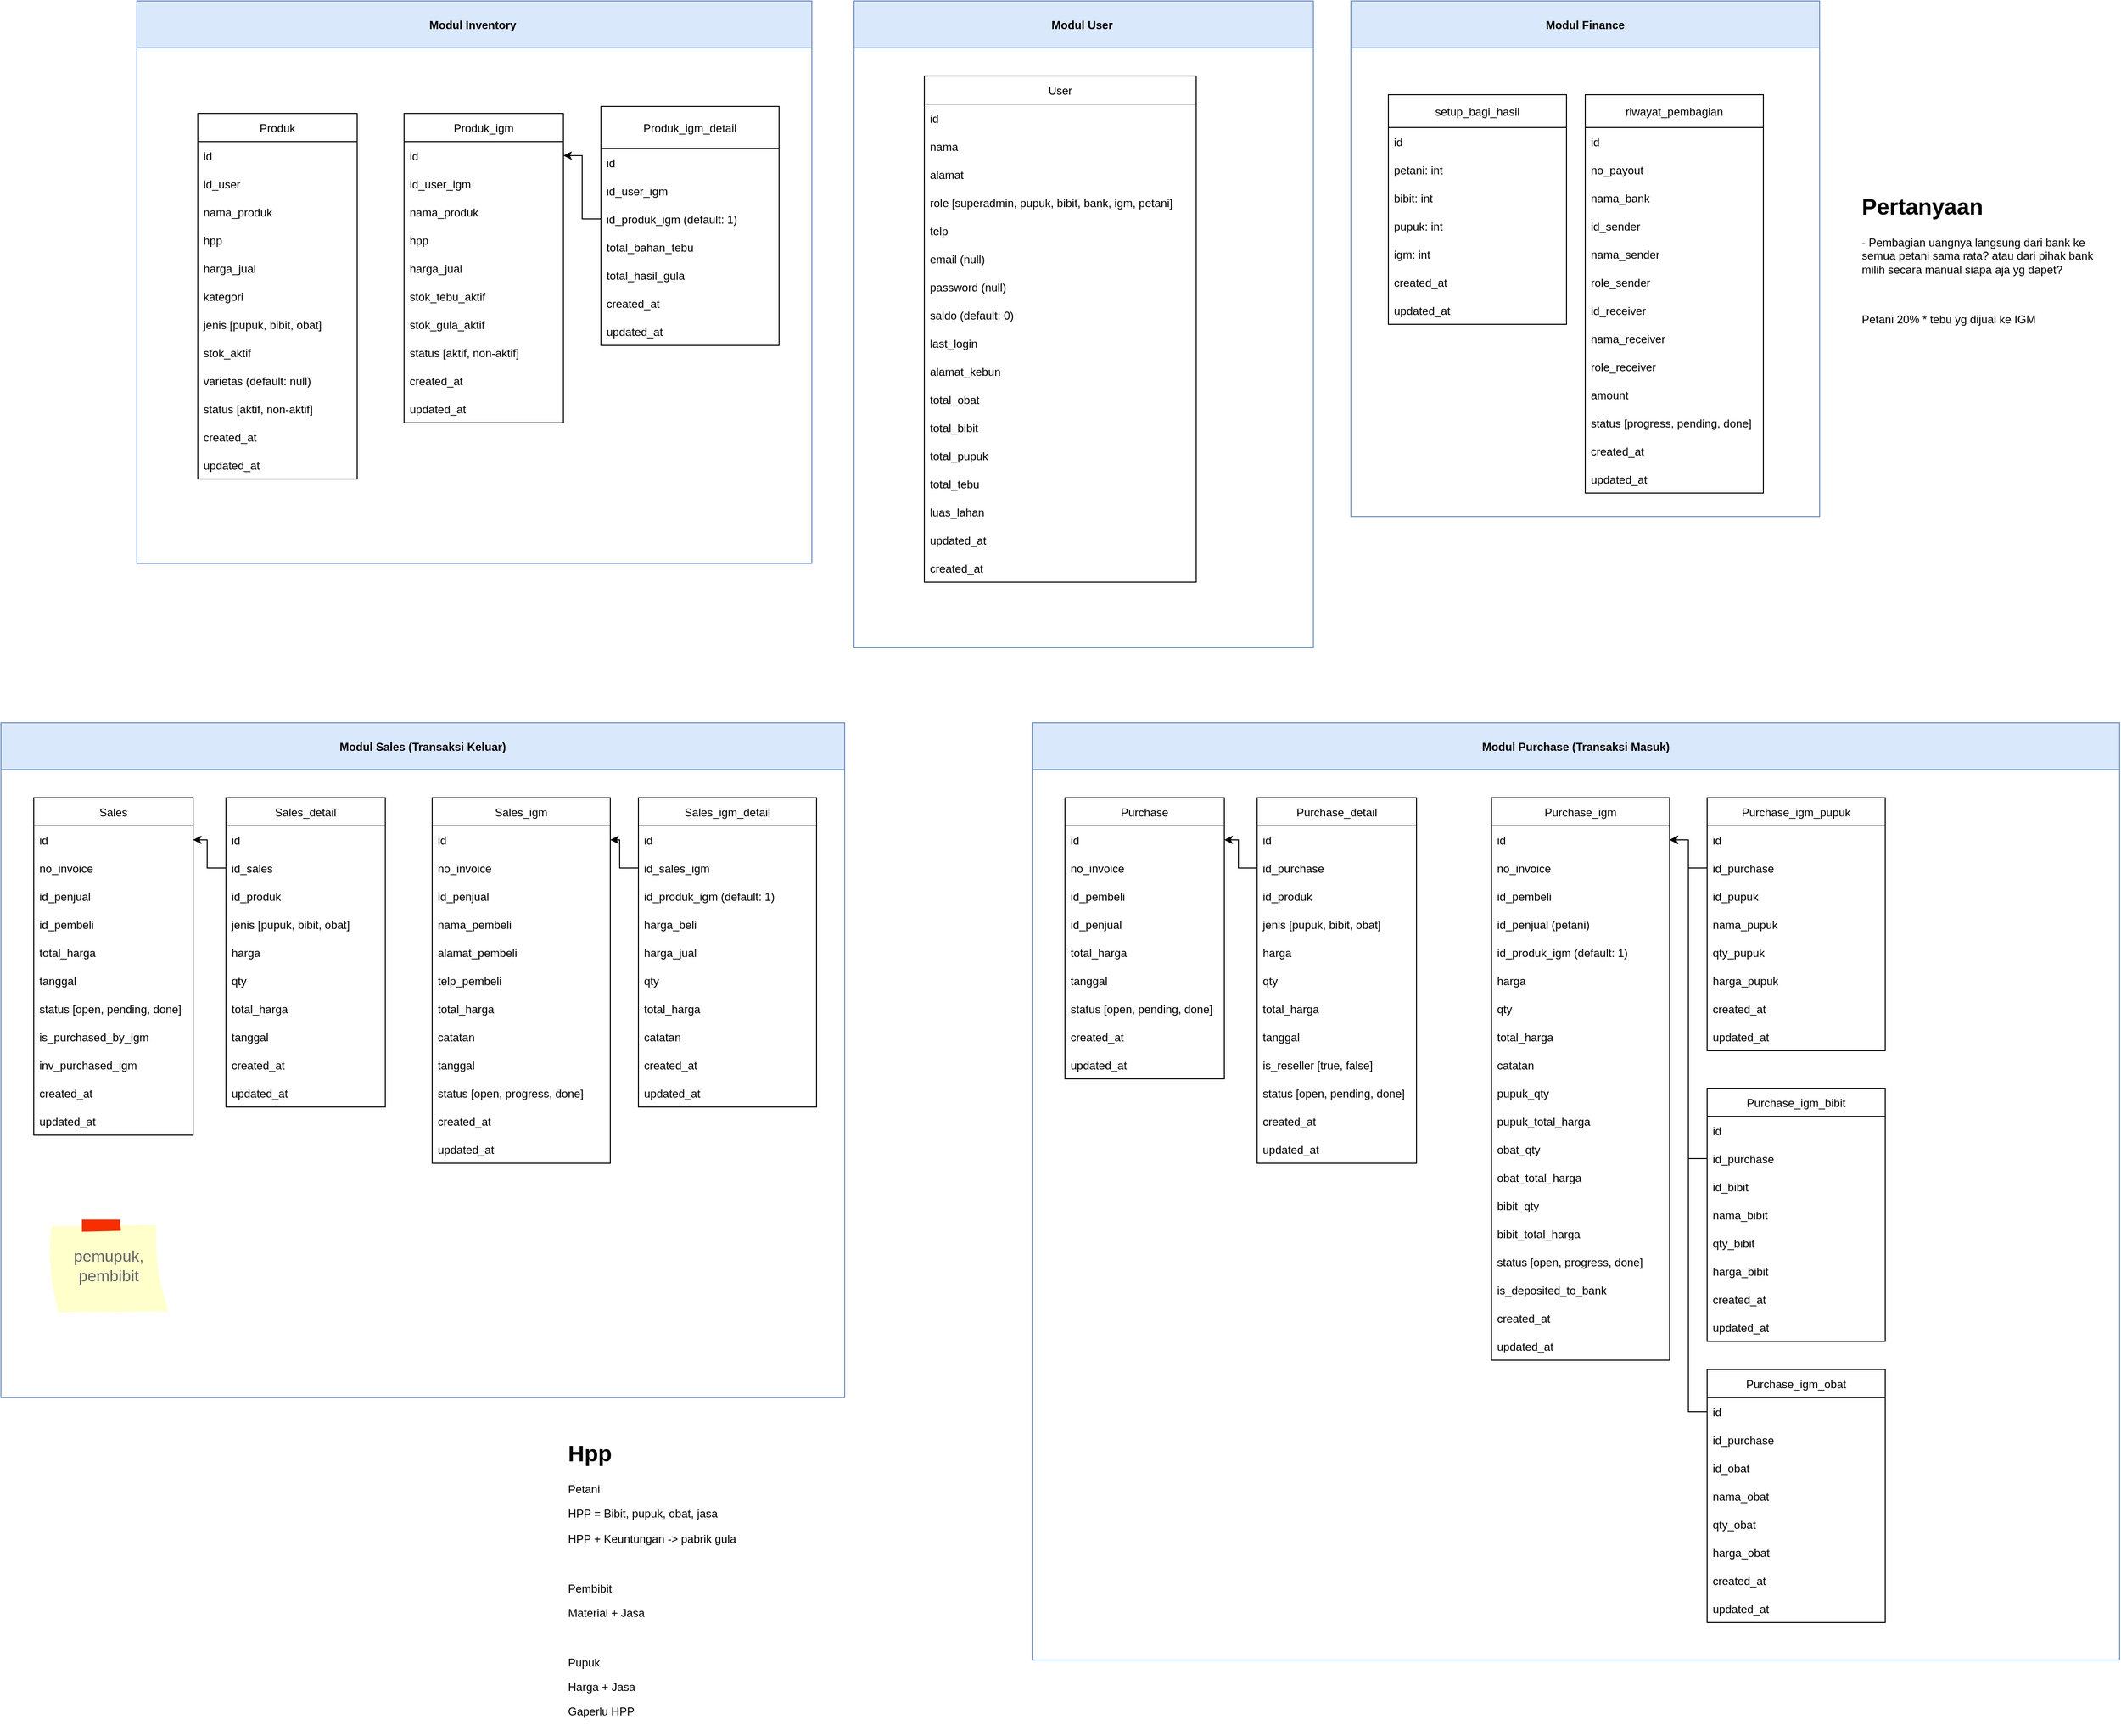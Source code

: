 <mxfile version="19.0.3" type="device" pages="3"><diagram id="lgUQZKJQp2Vp1-QJeTpL" name="DB Umum"><mxGraphModel dx="4003" dy="2240" grid="1" gridSize="10" guides="1" tooltips="1" connect="1" arrows="1" fold="1" page="1" pageScale="1" pageWidth="850" pageHeight="1100" math="0" shadow="0"><root><mxCell id="0"/><mxCell id="1" parent="0"/><mxCell id="BM5JJSvney3sGnwcRsEX-112" value="Modul Inventory " style="swimlane;startSize=50;fillColor=#dae8fc;strokeColor=#6c8ebf;" parent="1" vertex="1"><mxGeometry x="65" y="100" width="720" height="600" as="geometry"/></mxCell><mxCell id="BM5JJSvney3sGnwcRsEX-11" value="Produk" style="swimlane;fontStyle=0;childLayout=stackLayout;horizontal=1;startSize=30;horizontalStack=0;resizeParent=1;resizeParentMax=0;resizeLast=0;collapsible=1;marginBottom=0;" parent="BM5JJSvney3sGnwcRsEX-112" vertex="1"><mxGeometry x="65" y="120" width="170" height="390" as="geometry"/></mxCell><mxCell id="BM5JJSvney3sGnwcRsEX-12" value="id" style="text;strokeColor=none;fillColor=none;align=left;verticalAlign=middle;spacingLeft=4;spacingRight=4;overflow=hidden;points=[[0,0.5],[1,0.5]];portConstraint=eastwest;rotatable=0;" parent="BM5JJSvney3sGnwcRsEX-11" vertex="1"><mxGeometry y="30" width="170" height="30" as="geometry"/></mxCell><mxCell id="BM5JJSvney3sGnwcRsEX-13" value="id_user" style="text;strokeColor=none;fillColor=none;align=left;verticalAlign=middle;spacingLeft=4;spacingRight=4;overflow=hidden;points=[[0,0.5],[1,0.5]];portConstraint=eastwest;rotatable=0;" parent="BM5JJSvney3sGnwcRsEX-11" vertex="1"><mxGeometry y="60" width="170" height="30" as="geometry"/></mxCell><mxCell id="BM5JJSvney3sGnwcRsEX-14" value="nama_produk" style="text;strokeColor=none;fillColor=none;align=left;verticalAlign=middle;spacingLeft=4;spacingRight=4;overflow=hidden;points=[[0,0.5],[1,0.5]];portConstraint=eastwest;rotatable=0;" parent="BM5JJSvney3sGnwcRsEX-11" vertex="1"><mxGeometry y="90" width="170" height="30" as="geometry"/></mxCell><mxCell id="BM5JJSvney3sGnwcRsEX-15" value="hpp" style="text;strokeColor=none;fillColor=none;align=left;verticalAlign=middle;spacingLeft=4;spacingRight=4;overflow=hidden;points=[[0,0.5],[1,0.5]];portConstraint=eastwest;rotatable=0;" parent="BM5JJSvney3sGnwcRsEX-11" vertex="1"><mxGeometry y="120" width="170" height="30" as="geometry"/></mxCell><mxCell id="BM5JJSvney3sGnwcRsEX-16" value="harga_jual" style="text;strokeColor=none;fillColor=none;align=left;verticalAlign=middle;spacingLeft=4;spacingRight=4;overflow=hidden;points=[[0,0.5],[1,0.5]];portConstraint=eastwest;rotatable=0;" parent="BM5JJSvney3sGnwcRsEX-11" vertex="1"><mxGeometry y="150" width="170" height="30" as="geometry"/></mxCell><mxCell id="BM5JJSvney3sGnwcRsEX-26" value="kategori" style="text;strokeColor=none;fillColor=none;align=left;verticalAlign=middle;spacingLeft=4;spacingRight=4;overflow=hidden;points=[[0,0.5],[1,0.5]];portConstraint=eastwest;rotatable=0;" parent="BM5JJSvney3sGnwcRsEX-11" vertex="1"><mxGeometry y="180" width="170" height="30" as="geometry"/></mxCell><mxCell id="BM5JJSvney3sGnwcRsEX-27" value="jenis [pupuk, bibit, obat]" style="text;strokeColor=none;fillColor=none;align=left;verticalAlign=middle;spacingLeft=4;spacingRight=4;overflow=hidden;points=[[0,0.5],[1,0.5]];portConstraint=eastwest;rotatable=0;" parent="BM5JJSvney3sGnwcRsEX-11" vertex="1"><mxGeometry y="210" width="170" height="30" as="geometry"/></mxCell><mxCell id="BM5JJSvney3sGnwcRsEX-28" value="stok_aktif" style="text;strokeColor=none;fillColor=none;align=left;verticalAlign=middle;spacingLeft=4;spacingRight=4;overflow=hidden;points=[[0,0.5],[1,0.5]];portConstraint=eastwest;rotatable=0;" parent="BM5JJSvney3sGnwcRsEX-11" vertex="1"><mxGeometry y="240" width="170" height="30" as="geometry"/></mxCell><mxCell id="BM5JJSvney3sGnwcRsEX-377" value="varietas (default: null)" style="text;strokeColor=none;fillColor=none;align=left;verticalAlign=middle;spacingLeft=4;spacingRight=4;overflow=hidden;points=[[0,0.5],[1,0.5]];portConstraint=eastwest;rotatable=0;" parent="BM5JJSvney3sGnwcRsEX-11" vertex="1"><mxGeometry y="270" width="170" height="30" as="geometry"/></mxCell><mxCell id="BM5JJSvney3sGnwcRsEX-25" value="status [aktif, non-aktif]" style="text;strokeColor=none;fillColor=none;align=left;verticalAlign=middle;spacingLeft=4;spacingRight=4;overflow=hidden;points=[[0,0.5],[1,0.5]];portConstraint=eastwest;rotatable=0;" parent="BM5JJSvney3sGnwcRsEX-11" vertex="1"><mxGeometry y="300" width="170" height="30" as="geometry"/></mxCell><mxCell id="BM5JJSvney3sGnwcRsEX-17" value="created_at" style="text;strokeColor=none;fillColor=none;align=left;verticalAlign=middle;spacingLeft=4;spacingRight=4;overflow=hidden;points=[[0,0.5],[1,0.5]];portConstraint=eastwest;rotatable=0;" parent="BM5JJSvney3sGnwcRsEX-11" vertex="1"><mxGeometry y="330" width="170" height="30" as="geometry"/></mxCell><mxCell id="BM5JJSvney3sGnwcRsEX-40" value="updated_at" style="text;strokeColor=none;fillColor=none;align=left;verticalAlign=middle;spacingLeft=4;spacingRight=4;overflow=hidden;points=[[0,0.5],[1,0.5]];portConstraint=eastwest;rotatable=0;" parent="BM5JJSvney3sGnwcRsEX-11" vertex="1"><mxGeometry y="360" width="170" height="30" as="geometry"/></mxCell><mxCell id="BM5JJSvney3sGnwcRsEX-166" value="Produk_igm" style="swimlane;fontStyle=0;childLayout=stackLayout;horizontal=1;startSize=30;horizontalStack=0;resizeParent=1;resizeParentMax=0;resizeLast=0;collapsible=1;marginBottom=0;" parent="BM5JJSvney3sGnwcRsEX-112" vertex="1"><mxGeometry x="285" y="120" width="170" height="330" as="geometry"/></mxCell><mxCell id="BM5JJSvney3sGnwcRsEX-167" value="id" style="text;strokeColor=none;fillColor=none;align=left;verticalAlign=middle;spacingLeft=4;spacingRight=4;overflow=hidden;points=[[0,0.5],[1,0.5]];portConstraint=eastwest;rotatable=0;" parent="BM5JJSvney3sGnwcRsEX-166" vertex="1"><mxGeometry y="30" width="170" height="30" as="geometry"/></mxCell><mxCell id="BM5JJSvney3sGnwcRsEX-168" value="id_user_igm" style="text;strokeColor=none;fillColor=none;align=left;verticalAlign=middle;spacingLeft=4;spacingRight=4;overflow=hidden;points=[[0,0.5],[1,0.5]];portConstraint=eastwest;rotatable=0;" parent="BM5JJSvney3sGnwcRsEX-166" vertex="1"><mxGeometry y="60" width="170" height="30" as="geometry"/></mxCell><mxCell id="b1DS6QFwgg4CnLatfXLk-11" value="nama_produk" style="text;strokeColor=none;fillColor=none;align=left;verticalAlign=middle;spacingLeft=4;spacingRight=4;overflow=hidden;points=[[0,0.5],[1,0.5]];portConstraint=eastwest;rotatable=0;" parent="BM5JJSvney3sGnwcRsEX-166" vertex="1"><mxGeometry y="90" width="170" height="30" as="geometry"/></mxCell><mxCell id="b1DS6QFwgg4CnLatfXLk-12" value="hpp" style="text;strokeColor=none;fillColor=none;align=left;verticalAlign=middle;spacingLeft=4;spacingRight=4;overflow=hidden;points=[[0,0.5],[1,0.5]];portConstraint=eastwest;rotatable=0;" parent="BM5JJSvney3sGnwcRsEX-166" vertex="1"><mxGeometry y="120" width="170" height="30" as="geometry"/></mxCell><mxCell id="b1DS6QFwgg4CnLatfXLk-13" value="harga_jual" style="text;strokeColor=none;fillColor=none;align=left;verticalAlign=middle;spacingLeft=4;spacingRight=4;overflow=hidden;points=[[0,0.5],[1,0.5]];portConstraint=eastwest;rotatable=0;" parent="BM5JJSvney3sGnwcRsEX-166" vertex="1"><mxGeometry y="150" width="170" height="30" as="geometry"/></mxCell><mxCell id="BM5JJSvney3sGnwcRsEX-289" value="stok_tebu_aktif" style="text;strokeColor=none;fillColor=none;align=left;verticalAlign=middle;spacingLeft=4;spacingRight=4;overflow=hidden;points=[[0,0.5],[1,0.5]];portConstraint=eastwest;rotatable=0;" parent="BM5JJSvney3sGnwcRsEX-166" vertex="1"><mxGeometry y="180" width="170" height="30" as="geometry"/></mxCell><mxCell id="BM5JJSvney3sGnwcRsEX-174" value="stok_gula_aktif" style="text;strokeColor=none;fillColor=none;align=left;verticalAlign=middle;spacingLeft=4;spacingRight=4;overflow=hidden;points=[[0,0.5],[1,0.5]];portConstraint=eastwest;rotatable=0;" parent="BM5JJSvney3sGnwcRsEX-166" vertex="1"><mxGeometry y="210" width="170" height="30" as="geometry"/></mxCell><mxCell id="BM5JJSvney3sGnwcRsEX-175" value="status [aktif, non-aktif]" style="text;strokeColor=none;fillColor=none;align=left;verticalAlign=middle;spacingLeft=4;spacingRight=4;overflow=hidden;points=[[0,0.5],[1,0.5]];portConstraint=eastwest;rotatable=0;" parent="BM5JJSvney3sGnwcRsEX-166" vertex="1"><mxGeometry y="240" width="170" height="30" as="geometry"/></mxCell><mxCell id="BM5JJSvney3sGnwcRsEX-176" value="created_at" style="text;strokeColor=none;fillColor=none;align=left;verticalAlign=middle;spacingLeft=4;spacingRight=4;overflow=hidden;points=[[0,0.5],[1,0.5]];portConstraint=eastwest;rotatable=0;" parent="BM5JJSvney3sGnwcRsEX-166" vertex="1"><mxGeometry y="270" width="170" height="30" as="geometry"/></mxCell><mxCell id="BM5JJSvney3sGnwcRsEX-177" value="updated_at" style="text;strokeColor=none;fillColor=none;align=left;verticalAlign=middle;spacingLeft=4;spacingRight=4;overflow=hidden;points=[[0,0.5],[1,0.5]];portConstraint=eastwest;rotatable=0;" parent="BM5JJSvney3sGnwcRsEX-166" vertex="1"><mxGeometry y="300" width="170" height="30" as="geometry"/></mxCell><mxCell id="BM5JJSvney3sGnwcRsEX-232" value="Produk_igm_detail" style="swimlane;fontStyle=0;childLayout=stackLayout;horizontal=1;startSize=45;horizontalStack=0;resizeParent=1;resizeParentMax=0;resizeLast=0;collapsible=1;marginBottom=0;" parent="BM5JJSvney3sGnwcRsEX-112" vertex="1"><mxGeometry x="495" y="112.5" width="190" height="255" as="geometry"/></mxCell><mxCell id="BM5JJSvney3sGnwcRsEX-233" value="id" style="text;strokeColor=none;fillColor=none;align=left;verticalAlign=middle;spacingLeft=4;spacingRight=4;overflow=hidden;points=[[0,0.5],[1,0.5]];portConstraint=eastwest;rotatable=0;" parent="BM5JJSvney3sGnwcRsEX-232" vertex="1"><mxGeometry y="45" width="190" height="30" as="geometry"/></mxCell><mxCell id="BM5JJSvney3sGnwcRsEX-234" value="id_user_igm" style="text;strokeColor=none;fillColor=none;align=left;verticalAlign=middle;spacingLeft=4;spacingRight=4;overflow=hidden;points=[[0,0.5],[1,0.5]];portConstraint=eastwest;rotatable=0;" parent="BM5JJSvney3sGnwcRsEX-232" vertex="1"><mxGeometry y="75" width="190" height="30" as="geometry"/></mxCell><mxCell id="BM5JJSvney3sGnwcRsEX-235" value="id_produk_igm (default: 1)" style="text;strokeColor=none;fillColor=none;align=left;verticalAlign=middle;spacingLeft=4;spacingRight=4;overflow=hidden;points=[[0,0.5],[1,0.5]];portConstraint=eastwest;rotatable=0;" parent="BM5JJSvney3sGnwcRsEX-232" vertex="1"><mxGeometry y="105" width="190" height="30" as="geometry"/></mxCell><mxCell id="BM5JJSvney3sGnwcRsEX-237" value="total_bahan_tebu" style="text;strokeColor=none;fillColor=none;align=left;verticalAlign=middle;spacingLeft=4;spacingRight=4;overflow=hidden;points=[[0,0.5],[1,0.5]];portConstraint=eastwest;rotatable=0;" parent="BM5JJSvney3sGnwcRsEX-232" vertex="1"><mxGeometry y="135" width="190" height="30" as="geometry"/></mxCell><mxCell id="BM5JJSvney3sGnwcRsEX-238" value="total_hasil_gula" style="text;strokeColor=none;fillColor=none;align=left;verticalAlign=middle;spacingLeft=4;spacingRight=4;overflow=hidden;points=[[0,0.5],[1,0.5]];portConstraint=eastwest;rotatable=0;" parent="BM5JJSvney3sGnwcRsEX-232" vertex="1"><mxGeometry y="165" width="190" height="30" as="geometry"/></mxCell><mxCell id="BM5JJSvney3sGnwcRsEX-241" value="created_at" style="text;strokeColor=none;fillColor=none;align=left;verticalAlign=middle;spacingLeft=4;spacingRight=4;overflow=hidden;points=[[0,0.5],[1,0.5]];portConstraint=eastwest;rotatable=0;" parent="BM5JJSvney3sGnwcRsEX-232" vertex="1"><mxGeometry y="195" width="190" height="30" as="geometry"/></mxCell><mxCell id="BM5JJSvney3sGnwcRsEX-242" value="updated_at" style="text;strokeColor=none;fillColor=none;align=left;verticalAlign=middle;spacingLeft=4;spacingRight=4;overflow=hidden;points=[[0,0.5],[1,0.5]];portConstraint=eastwest;rotatable=0;" parent="BM5JJSvney3sGnwcRsEX-232" vertex="1"><mxGeometry y="225" width="190" height="30" as="geometry"/></mxCell><mxCell id="BM5JJSvney3sGnwcRsEX-291" style="edgeStyle=orthogonalEdgeStyle;rounded=0;orthogonalLoop=1;jettySize=auto;html=1;exitX=0;exitY=0.5;exitDx=0;exitDy=0;entryX=1;entryY=0.5;entryDx=0;entryDy=0;" parent="BM5JJSvney3sGnwcRsEX-112" source="BM5JJSvney3sGnwcRsEX-235" target="BM5JJSvney3sGnwcRsEX-167" edge="1"><mxGeometry relative="1" as="geometry"/></mxCell><mxCell id="BM5JJSvney3sGnwcRsEX-113" value="Modul User " style="swimlane;startSize=50;fillColor=#dae8fc;strokeColor=#6c8ebf;" parent="1" vertex="1"><mxGeometry x="830" y="100" width="490" height="690" as="geometry"/></mxCell><mxCell id="BM5JJSvney3sGnwcRsEX-18" value="User" style="swimlane;fontStyle=0;childLayout=stackLayout;horizontal=1;startSize=30;horizontalStack=0;resizeParent=1;resizeParentMax=0;resizeLast=0;collapsible=1;marginBottom=0;" parent="BM5JJSvney3sGnwcRsEX-113" vertex="1"><mxGeometry x="75" y="80" width="290" height="540" as="geometry"/></mxCell><mxCell id="BM5JJSvney3sGnwcRsEX-19" value="id" style="text;strokeColor=none;fillColor=none;align=left;verticalAlign=middle;spacingLeft=4;spacingRight=4;overflow=hidden;points=[[0,0.5],[1,0.5]];portConstraint=eastwest;rotatable=0;" parent="BM5JJSvney3sGnwcRsEX-18" vertex="1"><mxGeometry y="30" width="290" height="30" as="geometry"/></mxCell><mxCell id="BM5JJSvney3sGnwcRsEX-20" value="nama" style="text;strokeColor=none;fillColor=none;align=left;verticalAlign=middle;spacingLeft=4;spacingRight=4;overflow=hidden;points=[[0,0.5],[1,0.5]];portConstraint=eastwest;rotatable=0;" parent="BM5JJSvney3sGnwcRsEX-18" vertex="1"><mxGeometry y="60" width="290" height="30" as="geometry"/></mxCell><mxCell id="BM5JJSvney3sGnwcRsEX-21" value="alamat" style="text;strokeColor=none;fillColor=none;align=left;verticalAlign=middle;spacingLeft=4;spacingRight=4;overflow=hidden;points=[[0,0.5],[1,0.5]];portConstraint=eastwest;rotatable=0;" parent="BM5JJSvney3sGnwcRsEX-18" vertex="1"><mxGeometry y="90" width="290" height="30" as="geometry"/></mxCell><mxCell id="BM5JJSvney3sGnwcRsEX-22" value="role [superadmin, pupuk, bibit, bank, igm, petani]" style="text;strokeColor=none;fillColor=none;align=left;verticalAlign=middle;spacingLeft=4;spacingRight=4;overflow=hidden;points=[[0,0.5],[1,0.5]];portConstraint=eastwest;rotatable=0;" parent="BM5JJSvney3sGnwcRsEX-18" vertex="1"><mxGeometry y="120" width="290" height="30" as="geometry"/></mxCell><mxCell id="BM5JJSvney3sGnwcRsEX-23" value="telp" style="text;strokeColor=none;fillColor=none;align=left;verticalAlign=middle;spacingLeft=4;spacingRight=4;overflow=hidden;points=[[0,0.5],[1,0.5]];portConstraint=eastwest;rotatable=0;" parent="BM5JJSvney3sGnwcRsEX-18" vertex="1"><mxGeometry y="150" width="290" height="30" as="geometry"/></mxCell><mxCell id="BM5JJSvney3sGnwcRsEX-24" value="email (null)" style="text;strokeColor=none;fillColor=none;align=left;verticalAlign=middle;spacingLeft=4;spacingRight=4;overflow=hidden;points=[[0,0.5],[1,0.5]];portConstraint=eastwest;rotatable=0;" parent="BM5JJSvney3sGnwcRsEX-18" vertex="1"><mxGeometry y="180" width="290" height="30" as="geometry"/></mxCell><mxCell id="BM5JJSvney3sGnwcRsEX-43" value="password (null)" style="text;strokeColor=none;fillColor=none;align=left;verticalAlign=middle;spacingLeft=4;spacingRight=4;overflow=hidden;points=[[0,0.5],[1,0.5]];portConstraint=eastwest;rotatable=0;" parent="BM5JJSvney3sGnwcRsEX-18" vertex="1"><mxGeometry y="210" width="290" height="30" as="geometry"/></mxCell><mxCell id="BM5JJSvney3sGnwcRsEX-375" value="saldo (default: 0)" style="text;strokeColor=none;fillColor=none;align=left;verticalAlign=middle;spacingLeft=4;spacingRight=4;overflow=hidden;points=[[0,0.5],[1,0.5]];portConstraint=eastwest;rotatable=0;" parent="BM5JJSvney3sGnwcRsEX-18" vertex="1"><mxGeometry y="240" width="290" height="30" as="geometry"/></mxCell><mxCell id="BM5JJSvney3sGnwcRsEX-46" value="last_login" style="text;strokeColor=none;fillColor=none;align=left;verticalAlign=middle;spacingLeft=4;spacingRight=4;overflow=hidden;points=[[0,0.5],[1,0.5]];portConstraint=eastwest;rotatable=0;" parent="BM5JJSvney3sGnwcRsEX-18" vertex="1"><mxGeometry y="270" width="290" height="30" as="geometry"/></mxCell><mxCell id="T1JGhqwMqZQsqleg7_aQ-99" value="alamat_kebun" style="text;strokeColor=none;fillColor=none;align=left;verticalAlign=middle;spacingLeft=4;spacingRight=4;overflow=hidden;points=[[0,0.5],[1,0.5]];portConstraint=eastwest;rotatable=0;" parent="BM5JJSvney3sGnwcRsEX-18" vertex="1"><mxGeometry y="300" width="290" height="30" as="geometry"/></mxCell><mxCell id="T1JGhqwMqZQsqleg7_aQ-104" value="total_obat" style="text;strokeColor=none;fillColor=none;align=left;verticalAlign=middle;spacingLeft=4;spacingRight=4;overflow=hidden;points=[[0,0.5],[1,0.5]];portConstraint=eastwest;rotatable=0;" parent="BM5JJSvney3sGnwcRsEX-18" vertex="1"><mxGeometry y="330" width="290" height="30" as="geometry"/></mxCell><mxCell id="T1JGhqwMqZQsqleg7_aQ-103" value="total_bibit" style="text;strokeColor=none;fillColor=none;align=left;verticalAlign=middle;spacingLeft=4;spacingRight=4;overflow=hidden;points=[[0,0.5],[1,0.5]];portConstraint=eastwest;rotatable=0;" parent="BM5JJSvney3sGnwcRsEX-18" vertex="1"><mxGeometry y="360" width="290" height="30" as="geometry"/></mxCell><mxCell id="T1JGhqwMqZQsqleg7_aQ-102" value="total_pupuk" style="text;strokeColor=none;fillColor=none;align=left;verticalAlign=middle;spacingLeft=4;spacingRight=4;overflow=hidden;points=[[0,0.5],[1,0.5]];portConstraint=eastwest;rotatable=0;" parent="BM5JJSvney3sGnwcRsEX-18" vertex="1"><mxGeometry y="390" width="290" height="30" as="geometry"/></mxCell><mxCell id="T1JGhqwMqZQsqleg7_aQ-101" value="total_tebu" style="text;strokeColor=none;fillColor=none;align=left;verticalAlign=middle;spacingLeft=4;spacingRight=4;overflow=hidden;points=[[0,0.5],[1,0.5]];portConstraint=eastwest;rotatable=0;" parent="BM5JJSvney3sGnwcRsEX-18" vertex="1"><mxGeometry y="420" width="290" height="30" as="geometry"/></mxCell><mxCell id="T1JGhqwMqZQsqleg7_aQ-100" value="luas_lahan" style="text;strokeColor=none;fillColor=none;align=left;verticalAlign=middle;spacingLeft=4;spacingRight=4;overflow=hidden;points=[[0,0.5],[1,0.5]];portConstraint=eastwest;rotatable=0;" parent="BM5JJSvney3sGnwcRsEX-18" vertex="1"><mxGeometry y="450" width="290" height="30" as="geometry"/></mxCell><mxCell id="BM5JJSvney3sGnwcRsEX-45" value="updated_at" style="text;strokeColor=none;fillColor=none;align=left;verticalAlign=middle;spacingLeft=4;spacingRight=4;overflow=hidden;points=[[0,0.5],[1,0.5]];portConstraint=eastwest;rotatable=0;" parent="BM5JJSvney3sGnwcRsEX-18" vertex="1"><mxGeometry y="480" width="290" height="30" as="geometry"/></mxCell><mxCell id="BM5JJSvney3sGnwcRsEX-44" value="created_at" style="text;strokeColor=none;fillColor=none;align=left;verticalAlign=middle;spacingLeft=4;spacingRight=4;overflow=hidden;points=[[0,0.5],[1,0.5]];portConstraint=eastwest;rotatable=0;" parent="BM5JJSvney3sGnwcRsEX-18" vertex="1"><mxGeometry y="510" width="290" height="30" as="geometry"/></mxCell><mxCell id="BM5JJSvney3sGnwcRsEX-293" value="Modul Finance" style="swimlane;startSize=50;fillColor=#dae8fc;strokeColor=#6c8ebf;" parent="1" vertex="1"><mxGeometry x="1360" y="100" width="500" height="550" as="geometry"/></mxCell><mxCell id="BM5JJSvney3sGnwcRsEX-356" value="setup_bagi_hasil" style="swimlane;fontStyle=0;childLayout=stackLayout;horizontal=1;startSize=35;horizontalStack=0;resizeParent=1;resizeParentMax=0;resizeLast=0;collapsible=1;marginBottom=0;" parent="BM5JJSvney3sGnwcRsEX-293" vertex="1"><mxGeometry x="40" y="100" width="190" height="245" as="geometry"/></mxCell><mxCell id="BM5JJSvney3sGnwcRsEX-357" value="id" style="text;strokeColor=none;fillColor=none;align=left;verticalAlign=middle;spacingLeft=4;spacingRight=4;overflow=hidden;points=[[0,0.5],[1,0.5]];portConstraint=eastwest;rotatable=0;" parent="BM5JJSvney3sGnwcRsEX-356" vertex="1"><mxGeometry y="35" width="190" height="30" as="geometry"/></mxCell><mxCell id="BM5JJSvney3sGnwcRsEX-358" value="petani: int" style="text;strokeColor=none;fillColor=none;align=left;verticalAlign=middle;spacingLeft=4;spacingRight=4;overflow=hidden;points=[[0,0.5],[1,0.5]];portConstraint=eastwest;rotatable=0;" parent="BM5JJSvney3sGnwcRsEX-356" vertex="1"><mxGeometry y="65" width="190" height="30" as="geometry"/></mxCell><mxCell id="BM5JJSvney3sGnwcRsEX-359" value="bibit: int" style="text;strokeColor=none;fillColor=none;align=left;verticalAlign=middle;spacingLeft=4;spacingRight=4;overflow=hidden;points=[[0,0.5],[1,0.5]];portConstraint=eastwest;rotatable=0;" parent="BM5JJSvney3sGnwcRsEX-356" vertex="1"><mxGeometry y="95" width="190" height="30" as="geometry"/></mxCell><mxCell id="BM5JJSvney3sGnwcRsEX-360" value="pupuk: int" style="text;strokeColor=none;fillColor=none;align=left;verticalAlign=middle;spacingLeft=4;spacingRight=4;overflow=hidden;points=[[0,0.5],[1,0.5]];portConstraint=eastwest;rotatable=0;" parent="BM5JJSvney3sGnwcRsEX-356" vertex="1"><mxGeometry y="125" width="190" height="30" as="geometry"/></mxCell><mxCell id="BM5JJSvney3sGnwcRsEX-361" value="igm: int" style="text;strokeColor=none;fillColor=none;align=left;verticalAlign=middle;spacingLeft=4;spacingRight=4;overflow=hidden;points=[[0,0.5],[1,0.5]];portConstraint=eastwest;rotatable=0;" parent="BM5JJSvney3sGnwcRsEX-356" vertex="1"><mxGeometry y="155" width="190" height="30" as="geometry"/></mxCell><mxCell id="BM5JJSvney3sGnwcRsEX-365" value="created_at" style="text;strokeColor=none;fillColor=none;align=left;verticalAlign=middle;spacingLeft=4;spacingRight=4;overflow=hidden;points=[[0,0.5],[1,0.5]];portConstraint=eastwest;rotatable=0;" parent="BM5JJSvney3sGnwcRsEX-356" vertex="1"><mxGeometry y="185" width="190" height="30" as="geometry"/></mxCell><mxCell id="BM5JJSvney3sGnwcRsEX-366" value="updated_at" style="text;strokeColor=none;fillColor=none;align=left;verticalAlign=middle;spacingLeft=4;spacingRight=4;overflow=hidden;points=[[0,0.5],[1,0.5]];portConstraint=eastwest;rotatable=0;" parent="BM5JJSvney3sGnwcRsEX-356" vertex="1"><mxGeometry y="215" width="190" height="30" as="geometry"/></mxCell><mxCell id="BM5JJSvney3sGnwcRsEX-367" value="riwayat_pembagian" style="swimlane;fontStyle=0;childLayout=stackLayout;horizontal=1;startSize=35;horizontalStack=0;resizeParent=1;resizeParentMax=0;resizeLast=0;collapsible=1;marginBottom=0;" parent="BM5JJSvney3sGnwcRsEX-293" vertex="1"><mxGeometry x="250" y="100" width="190" height="425" as="geometry"/></mxCell><mxCell id="BM5JJSvney3sGnwcRsEX-368" value="id" style="text;strokeColor=none;fillColor=none;align=left;verticalAlign=middle;spacingLeft=4;spacingRight=4;overflow=hidden;points=[[0,0.5],[1,0.5]];portConstraint=eastwest;rotatable=0;" parent="BM5JJSvney3sGnwcRsEX-367" vertex="1"><mxGeometry y="35" width="190" height="30" as="geometry"/></mxCell><mxCell id="BM5JJSvney3sGnwcRsEX-372" value="no_payout" style="text;strokeColor=none;fillColor=none;align=left;verticalAlign=middle;spacingLeft=4;spacingRight=4;overflow=hidden;points=[[0,0.5],[1,0.5]];portConstraint=eastwest;rotatable=0;" parent="BM5JJSvney3sGnwcRsEX-367" vertex="1"><mxGeometry y="65" width="190" height="30" as="geometry"/></mxCell><mxCell id="mRZogB3ue2ep2BzmewC4-43" value="nama_bank" style="text;strokeColor=none;fillColor=none;align=left;verticalAlign=middle;spacingLeft=4;spacingRight=4;overflow=hidden;points=[[0,0.5],[1,0.5]];portConstraint=eastwest;rotatable=0;" parent="BM5JJSvney3sGnwcRsEX-367" vertex="1"><mxGeometry y="95" width="190" height="30" as="geometry"/></mxCell><mxCell id="mRZogB3ue2ep2BzmewC4-44" value="id_sender" style="text;strokeColor=none;fillColor=none;align=left;verticalAlign=middle;spacingLeft=4;spacingRight=4;overflow=hidden;points=[[0,0.5],[1,0.5]];portConstraint=eastwest;rotatable=0;" parent="BM5JJSvney3sGnwcRsEX-367" vertex="1"><mxGeometry y="125" width="190" height="30" as="geometry"/></mxCell><mxCell id="ldMdJQwelHRs0g92xp1O-3" value="nama_sender" style="text;strokeColor=none;fillColor=none;align=left;verticalAlign=middle;spacingLeft=4;spacingRight=4;overflow=hidden;points=[[0,0.5],[1,0.5]];portConstraint=eastwest;rotatable=0;" parent="BM5JJSvney3sGnwcRsEX-367" vertex="1"><mxGeometry y="155" width="190" height="30" as="geometry"/></mxCell><mxCell id="ldMdJQwelHRs0g92xp1O-4" value="role_sender" style="text;strokeColor=none;fillColor=none;align=left;verticalAlign=middle;spacingLeft=4;spacingRight=4;overflow=hidden;points=[[0,0.5],[1,0.5]];portConstraint=eastwest;rotatable=0;" parent="BM5JJSvney3sGnwcRsEX-367" vertex="1"><mxGeometry y="185" width="190" height="30" as="geometry"/></mxCell><mxCell id="BM5JJSvney3sGnwcRsEX-369" value="id_receiver" style="text;strokeColor=none;fillColor=none;align=left;verticalAlign=middle;spacingLeft=4;spacingRight=4;overflow=hidden;points=[[0,0.5],[1,0.5]];portConstraint=eastwest;rotatable=0;" parent="BM5JJSvney3sGnwcRsEX-367" vertex="1"><mxGeometry y="215" width="190" height="30" as="geometry"/></mxCell><mxCell id="ldMdJQwelHRs0g92xp1O-1" value="nama_receiver" style="text;strokeColor=none;fillColor=none;align=left;verticalAlign=middle;spacingLeft=4;spacingRight=4;overflow=hidden;points=[[0,0.5],[1,0.5]];portConstraint=eastwest;rotatable=0;" parent="BM5JJSvney3sGnwcRsEX-367" vertex="1"><mxGeometry y="245" width="190" height="30" as="geometry"/></mxCell><mxCell id="ldMdJQwelHRs0g92xp1O-2" value="role_receiver" style="text;strokeColor=none;fillColor=none;align=left;verticalAlign=middle;spacingLeft=4;spacingRight=4;overflow=hidden;points=[[0,0.5],[1,0.5]];portConstraint=eastwest;rotatable=0;" parent="BM5JJSvney3sGnwcRsEX-367" vertex="1"><mxGeometry y="275" width="190" height="30" as="geometry"/></mxCell><mxCell id="BM5JJSvney3sGnwcRsEX-371" value="amount" style="text;strokeColor=none;fillColor=none;align=left;verticalAlign=middle;spacingLeft=4;spacingRight=4;overflow=hidden;points=[[0,0.5],[1,0.5]];portConstraint=eastwest;rotatable=0;" parent="BM5JJSvney3sGnwcRsEX-367" vertex="1"><mxGeometry y="305" width="190" height="30" as="geometry"/></mxCell><mxCell id="BM5JJSvney3sGnwcRsEX-378" value="status [progress, pending, done]" style="text;strokeColor=none;fillColor=none;align=left;verticalAlign=middle;spacingLeft=4;spacingRight=4;overflow=hidden;points=[[0,0.5],[1,0.5]];portConstraint=eastwest;rotatable=0;" parent="BM5JJSvney3sGnwcRsEX-367" vertex="1"><mxGeometry y="335" width="190" height="30" as="geometry"/></mxCell><mxCell id="BM5JJSvney3sGnwcRsEX-373" value="created_at" style="text;strokeColor=none;fillColor=none;align=left;verticalAlign=middle;spacingLeft=4;spacingRight=4;overflow=hidden;points=[[0,0.5],[1,0.5]];portConstraint=eastwest;rotatable=0;" parent="BM5JJSvney3sGnwcRsEX-367" vertex="1"><mxGeometry y="365" width="190" height="30" as="geometry"/></mxCell><mxCell id="BM5JJSvney3sGnwcRsEX-374" value="updated_at" style="text;strokeColor=none;fillColor=none;align=left;verticalAlign=middle;spacingLeft=4;spacingRight=4;overflow=hidden;points=[[0,0.5],[1,0.5]];portConstraint=eastwest;rotatable=0;" parent="BM5JJSvney3sGnwcRsEX-367" vertex="1"><mxGeometry y="395" width="190" height="30" as="geometry"/></mxCell><mxCell id="T1JGhqwMqZQsqleg7_aQ-5" value="Modul Sales (Transaksi Keluar)" style="swimlane;startSize=50;fillColor=#dae8fc;strokeColor=#6c8ebf;" parent="1" vertex="1"><mxGeometry x="-80" y="870" width="900" height="720" as="geometry"/></mxCell><mxCell id="T1JGhqwMqZQsqleg7_aQ-42" value="Sales" style="swimlane;fontStyle=0;childLayout=stackLayout;horizontal=1;startSize=30;horizontalStack=0;resizeParent=1;resizeParentMax=0;resizeLast=0;collapsible=1;marginBottom=0;" parent="T1JGhqwMqZQsqleg7_aQ-5" vertex="1"><mxGeometry x="35" y="80" width="170" height="360" as="geometry"/></mxCell><mxCell id="T1JGhqwMqZQsqleg7_aQ-43" value="id" style="text;strokeColor=none;fillColor=none;align=left;verticalAlign=middle;spacingLeft=4;spacingRight=4;overflow=hidden;points=[[0,0.5],[1,0.5]];portConstraint=eastwest;rotatable=0;" parent="T1JGhqwMqZQsqleg7_aQ-42" vertex="1"><mxGeometry y="30" width="170" height="30" as="geometry"/></mxCell><mxCell id="mRZogB3ue2ep2BzmewC4-9" value="no_invoice" style="text;strokeColor=none;fillColor=none;align=left;verticalAlign=middle;spacingLeft=4;spacingRight=4;overflow=hidden;points=[[0,0.5],[1,0.5]];portConstraint=eastwest;rotatable=0;" parent="T1JGhqwMqZQsqleg7_aQ-42" vertex="1"><mxGeometry y="60" width="170" height="30" as="geometry"/></mxCell><mxCell id="T1JGhqwMqZQsqleg7_aQ-44" value="id_penjual" style="text;strokeColor=none;fillColor=none;align=left;verticalAlign=middle;spacingLeft=4;spacingRight=4;overflow=hidden;points=[[0,0.5],[1,0.5]];portConstraint=eastwest;rotatable=0;" parent="T1JGhqwMqZQsqleg7_aQ-42" vertex="1"><mxGeometry y="90" width="170" height="30" as="geometry"/></mxCell><mxCell id="T1JGhqwMqZQsqleg7_aQ-45" value="id_pembeli" style="text;strokeColor=none;fillColor=none;align=left;verticalAlign=middle;spacingLeft=4;spacingRight=4;overflow=hidden;points=[[0,0.5],[1,0.5]];portConstraint=eastwest;rotatable=0;" parent="T1JGhqwMqZQsqleg7_aQ-42" vertex="1"><mxGeometry y="120" width="170" height="30" as="geometry"/></mxCell><mxCell id="mRZogB3ue2ep2BzmewC4-2" value="total_harga" style="text;strokeColor=none;fillColor=none;align=left;verticalAlign=middle;spacingLeft=4;spacingRight=4;overflow=hidden;points=[[0,0.5],[1,0.5]];portConstraint=eastwest;rotatable=0;" parent="T1JGhqwMqZQsqleg7_aQ-42" vertex="1"><mxGeometry y="150" width="170" height="30" as="geometry"/></mxCell><mxCell id="T1JGhqwMqZQsqleg7_aQ-49" value="tanggal" style="text;strokeColor=none;fillColor=none;align=left;verticalAlign=middle;spacingLeft=4;spacingRight=4;overflow=hidden;points=[[0,0.5],[1,0.5]];portConstraint=eastwest;rotatable=0;" parent="T1JGhqwMqZQsqleg7_aQ-42" vertex="1"><mxGeometry y="180" width="170" height="30" as="geometry"/></mxCell><mxCell id="T1JGhqwMqZQsqleg7_aQ-52" value="status [open, pending, done]" style="text;strokeColor=none;fillColor=none;align=left;verticalAlign=middle;spacingLeft=4;spacingRight=4;overflow=hidden;points=[[0,0.5],[1,0.5]];portConstraint=eastwest;rotatable=0;" parent="T1JGhqwMqZQsqleg7_aQ-42" vertex="1"><mxGeometry y="210" width="170" height="30" as="geometry"/></mxCell><mxCell id="RieS8yXBU1vUaE1jNOi9-2" value="is_purchased_by_igm" style="text;strokeColor=none;fillColor=none;align=left;verticalAlign=middle;spacingLeft=4;spacingRight=4;overflow=hidden;points=[[0,0.5],[1,0.5]];portConstraint=eastwest;rotatable=0;" parent="T1JGhqwMqZQsqleg7_aQ-42" vertex="1"><mxGeometry y="240" width="170" height="30" as="geometry"/></mxCell><mxCell id="mRZogB3ue2ep2BzmewC4-3" value="inv_purchased_igm" style="text;strokeColor=none;fillColor=none;align=left;verticalAlign=middle;spacingLeft=4;spacingRight=4;overflow=hidden;points=[[0,0.5],[1,0.5]];portConstraint=eastwest;rotatable=0;" parent="T1JGhqwMqZQsqleg7_aQ-42" vertex="1"><mxGeometry y="270" width="170" height="30" as="geometry"/></mxCell><mxCell id="T1JGhqwMqZQsqleg7_aQ-53" value="created_at" style="text;strokeColor=none;fillColor=none;align=left;verticalAlign=middle;spacingLeft=4;spacingRight=4;overflow=hidden;points=[[0,0.5],[1,0.5]];portConstraint=eastwest;rotatable=0;" parent="T1JGhqwMqZQsqleg7_aQ-42" vertex="1"><mxGeometry y="300" width="170" height="30" as="geometry"/></mxCell><mxCell id="T1JGhqwMqZQsqleg7_aQ-54" value="updated_at" style="text;strokeColor=none;fillColor=none;align=left;verticalAlign=middle;spacingLeft=4;spacingRight=4;overflow=hidden;points=[[0,0.5],[1,0.5]];portConstraint=eastwest;rotatable=0;" parent="T1JGhqwMqZQsqleg7_aQ-42" vertex="1"><mxGeometry y="330" width="170" height="30" as="geometry"/></mxCell><mxCell id="T1JGhqwMqZQsqleg7_aQ-55" value="Sales_igm" style="swimlane;fontStyle=0;childLayout=stackLayout;horizontal=1;startSize=30;horizontalStack=0;resizeParent=1;resizeParentMax=0;resizeLast=0;collapsible=1;marginBottom=0;" parent="T1JGhqwMqZQsqleg7_aQ-5" vertex="1"><mxGeometry x="460" y="80" width="190" height="390" as="geometry"/></mxCell><mxCell id="T1JGhqwMqZQsqleg7_aQ-56" value="id" style="text;strokeColor=none;fillColor=none;align=left;verticalAlign=middle;spacingLeft=4;spacingRight=4;overflow=hidden;points=[[0,0.5],[1,0.5]];portConstraint=eastwest;rotatable=0;" parent="T1JGhqwMqZQsqleg7_aQ-55" vertex="1"><mxGeometry y="30" width="190" height="30" as="geometry"/></mxCell><mxCell id="mRZogB3ue2ep2BzmewC4-8" value="no_invoice" style="text;strokeColor=none;fillColor=none;align=left;verticalAlign=middle;spacingLeft=4;spacingRight=4;overflow=hidden;points=[[0,0.5],[1,0.5]];portConstraint=eastwest;rotatable=0;" parent="T1JGhqwMqZQsqleg7_aQ-55" vertex="1"><mxGeometry y="60" width="190" height="30" as="geometry"/></mxCell><mxCell id="T1JGhqwMqZQsqleg7_aQ-57" value="id_penjual" style="text;strokeColor=none;fillColor=none;align=left;verticalAlign=middle;spacingLeft=4;spacingRight=4;overflow=hidden;points=[[0,0.5],[1,0.5]];portConstraint=eastwest;rotatable=0;" parent="T1JGhqwMqZQsqleg7_aQ-55" vertex="1"><mxGeometry y="90" width="190" height="30" as="geometry"/></mxCell><mxCell id="T1JGhqwMqZQsqleg7_aQ-60" value="nama_pembeli" style="text;strokeColor=none;fillColor=none;align=left;verticalAlign=middle;spacingLeft=4;spacingRight=4;overflow=hidden;points=[[0,0.5],[1,0.5]];portConstraint=eastwest;rotatable=0;" parent="T1JGhqwMqZQsqleg7_aQ-55" vertex="1"><mxGeometry y="120" width="190" height="30" as="geometry"/></mxCell><mxCell id="T1JGhqwMqZQsqleg7_aQ-61" value="alamat_pembeli" style="text;strokeColor=none;fillColor=none;align=left;verticalAlign=middle;spacingLeft=4;spacingRight=4;overflow=hidden;points=[[0,0.5],[1,0.5]];portConstraint=eastwest;rotatable=0;" parent="T1JGhqwMqZQsqleg7_aQ-55" vertex="1"><mxGeometry y="150" width="190" height="30" as="geometry"/></mxCell><mxCell id="T1JGhqwMqZQsqleg7_aQ-62" value="telp_pembeli" style="text;strokeColor=none;fillColor=none;align=left;verticalAlign=middle;spacingLeft=4;spacingRight=4;overflow=hidden;points=[[0,0.5],[1,0.5]];portConstraint=eastwest;rotatable=0;" parent="T1JGhqwMqZQsqleg7_aQ-55" vertex="1"><mxGeometry y="180" width="190" height="30" as="geometry"/></mxCell><mxCell id="T1JGhqwMqZQsqleg7_aQ-66" value="total_harga" style="text;strokeColor=none;fillColor=none;align=left;verticalAlign=middle;spacingLeft=4;spacingRight=4;overflow=hidden;points=[[0,0.5],[1,0.5]];portConstraint=eastwest;rotatable=0;" parent="T1JGhqwMqZQsqleg7_aQ-55" vertex="1"><mxGeometry y="210" width="190" height="30" as="geometry"/></mxCell><mxCell id="T1JGhqwMqZQsqleg7_aQ-67" value="catatan" style="text;strokeColor=none;fillColor=none;align=left;verticalAlign=middle;spacingLeft=4;spacingRight=4;overflow=hidden;points=[[0,0.5],[1,0.5]];portConstraint=eastwest;rotatable=0;" parent="T1JGhqwMqZQsqleg7_aQ-55" vertex="1"><mxGeometry y="240" width="190" height="30" as="geometry"/></mxCell><mxCell id="T1JGhqwMqZQsqleg7_aQ-119" value="tanggal" style="text;strokeColor=none;fillColor=none;align=left;verticalAlign=middle;spacingLeft=4;spacingRight=4;overflow=hidden;points=[[0,0.5],[1,0.5]];portConstraint=eastwest;rotatable=0;" parent="T1JGhqwMqZQsqleg7_aQ-55" vertex="1"><mxGeometry y="270" width="190" height="30" as="geometry"/></mxCell><mxCell id="T1JGhqwMqZQsqleg7_aQ-68" value="status [open, progress, done]" style="text;strokeColor=none;fillColor=none;align=left;verticalAlign=middle;spacingLeft=4;spacingRight=4;overflow=hidden;points=[[0,0.5],[1,0.5]];portConstraint=eastwest;rotatable=0;" parent="T1JGhqwMqZQsqleg7_aQ-55" vertex="1"><mxGeometry y="300" width="190" height="30" as="geometry"/></mxCell><mxCell id="T1JGhqwMqZQsqleg7_aQ-69" value="created_at" style="text;strokeColor=none;fillColor=none;align=left;verticalAlign=middle;spacingLeft=4;spacingRight=4;overflow=hidden;points=[[0,0.5],[1,0.5]];portConstraint=eastwest;rotatable=0;" parent="T1JGhqwMqZQsqleg7_aQ-55" vertex="1"><mxGeometry y="330" width="190" height="30" as="geometry"/></mxCell><mxCell id="T1JGhqwMqZQsqleg7_aQ-70" value="updated_at" style="text;strokeColor=none;fillColor=none;align=left;verticalAlign=middle;spacingLeft=4;spacingRight=4;overflow=hidden;points=[[0,0.5],[1,0.5]];portConstraint=eastwest;rotatable=0;" parent="T1JGhqwMqZQsqleg7_aQ-55" vertex="1"><mxGeometry y="360" width="190" height="30" as="geometry"/></mxCell><mxCell id="RieS8yXBU1vUaE1jNOi9-1" value="pemupuk, pembibit" style="strokeWidth=1;shadow=0;dashed=0;align=center;html=1;shape=mxgraph.mockup.text.stickyNote2;fontColor=#666666;mainText=;fontSize=17;whiteSpace=wrap;fillColor=#ffffcc;strokeColor=#F62E00;" parent="T1JGhqwMqZQsqleg7_aQ-5" vertex="1"><mxGeometry x="50" y="530" width="130" height="100" as="geometry"/></mxCell><mxCell id="BEc1HfOEJOIc1dBQhGqk-1" value="Sales_detail" style="swimlane;fontStyle=0;childLayout=stackLayout;horizontal=1;startSize=30;horizontalStack=0;resizeParent=1;resizeParentMax=0;resizeLast=0;collapsible=1;marginBottom=0;" parent="T1JGhqwMqZQsqleg7_aQ-5" vertex="1"><mxGeometry x="240" y="80" width="170" height="330" as="geometry"/></mxCell><mxCell id="BEc1HfOEJOIc1dBQhGqk-2" value="id" style="text;strokeColor=none;fillColor=none;align=left;verticalAlign=middle;spacingLeft=4;spacingRight=4;overflow=hidden;points=[[0,0.5],[1,0.5]];portConstraint=eastwest;rotatable=0;" parent="BEc1HfOEJOIc1dBQhGqk-1" vertex="1"><mxGeometry y="30" width="170" height="30" as="geometry"/></mxCell><mxCell id="BEc1HfOEJOIc1dBQhGqk-3" value="id_sales" style="text;strokeColor=none;fillColor=none;align=left;verticalAlign=middle;spacingLeft=4;spacingRight=4;overflow=hidden;points=[[0,0.5],[1,0.5]];portConstraint=eastwest;rotatable=0;" parent="BEc1HfOEJOIc1dBQhGqk-1" vertex="1"><mxGeometry y="60" width="170" height="30" as="geometry"/></mxCell><mxCell id="BEc1HfOEJOIc1dBQhGqk-6" value="id_produk" style="text;strokeColor=none;fillColor=none;align=left;verticalAlign=middle;spacingLeft=4;spacingRight=4;overflow=hidden;points=[[0,0.5],[1,0.5]];portConstraint=eastwest;rotatable=0;" parent="BEc1HfOEJOIc1dBQhGqk-1" vertex="1"><mxGeometry y="90" width="170" height="30" as="geometry"/></mxCell><mxCell id="BEc1HfOEJOIc1dBQhGqk-7" value="jenis [pupuk, bibit, obat]" style="text;strokeColor=none;fillColor=none;align=left;verticalAlign=middle;spacingLeft=4;spacingRight=4;overflow=hidden;points=[[0,0.5],[1,0.5]];portConstraint=eastwest;rotatable=0;" parent="BEc1HfOEJOIc1dBQhGqk-1" vertex="1"><mxGeometry y="120" width="170" height="30" as="geometry"/></mxCell><mxCell id="BEc1HfOEJOIc1dBQhGqk-8" value="harga" style="text;strokeColor=none;fillColor=none;align=left;verticalAlign=middle;spacingLeft=4;spacingRight=4;overflow=hidden;points=[[0,0.5],[1,0.5]];portConstraint=eastwest;rotatable=0;" parent="BEc1HfOEJOIc1dBQhGqk-1" vertex="1"><mxGeometry y="150" width="170" height="30" as="geometry"/></mxCell><mxCell id="BEc1HfOEJOIc1dBQhGqk-9" value="qty" style="text;strokeColor=none;fillColor=none;align=left;verticalAlign=middle;spacingLeft=4;spacingRight=4;overflow=hidden;points=[[0,0.5],[1,0.5]];portConstraint=eastwest;rotatable=0;" parent="BEc1HfOEJOIc1dBQhGqk-1" vertex="1"><mxGeometry y="180" width="170" height="30" as="geometry"/></mxCell><mxCell id="BEc1HfOEJOIc1dBQhGqk-10" value="total_harga" style="text;strokeColor=none;fillColor=none;align=left;verticalAlign=middle;spacingLeft=4;spacingRight=4;overflow=hidden;points=[[0,0.5],[1,0.5]];portConstraint=eastwest;rotatable=0;" parent="BEc1HfOEJOIc1dBQhGqk-1" vertex="1"><mxGeometry y="210" width="170" height="30" as="geometry"/></mxCell><mxCell id="BEc1HfOEJOIc1dBQhGqk-11" value="tanggal" style="text;strokeColor=none;fillColor=none;align=left;verticalAlign=middle;spacingLeft=4;spacingRight=4;overflow=hidden;points=[[0,0.5],[1,0.5]];portConstraint=eastwest;rotatable=0;" parent="BEc1HfOEJOIc1dBQhGqk-1" vertex="1"><mxGeometry y="240" width="170" height="30" as="geometry"/></mxCell><mxCell id="BEc1HfOEJOIc1dBQhGqk-15" value="created_at" style="text;strokeColor=none;fillColor=none;align=left;verticalAlign=middle;spacingLeft=4;spacingRight=4;overflow=hidden;points=[[0,0.5],[1,0.5]];portConstraint=eastwest;rotatable=0;" parent="BEc1HfOEJOIc1dBQhGqk-1" vertex="1"><mxGeometry y="270" width="170" height="30" as="geometry"/></mxCell><mxCell id="BEc1HfOEJOIc1dBQhGqk-16" value="updated_at" style="text;strokeColor=none;fillColor=none;align=left;verticalAlign=middle;spacingLeft=4;spacingRight=4;overflow=hidden;points=[[0,0.5],[1,0.5]];portConstraint=eastwest;rotatable=0;" parent="BEc1HfOEJOIc1dBQhGqk-1" vertex="1"><mxGeometry y="300" width="170" height="30" as="geometry"/></mxCell><mxCell id="BEc1HfOEJOIc1dBQhGqk-17" style="edgeStyle=orthogonalEdgeStyle;rounded=0;orthogonalLoop=1;jettySize=auto;html=1;exitX=0;exitY=0.5;exitDx=0;exitDy=0;entryX=1;entryY=0.5;entryDx=0;entryDy=0;" parent="T1JGhqwMqZQsqleg7_aQ-5" source="BEc1HfOEJOIc1dBQhGqk-3" target="T1JGhqwMqZQsqleg7_aQ-43" edge="1"><mxGeometry relative="1" as="geometry"/></mxCell><mxCell id="BEc1HfOEJOIc1dBQhGqk-18" value="Sales_igm_detail" style="swimlane;fontStyle=0;childLayout=stackLayout;horizontal=1;startSize=30;horizontalStack=0;resizeParent=1;resizeParentMax=0;resizeLast=0;collapsible=1;marginBottom=0;" parent="T1JGhqwMqZQsqleg7_aQ-5" vertex="1"><mxGeometry x="680" y="80" width="190" height="330" as="geometry"/></mxCell><mxCell id="BEc1HfOEJOIc1dBQhGqk-19" value="id" style="text;strokeColor=none;fillColor=none;align=left;verticalAlign=middle;spacingLeft=4;spacingRight=4;overflow=hidden;points=[[0,0.5],[1,0.5]];portConstraint=eastwest;rotatable=0;" parent="BEc1HfOEJOIc1dBQhGqk-18" vertex="1"><mxGeometry y="30" width="190" height="30" as="geometry"/></mxCell><mxCell id="BEc1HfOEJOIc1dBQhGqk-20" value="id_sales_igm" style="text;strokeColor=none;fillColor=none;align=left;verticalAlign=middle;spacingLeft=4;spacingRight=4;overflow=hidden;points=[[0,0.5],[1,0.5]];portConstraint=eastwest;rotatable=0;" parent="BEc1HfOEJOIc1dBQhGqk-18" vertex="1"><mxGeometry y="60" width="190" height="30" as="geometry"/></mxCell><mxCell id="BEc1HfOEJOIc1dBQhGqk-22" value="id_produk_igm (default: 1)" style="text;strokeColor=none;fillColor=none;align=left;verticalAlign=middle;spacingLeft=4;spacingRight=4;overflow=hidden;points=[[0,0.5],[1,0.5]];portConstraint=eastwest;rotatable=0;" parent="BEc1HfOEJOIc1dBQhGqk-18" vertex="1"><mxGeometry y="90" width="190" height="30" as="geometry"/></mxCell><mxCell id="BEc1HfOEJOIc1dBQhGqk-26" value="harga_beli" style="text;strokeColor=none;fillColor=none;align=left;verticalAlign=middle;spacingLeft=4;spacingRight=4;overflow=hidden;points=[[0,0.5],[1,0.5]];portConstraint=eastwest;rotatable=0;" parent="BEc1HfOEJOIc1dBQhGqk-18" vertex="1"><mxGeometry y="120" width="190" height="30" as="geometry"/></mxCell><mxCell id="BEc1HfOEJOIc1dBQhGqk-27" value="harga_jual" style="text;strokeColor=none;fillColor=none;align=left;verticalAlign=middle;spacingLeft=4;spacingRight=4;overflow=hidden;points=[[0,0.5],[1,0.5]];portConstraint=eastwest;rotatable=0;" parent="BEc1HfOEJOIc1dBQhGqk-18" vertex="1"><mxGeometry y="150" width="190" height="30" as="geometry"/></mxCell><mxCell id="BEc1HfOEJOIc1dBQhGqk-28" value="qty" style="text;strokeColor=none;fillColor=none;align=left;verticalAlign=middle;spacingLeft=4;spacingRight=4;overflow=hidden;points=[[0,0.5],[1,0.5]];portConstraint=eastwest;rotatable=0;" parent="BEc1HfOEJOIc1dBQhGqk-18" vertex="1"><mxGeometry y="180" width="190" height="30" as="geometry"/></mxCell><mxCell id="BEc1HfOEJOIc1dBQhGqk-29" value="total_harga" style="text;strokeColor=none;fillColor=none;align=left;verticalAlign=middle;spacingLeft=4;spacingRight=4;overflow=hidden;points=[[0,0.5],[1,0.5]];portConstraint=eastwest;rotatable=0;" parent="BEc1HfOEJOIc1dBQhGqk-18" vertex="1"><mxGeometry y="210" width="190" height="30" as="geometry"/></mxCell><mxCell id="BEc1HfOEJOIc1dBQhGqk-30" value="catatan" style="text;strokeColor=none;fillColor=none;align=left;verticalAlign=middle;spacingLeft=4;spacingRight=4;overflow=hidden;points=[[0,0.5],[1,0.5]];portConstraint=eastwest;rotatable=0;" parent="BEc1HfOEJOIc1dBQhGqk-18" vertex="1"><mxGeometry y="240" width="190" height="30" as="geometry"/></mxCell><mxCell id="BEc1HfOEJOIc1dBQhGqk-33" value="created_at" style="text;strokeColor=none;fillColor=none;align=left;verticalAlign=middle;spacingLeft=4;spacingRight=4;overflow=hidden;points=[[0,0.5],[1,0.5]];portConstraint=eastwest;rotatable=0;" parent="BEc1HfOEJOIc1dBQhGqk-18" vertex="1"><mxGeometry y="270" width="190" height="30" as="geometry"/></mxCell><mxCell id="BEc1HfOEJOIc1dBQhGqk-34" value="updated_at" style="text;strokeColor=none;fillColor=none;align=left;verticalAlign=middle;spacingLeft=4;spacingRight=4;overflow=hidden;points=[[0,0.5],[1,0.5]];portConstraint=eastwest;rotatable=0;" parent="BEc1HfOEJOIc1dBQhGqk-18" vertex="1"><mxGeometry y="300" width="190" height="30" as="geometry"/></mxCell><mxCell id="BEc1HfOEJOIc1dBQhGqk-36" style="edgeStyle=orthogonalEdgeStyle;rounded=0;orthogonalLoop=1;jettySize=auto;html=1;exitX=0;exitY=0.5;exitDx=0;exitDy=0;" parent="T1JGhqwMqZQsqleg7_aQ-5" source="BEc1HfOEJOIc1dBQhGqk-20" target="T1JGhqwMqZQsqleg7_aQ-56" edge="1"><mxGeometry relative="1" as="geometry"/></mxCell><mxCell id="T1JGhqwMqZQsqleg7_aQ-71" value="Modul Purchase (Transaksi Masuk)" style="swimlane;startSize=50;fillColor=#dae8fc;strokeColor=#6c8ebf;" parent="1" vertex="1"><mxGeometry x="1020" y="870" width="1160" height="1000" as="geometry"/></mxCell><mxCell id="T1JGhqwMqZQsqleg7_aQ-72" value="Purchase" style="swimlane;fontStyle=0;childLayout=stackLayout;horizontal=1;startSize=30;horizontalStack=0;resizeParent=1;resizeParentMax=0;resizeLast=0;collapsible=1;marginBottom=0;" parent="T1JGhqwMqZQsqleg7_aQ-71" vertex="1"><mxGeometry x="35" y="80" width="170" height="300" as="geometry"/></mxCell><mxCell id="T1JGhqwMqZQsqleg7_aQ-73" value="id" style="text;strokeColor=none;fillColor=none;align=left;verticalAlign=middle;spacingLeft=4;spacingRight=4;overflow=hidden;points=[[0,0.5],[1,0.5]];portConstraint=eastwest;rotatable=0;" parent="T1JGhqwMqZQsqleg7_aQ-72" vertex="1"><mxGeometry y="30" width="170" height="30" as="geometry"/></mxCell><mxCell id="mRZogB3ue2ep2BzmewC4-7" value="no_invoice" style="text;strokeColor=none;fillColor=none;align=left;verticalAlign=middle;spacingLeft=4;spacingRight=4;overflow=hidden;points=[[0,0.5],[1,0.5]];portConstraint=eastwest;rotatable=0;" parent="T1JGhqwMqZQsqleg7_aQ-72" vertex="1"><mxGeometry y="60" width="170" height="30" as="geometry"/></mxCell><mxCell id="T1JGhqwMqZQsqleg7_aQ-75" value="id_pembeli" style="text;strokeColor=none;fillColor=none;align=left;verticalAlign=middle;spacingLeft=4;spacingRight=4;overflow=hidden;points=[[0,0.5],[1,0.5]];portConstraint=eastwest;rotatable=0;" parent="T1JGhqwMqZQsqleg7_aQ-72" vertex="1"><mxGeometry y="90" width="170" height="30" as="geometry"/></mxCell><mxCell id="T1JGhqwMqZQsqleg7_aQ-74" value="id_penjual" style="text;strokeColor=none;fillColor=none;align=left;verticalAlign=middle;spacingLeft=4;spacingRight=4;overflow=hidden;points=[[0,0.5],[1,0.5]];portConstraint=eastwest;rotatable=0;" parent="T1JGhqwMqZQsqleg7_aQ-72" vertex="1"><mxGeometry y="120" width="170" height="30" as="geometry"/></mxCell><mxCell id="mRZogB3ue2ep2BzmewC4-1" value="total_harga" style="text;strokeColor=none;fillColor=none;align=left;verticalAlign=middle;spacingLeft=4;spacingRight=4;overflow=hidden;points=[[0,0.5],[1,0.5]];portConstraint=eastwest;rotatable=0;" parent="T1JGhqwMqZQsqleg7_aQ-72" vertex="1"><mxGeometry y="150" width="170" height="30" as="geometry"/></mxCell><mxCell id="T1JGhqwMqZQsqleg7_aQ-79" value="tanggal" style="text;strokeColor=none;fillColor=none;align=left;verticalAlign=middle;spacingLeft=4;spacingRight=4;overflow=hidden;points=[[0,0.5],[1,0.5]];portConstraint=eastwest;rotatable=0;" parent="T1JGhqwMqZQsqleg7_aQ-72" vertex="1"><mxGeometry y="180" width="170" height="30" as="geometry"/></mxCell><mxCell id="T1JGhqwMqZQsqleg7_aQ-80" value="status [open, pending, done]" style="text;strokeColor=none;fillColor=none;align=left;verticalAlign=middle;spacingLeft=4;spacingRight=4;overflow=hidden;points=[[0,0.5],[1,0.5]];portConstraint=eastwest;rotatable=0;" parent="T1JGhqwMqZQsqleg7_aQ-72" vertex="1"><mxGeometry y="210" width="170" height="30" as="geometry"/></mxCell><mxCell id="T1JGhqwMqZQsqleg7_aQ-81" value="created_at" style="text;strokeColor=none;fillColor=none;align=left;verticalAlign=middle;spacingLeft=4;spacingRight=4;overflow=hidden;points=[[0,0.5],[1,0.5]];portConstraint=eastwest;rotatable=0;" parent="T1JGhqwMqZQsqleg7_aQ-72" vertex="1"><mxGeometry y="240" width="170" height="30" as="geometry"/></mxCell><mxCell id="T1JGhqwMqZQsqleg7_aQ-82" value="updated_at" style="text;strokeColor=none;fillColor=none;align=left;verticalAlign=middle;spacingLeft=4;spacingRight=4;overflow=hidden;points=[[0,0.5],[1,0.5]];portConstraint=eastwest;rotatable=0;" parent="T1JGhqwMqZQsqleg7_aQ-72" vertex="1"><mxGeometry y="270" width="170" height="30" as="geometry"/></mxCell><mxCell id="T1JGhqwMqZQsqleg7_aQ-83" value="Purchase_igm" style="swimlane;fontStyle=0;childLayout=stackLayout;horizontal=1;startSize=30;horizontalStack=0;resizeParent=1;resizeParentMax=0;resizeLast=0;collapsible=1;marginBottom=0;" parent="T1JGhqwMqZQsqleg7_aQ-71" vertex="1"><mxGeometry x="490" y="80" width="190" height="600" as="geometry"/></mxCell><mxCell id="T1JGhqwMqZQsqleg7_aQ-84" value="id" style="text;strokeColor=none;fillColor=none;align=left;verticalAlign=middle;spacingLeft=4;spacingRight=4;overflow=hidden;points=[[0,0.5],[1,0.5]];portConstraint=eastwest;rotatable=0;" parent="T1JGhqwMqZQsqleg7_aQ-83" vertex="1"><mxGeometry y="30" width="190" height="30" as="geometry"/></mxCell><mxCell id="mRZogB3ue2ep2BzmewC4-6" value="no_invoice" style="text;strokeColor=none;fillColor=none;align=left;verticalAlign=middle;spacingLeft=4;spacingRight=4;overflow=hidden;points=[[0,0.5],[1,0.5]];portConstraint=eastwest;rotatable=0;" parent="T1JGhqwMqZQsqleg7_aQ-83" vertex="1"><mxGeometry y="60" width="190" height="30" as="geometry"/></mxCell><mxCell id="T1JGhqwMqZQsqleg7_aQ-87" value="id_pembeli" style="text;strokeColor=none;fillColor=none;align=left;verticalAlign=middle;spacingLeft=4;spacingRight=4;overflow=hidden;points=[[0,0.5],[1,0.5]];portConstraint=eastwest;rotatable=0;" parent="T1JGhqwMqZQsqleg7_aQ-83" vertex="1"><mxGeometry y="90" width="190" height="30" as="geometry"/></mxCell><mxCell id="T1JGhqwMqZQsqleg7_aQ-85" value="id_penjual (petani)" style="text;strokeColor=none;fillColor=none;align=left;verticalAlign=middle;spacingLeft=4;spacingRight=4;overflow=hidden;points=[[0,0.5],[1,0.5]];portConstraint=eastwest;rotatable=0;" parent="T1JGhqwMqZQsqleg7_aQ-83" vertex="1"><mxGeometry y="120" width="190" height="30" as="geometry"/></mxCell><mxCell id="T1JGhqwMqZQsqleg7_aQ-86" value="id_produk_igm (default: 1)" style="text;strokeColor=none;fillColor=none;align=left;verticalAlign=middle;spacingLeft=4;spacingRight=4;overflow=hidden;points=[[0,0.5],[1,0.5]];portConstraint=eastwest;rotatable=0;" parent="T1JGhqwMqZQsqleg7_aQ-83" vertex="1"><mxGeometry y="150" width="190" height="30" as="geometry"/></mxCell><mxCell id="T1JGhqwMqZQsqleg7_aQ-91" value="harga" style="text;strokeColor=none;fillColor=none;align=left;verticalAlign=middle;spacingLeft=4;spacingRight=4;overflow=hidden;points=[[0,0.5],[1,0.5]];portConstraint=eastwest;rotatable=0;" parent="T1JGhqwMqZQsqleg7_aQ-83" vertex="1"><mxGeometry y="180" width="190" height="30" as="geometry"/></mxCell><mxCell id="T1JGhqwMqZQsqleg7_aQ-92" value="qty" style="text;strokeColor=none;fillColor=none;align=left;verticalAlign=middle;spacingLeft=4;spacingRight=4;overflow=hidden;points=[[0,0.5],[1,0.5]];portConstraint=eastwest;rotatable=0;" parent="T1JGhqwMqZQsqleg7_aQ-83" vertex="1"><mxGeometry y="210" width="190" height="30" as="geometry"/></mxCell><mxCell id="T1JGhqwMqZQsqleg7_aQ-93" value="total_harga" style="text;strokeColor=none;fillColor=none;align=left;verticalAlign=middle;spacingLeft=4;spacingRight=4;overflow=hidden;points=[[0,0.5],[1,0.5]];portConstraint=eastwest;rotatable=0;" parent="T1JGhqwMqZQsqleg7_aQ-83" vertex="1"><mxGeometry y="240" width="190" height="30" as="geometry"/></mxCell><mxCell id="T1JGhqwMqZQsqleg7_aQ-94" value="catatan" style="text;strokeColor=none;fillColor=none;align=left;verticalAlign=middle;spacingLeft=4;spacingRight=4;overflow=hidden;points=[[0,0.5],[1,0.5]];portConstraint=eastwest;rotatable=0;" parent="T1JGhqwMqZQsqleg7_aQ-83" vertex="1"><mxGeometry y="270" width="190" height="30" as="geometry"/></mxCell><mxCell id="T1JGhqwMqZQsqleg7_aQ-109" value="pupuk_qty" style="text;strokeColor=none;fillColor=none;align=left;verticalAlign=middle;spacingLeft=4;spacingRight=4;overflow=hidden;points=[[0,0.5],[1,0.5]];portConstraint=eastwest;rotatable=0;" parent="T1JGhqwMqZQsqleg7_aQ-83" vertex="1"><mxGeometry y="300" width="190" height="30" as="geometry"/></mxCell><mxCell id="T1JGhqwMqZQsqleg7_aQ-110" value="pupuk_total_harga" style="text;strokeColor=none;fillColor=none;align=left;verticalAlign=middle;spacingLeft=4;spacingRight=4;overflow=hidden;points=[[0,0.5],[1,0.5]];portConstraint=eastwest;rotatable=0;" parent="T1JGhqwMqZQsqleg7_aQ-83" vertex="1"><mxGeometry y="330" width="190" height="30" as="geometry"/></mxCell><mxCell id="T1JGhqwMqZQsqleg7_aQ-115" value="obat_qty" style="text;strokeColor=none;fillColor=none;align=left;verticalAlign=middle;spacingLeft=4;spacingRight=4;overflow=hidden;points=[[0,0.5],[1,0.5]];portConstraint=eastwest;rotatable=0;" parent="T1JGhqwMqZQsqleg7_aQ-83" vertex="1"><mxGeometry y="360" width="190" height="30" as="geometry"/></mxCell><mxCell id="T1JGhqwMqZQsqleg7_aQ-116" value="obat_total_harga" style="text;strokeColor=none;fillColor=none;align=left;verticalAlign=middle;spacingLeft=4;spacingRight=4;overflow=hidden;points=[[0,0.5],[1,0.5]];portConstraint=eastwest;rotatable=0;" parent="T1JGhqwMqZQsqleg7_aQ-83" vertex="1"><mxGeometry y="390" width="190" height="30" as="geometry"/></mxCell><mxCell id="T1JGhqwMqZQsqleg7_aQ-112" value="bibit_qty" style="text;strokeColor=none;fillColor=none;align=left;verticalAlign=middle;spacingLeft=4;spacingRight=4;overflow=hidden;points=[[0,0.5],[1,0.5]];portConstraint=eastwest;rotatable=0;" parent="T1JGhqwMqZQsqleg7_aQ-83" vertex="1"><mxGeometry y="420" width="190" height="30" as="geometry"/></mxCell><mxCell id="T1JGhqwMqZQsqleg7_aQ-113" value="bibit_total_harga" style="text;strokeColor=none;fillColor=none;align=left;verticalAlign=middle;spacingLeft=4;spacingRight=4;overflow=hidden;points=[[0,0.5],[1,0.5]];portConstraint=eastwest;rotatable=0;" parent="T1JGhqwMqZQsqleg7_aQ-83" vertex="1"><mxGeometry y="450" width="190" height="30" as="geometry"/></mxCell><mxCell id="T1JGhqwMqZQsqleg7_aQ-95" value="status [open, progress, done]" style="text;strokeColor=none;fillColor=none;align=left;verticalAlign=middle;spacingLeft=4;spacingRight=4;overflow=hidden;points=[[0,0.5],[1,0.5]];portConstraint=eastwest;rotatable=0;" parent="T1JGhqwMqZQsqleg7_aQ-83" vertex="1"><mxGeometry y="480" width="190" height="30" as="geometry"/></mxCell><mxCell id="mRZogB3ue2ep2BzmewC4-10" value="is_deposited_to_bank" style="text;strokeColor=none;fillColor=none;align=left;verticalAlign=middle;spacingLeft=4;spacingRight=4;overflow=hidden;points=[[0,0.5],[1,0.5]];portConstraint=eastwest;rotatable=0;" parent="T1JGhqwMqZQsqleg7_aQ-83" vertex="1"><mxGeometry y="510" width="190" height="30" as="geometry"/></mxCell><mxCell id="T1JGhqwMqZQsqleg7_aQ-96" value="created_at" style="text;strokeColor=none;fillColor=none;align=left;verticalAlign=middle;spacingLeft=4;spacingRight=4;overflow=hidden;points=[[0,0.5],[1,0.5]];portConstraint=eastwest;rotatable=0;" parent="T1JGhqwMqZQsqleg7_aQ-83" vertex="1"><mxGeometry y="540" width="190" height="30" as="geometry"/></mxCell><mxCell id="T1JGhqwMqZQsqleg7_aQ-97" value="updated_at" style="text;strokeColor=none;fillColor=none;align=left;verticalAlign=middle;spacingLeft=4;spacingRight=4;overflow=hidden;points=[[0,0.5],[1,0.5]];portConstraint=eastwest;rotatable=0;" parent="T1JGhqwMqZQsqleg7_aQ-83" vertex="1"><mxGeometry y="570" width="190" height="30" as="geometry"/></mxCell><mxCell id="BEc1HfOEJOIc1dBQhGqk-37" value="Purchase_detail" style="swimlane;fontStyle=0;childLayout=stackLayout;horizontal=1;startSize=30;horizontalStack=0;resizeParent=1;resizeParentMax=0;resizeLast=0;collapsible=1;marginBottom=0;" parent="T1JGhqwMqZQsqleg7_aQ-71" vertex="1"><mxGeometry x="240" y="80" width="170" height="390" as="geometry"/></mxCell><mxCell id="BEc1HfOEJOIc1dBQhGqk-38" value="id" style="text;strokeColor=none;fillColor=none;align=left;verticalAlign=middle;spacingLeft=4;spacingRight=4;overflow=hidden;points=[[0,0.5],[1,0.5]];portConstraint=eastwest;rotatable=0;" parent="BEc1HfOEJOIc1dBQhGqk-37" vertex="1"><mxGeometry y="30" width="170" height="30" as="geometry"/></mxCell><mxCell id="BEc1HfOEJOIc1dBQhGqk-39" value="id_purchase" style="text;strokeColor=none;fillColor=none;align=left;verticalAlign=middle;spacingLeft=4;spacingRight=4;overflow=hidden;points=[[0,0.5],[1,0.5]];portConstraint=eastwest;rotatable=0;" parent="BEc1HfOEJOIc1dBQhGqk-37" vertex="1"><mxGeometry y="60" width="170" height="30" as="geometry"/></mxCell><mxCell id="BEc1HfOEJOIc1dBQhGqk-42" value="id_produk" style="text;strokeColor=none;fillColor=none;align=left;verticalAlign=middle;spacingLeft=4;spacingRight=4;overflow=hidden;points=[[0,0.5],[1,0.5]];portConstraint=eastwest;rotatable=0;" parent="BEc1HfOEJOIc1dBQhGqk-37" vertex="1"><mxGeometry y="90" width="170" height="30" as="geometry"/></mxCell><mxCell id="BEc1HfOEJOIc1dBQhGqk-43" value="jenis [pupuk, bibit, obat]" style="text;strokeColor=none;fillColor=none;align=left;verticalAlign=middle;spacingLeft=4;spacingRight=4;overflow=hidden;points=[[0,0.5],[1,0.5]];portConstraint=eastwest;rotatable=0;" parent="BEc1HfOEJOIc1dBQhGqk-37" vertex="1"><mxGeometry y="120" width="170" height="30" as="geometry"/></mxCell><mxCell id="BEc1HfOEJOIc1dBQhGqk-44" value="harga" style="text;strokeColor=none;fillColor=none;align=left;verticalAlign=middle;spacingLeft=4;spacingRight=4;overflow=hidden;points=[[0,0.5],[1,0.5]];portConstraint=eastwest;rotatable=0;" parent="BEc1HfOEJOIc1dBQhGqk-37" vertex="1"><mxGeometry y="150" width="170" height="30" as="geometry"/></mxCell><mxCell id="BEc1HfOEJOIc1dBQhGqk-45" value="qty" style="text;strokeColor=none;fillColor=none;align=left;verticalAlign=middle;spacingLeft=4;spacingRight=4;overflow=hidden;points=[[0,0.5],[1,0.5]];portConstraint=eastwest;rotatable=0;" parent="BEc1HfOEJOIc1dBQhGqk-37" vertex="1"><mxGeometry y="180" width="170" height="30" as="geometry"/></mxCell><mxCell id="BEc1HfOEJOIc1dBQhGqk-46" value="total_harga" style="text;strokeColor=none;fillColor=none;align=left;verticalAlign=middle;spacingLeft=4;spacingRight=4;overflow=hidden;points=[[0,0.5],[1,0.5]];portConstraint=eastwest;rotatable=0;" parent="BEc1HfOEJOIc1dBQhGqk-37" vertex="1"><mxGeometry y="210" width="170" height="30" as="geometry"/></mxCell><mxCell id="BEc1HfOEJOIc1dBQhGqk-47" value="tanggal" style="text;strokeColor=none;fillColor=none;align=left;verticalAlign=middle;spacingLeft=4;spacingRight=4;overflow=hidden;points=[[0,0.5],[1,0.5]];portConstraint=eastwest;rotatable=0;" parent="BEc1HfOEJOIc1dBQhGqk-37" vertex="1"><mxGeometry y="240" width="170" height="30" as="geometry"/></mxCell><mxCell id="BEc1HfOEJOIc1dBQhGqk-48" value="is_reseller [true, false]" style="text;strokeColor=none;fillColor=none;align=left;verticalAlign=middle;spacingLeft=4;spacingRight=4;overflow=hidden;points=[[0,0.5],[1,0.5]];portConstraint=eastwest;rotatable=0;" parent="BEc1HfOEJOIc1dBQhGqk-37" vertex="1"><mxGeometry y="270" width="170" height="30" as="geometry"/></mxCell><mxCell id="BEc1HfOEJOIc1dBQhGqk-49" value="status [open, pending, done]" style="text;strokeColor=none;fillColor=none;align=left;verticalAlign=middle;spacingLeft=4;spacingRight=4;overflow=hidden;points=[[0,0.5],[1,0.5]];portConstraint=eastwest;rotatable=0;" parent="BEc1HfOEJOIc1dBQhGqk-37" vertex="1"><mxGeometry y="300" width="170" height="30" as="geometry"/></mxCell><mxCell id="BEc1HfOEJOIc1dBQhGqk-50" value="created_at" style="text;strokeColor=none;fillColor=none;align=left;verticalAlign=middle;spacingLeft=4;spacingRight=4;overflow=hidden;points=[[0,0.5],[1,0.5]];portConstraint=eastwest;rotatable=0;" parent="BEc1HfOEJOIc1dBQhGqk-37" vertex="1"><mxGeometry y="330" width="170" height="30" as="geometry"/></mxCell><mxCell id="BEc1HfOEJOIc1dBQhGqk-51" value="updated_at" style="text;strokeColor=none;fillColor=none;align=left;verticalAlign=middle;spacingLeft=4;spacingRight=4;overflow=hidden;points=[[0,0.5],[1,0.5]];portConstraint=eastwest;rotatable=0;" parent="BEc1HfOEJOIc1dBQhGqk-37" vertex="1"><mxGeometry y="360" width="170" height="30" as="geometry"/></mxCell><mxCell id="BEc1HfOEJOIc1dBQhGqk-52" style="edgeStyle=orthogonalEdgeStyle;rounded=0;orthogonalLoop=1;jettySize=auto;html=1;exitX=0;exitY=0.5;exitDx=0;exitDy=0;entryX=1;entryY=0.5;entryDx=0;entryDy=0;" parent="T1JGhqwMqZQsqleg7_aQ-71" source="BEc1HfOEJOIc1dBQhGqk-39" target="T1JGhqwMqZQsqleg7_aQ-73" edge="1"><mxGeometry relative="1" as="geometry"/></mxCell><mxCell id="BEc1HfOEJOIc1dBQhGqk-53" value="Purchase_igm_pupuk" style="swimlane;fontStyle=0;childLayout=stackLayout;horizontal=1;startSize=30;horizontalStack=0;resizeParent=1;resizeParentMax=0;resizeLast=0;collapsible=1;marginBottom=0;" parent="T1JGhqwMqZQsqleg7_aQ-71" vertex="1"><mxGeometry x="720" y="80" width="190" height="270" as="geometry"/></mxCell><mxCell id="BEc1HfOEJOIc1dBQhGqk-54" value="id" style="text;strokeColor=none;fillColor=none;align=left;verticalAlign=middle;spacingLeft=4;spacingRight=4;overflow=hidden;points=[[0,0.5],[1,0.5]];portConstraint=eastwest;rotatable=0;" parent="BEc1HfOEJOIc1dBQhGqk-53" vertex="1"><mxGeometry y="30" width="190" height="30" as="geometry"/></mxCell><mxCell id="BEc1HfOEJOIc1dBQhGqk-55" value="id_purchase" style="text;strokeColor=none;fillColor=none;align=left;verticalAlign=middle;spacingLeft=4;spacingRight=4;overflow=hidden;points=[[0,0.5],[1,0.5]];portConstraint=eastwest;rotatable=0;" parent="BEc1HfOEJOIc1dBQhGqk-53" vertex="1"><mxGeometry y="60" width="190" height="30" as="geometry"/></mxCell><mxCell id="BEc1HfOEJOIc1dBQhGqk-57" value="id_pupuk" style="text;strokeColor=none;fillColor=none;align=left;verticalAlign=middle;spacingLeft=4;spacingRight=4;overflow=hidden;points=[[0,0.5],[1,0.5]];portConstraint=eastwest;rotatable=0;" parent="BEc1HfOEJOIc1dBQhGqk-53" vertex="1"><mxGeometry y="90" width="190" height="30" as="geometry"/></mxCell><mxCell id="BEc1HfOEJOIc1dBQhGqk-56" value="nama_pupuk" style="text;strokeColor=none;fillColor=none;align=left;verticalAlign=middle;spacingLeft=4;spacingRight=4;overflow=hidden;points=[[0,0.5],[1,0.5]];portConstraint=eastwest;rotatable=0;" parent="BEc1HfOEJOIc1dBQhGqk-53" vertex="1"><mxGeometry y="120" width="190" height="30" as="geometry"/></mxCell><mxCell id="BEc1HfOEJOIc1dBQhGqk-58" value="qty_pupuk" style="text;strokeColor=none;fillColor=none;align=left;verticalAlign=middle;spacingLeft=4;spacingRight=4;overflow=hidden;points=[[0,0.5],[1,0.5]];portConstraint=eastwest;rotatable=0;" parent="BEc1HfOEJOIc1dBQhGqk-53" vertex="1"><mxGeometry y="150" width="190" height="30" as="geometry"/></mxCell><mxCell id="BEc1HfOEJOIc1dBQhGqk-59" value="harga_pupuk" style="text;strokeColor=none;fillColor=none;align=left;verticalAlign=middle;spacingLeft=4;spacingRight=4;overflow=hidden;points=[[0,0.5],[1,0.5]];portConstraint=eastwest;rotatable=0;" parent="BEc1HfOEJOIc1dBQhGqk-53" vertex="1"><mxGeometry y="180" width="190" height="30" as="geometry"/></mxCell><mxCell id="BEc1HfOEJOIc1dBQhGqk-76" value="created_at" style="text;strokeColor=none;fillColor=none;align=left;verticalAlign=middle;spacingLeft=4;spacingRight=4;overflow=hidden;points=[[0,0.5],[1,0.5]];portConstraint=eastwest;rotatable=0;" parent="BEc1HfOEJOIc1dBQhGqk-53" vertex="1"><mxGeometry y="210" width="190" height="30" as="geometry"/></mxCell><mxCell id="BEc1HfOEJOIc1dBQhGqk-77" value="updated_at" style="text;strokeColor=none;fillColor=none;align=left;verticalAlign=middle;spacingLeft=4;spacingRight=4;overflow=hidden;points=[[0,0.5],[1,0.5]];portConstraint=eastwest;rotatable=0;" parent="BEc1HfOEJOIc1dBQhGqk-53" vertex="1"><mxGeometry y="240" width="190" height="30" as="geometry"/></mxCell><mxCell id="BEc1HfOEJOIc1dBQhGqk-78" value="Purchase_igm_bibit" style="swimlane;fontStyle=0;childLayout=stackLayout;horizontal=1;startSize=30;horizontalStack=0;resizeParent=1;resizeParentMax=0;resizeLast=0;collapsible=1;marginBottom=0;" parent="T1JGhqwMqZQsqleg7_aQ-71" vertex="1"><mxGeometry x="720" y="390" width="190" height="270" as="geometry"/></mxCell><mxCell id="BEc1HfOEJOIc1dBQhGqk-79" value="id" style="text;strokeColor=none;fillColor=none;align=left;verticalAlign=middle;spacingLeft=4;spacingRight=4;overflow=hidden;points=[[0,0.5],[1,0.5]];portConstraint=eastwest;rotatable=0;" parent="BEc1HfOEJOIc1dBQhGqk-78" vertex="1"><mxGeometry y="30" width="190" height="30" as="geometry"/></mxCell><mxCell id="BEc1HfOEJOIc1dBQhGqk-80" value="id_purchase" style="text;strokeColor=none;fillColor=none;align=left;verticalAlign=middle;spacingLeft=4;spacingRight=4;overflow=hidden;points=[[0,0.5],[1,0.5]];portConstraint=eastwest;rotatable=0;" parent="BEc1HfOEJOIc1dBQhGqk-78" vertex="1"><mxGeometry y="60" width="190" height="30" as="geometry"/></mxCell><mxCell id="BEc1HfOEJOIc1dBQhGqk-81" value="id_bibit" style="text;strokeColor=none;fillColor=none;align=left;verticalAlign=middle;spacingLeft=4;spacingRight=4;overflow=hidden;points=[[0,0.5],[1,0.5]];portConstraint=eastwest;rotatable=0;" parent="BEc1HfOEJOIc1dBQhGqk-78" vertex="1"><mxGeometry y="90" width="190" height="30" as="geometry"/></mxCell><mxCell id="BEc1HfOEJOIc1dBQhGqk-82" value="nama_bibit" style="text;strokeColor=none;fillColor=none;align=left;verticalAlign=middle;spacingLeft=4;spacingRight=4;overflow=hidden;points=[[0,0.5],[1,0.5]];portConstraint=eastwest;rotatable=0;" parent="BEc1HfOEJOIc1dBQhGqk-78" vertex="1"><mxGeometry y="120" width="190" height="30" as="geometry"/></mxCell><mxCell id="BEc1HfOEJOIc1dBQhGqk-83" value="qty_bibit" style="text;strokeColor=none;fillColor=none;align=left;verticalAlign=middle;spacingLeft=4;spacingRight=4;overflow=hidden;points=[[0,0.5],[1,0.5]];portConstraint=eastwest;rotatable=0;" parent="BEc1HfOEJOIc1dBQhGqk-78" vertex="1"><mxGeometry y="150" width="190" height="30" as="geometry"/></mxCell><mxCell id="BEc1HfOEJOIc1dBQhGqk-84" value="harga_bibit" style="text;strokeColor=none;fillColor=none;align=left;verticalAlign=middle;spacingLeft=4;spacingRight=4;overflow=hidden;points=[[0,0.5],[1,0.5]];portConstraint=eastwest;rotatable=0;" parent="BEc1HfOEJOIc1dBQhGqk-78" vertex="1"><mxGeometry y="180" width="190" height="30" as="geometry"/></mxCell><mxCell id="BEc1HfOEJOIc1dBQhGqk-85" value="created_at" style="text;strokeColor=none;fillColor=none;align=left;verticalAlign=middle;spacingLeft=4;spacingRight=4;overflow=hidden;points=[[0,0.5],[1,0.5]];portConstraint=eastwest;rotatable=0;" parent="BEc1HfOEJOIc1dBQhGqk-78" vertex="1"><mxGeometry y="210" width="190" height="30" as="geometry"/></mxCell><mxCell id="BEc1HfOEJOIc1dBQhGqk-86" value="updated_at" style="text;strokeColor=none;fillColor=none;align=left;verticalAlign=middle;spacingLeft=4;spacingRight=4;overflow=hidden;points=[[0,0.5],[1,0.5]];portConstraint=eastwest;rotatable=0;" parent="BEc1HfOEJOIc1dBQhGqk-78" vertex="1"><mxGeometry y="240" width="190" height="30" as="geometry"/></mxCell><mxCell id="BEc1HfOEJOIc1dBQhGqk-87" style="edgeStyle=orthogonalEdgeStyle;rounded=0;orthogonalLoop=1;jettySize=auto;html=1;exitX=0;exitY=0.5;exitDx=0;exitDy=0;" parent="T1JGhqwMqZQsqleg7_aQ-71" source="BEc1HfOEJOIc1dBQhGqk-55" target="T1JGhqwMqZQsqleg7_aQ-84" edge="1"><mxGeometry relative="1" as="geometry"/></mxCell><mxCell id="BEc1HfOEJOIc1dBQhGqk-88" style="edgeStyle=orthogonalEdgeStyle;rounded=0;orthogonalLoop=1;jettySize=auto;html=1;exitX=0;exitY=0.5;exitDx=0;exitDy=0;entryX=1;entryY=0.5;entryDx=0;entryDy=0;" parent="T1JGhqwMqZQsqleg7_aQ-71" source="BEc1HfOEJOIc1dBQhGqk-80" target="T1JGhqwMqZQsqleg7_aQ-84" edge="1"><mxGeometry relative="1" as="geometry"/></mxCell><mxCell id="BEc1HfOEJOIc1dBQhGqk-89" value="Purchase_igm_obat" style="swimlane;fontStyle=0;childLayout=stackLayout;horizontal=1;startSize=30;horizontalStack=0;resizeParent=1;resizeParentMax=0;resizeLast=0;collapsible=1;marginBottom=0;" parent="T1JGhqwMqZQsqleg7_aQ-71" vertex="1"><mxGeometry x="720" y="690" width="190" height="270" as="geometry"/></mxCell><mxCell id="BEc1HfOEJOIc1dBQhGqk-90" value="id" style="text;strokeColor=none;fillColor=none;align=left;verticalAlign=middle;spacingLeft=4;spacingRight=4;overflow=hidden;points=[[0,0.5],[1,0.5]];portConstraint=eastwest;rotatable=0;" parent="BEc1HfOEJOIc1dBQhGqk-89" vertex="1"><mxGeometry y="30" width="190" height="30" as="geometry"/></mxCell><mxCell id="BEc1HfOEJOIc1dBQhGqk-91" value="id_purchase" style="text;strokeColor=none;fillColor=none;align=left;verticalAlign=middle;spacingLeft=4;spacingRight=4;overflow=hidden;points=[[0,0.5],[1,0.5]];portConstraint=eastwest;rotatable=0;" parent="BEc1HfOEJOIc1dBQhGqk-89" vertex="1"><mxGeometry y="60" width="190" height="30" as="geometry"/></mxCell><mxCell id="BEc1HfOEJOIc1dBQhGqk-92" value="id_obat" style="text;strokeColor=none;fillColor=none;align=left;verticalAlign=middle;spacingLeft=4;spacingRight=4;overflow=hidden;points=[[0,0.5],[1,0.5]];portConstraint=eastwest;rotatable=0;" parent="BEc1HfOEJOIc1dBQhGqk-89" vertex="1"><mxGeometry y="90" width="190" height="30" as="geometry"/></mxCell><mxCell id="BEc1HfOEJOIc1dBQhGqk-93" value="nama_obat" style="text;strokeColor=none;fillColor=none;align=left;verticalAlign=middle;spacingLeft=4;spacingRight=4;overflow=hidden;points=[[0,0.5],[1,0.5]];portConstraint=eastwest;rotatable=0;" parent="BEc1HfOEJOIc1dBQhGqk-89" vertex="1"><mxGeometry y="120" width="190" height="30" as="geometry"/></mxCell><mxCell id="BEc1HfOEJOIc1dBQhGqk-94" value="qty_obat" style="text;strokeColor=none;fillColor=none;align=left;verticalAlign=middle;spacingLeft=4;spacingRight=4;overflow=hidden;points=[[0,0.5],[1,0.5]];portConstraint=eastwest;rotatable=0;" parent="BEc1HfOEJOIc1dBQhGqk-89" vertex="1"><mxGeometry y="150" width="190" height="30" as="geometry"/></mxCell><mxCell id="BEc1HfOEJOIc1dBQhGqk-95" value="harga_obat" style="text;strokeColor=none;fillColor=none;align=left;verticalAlign=middle;spacingLeft=4;spacingRight=4;overflow=hidden;points=[[0,0.5],[1,0.5]];portConstraint=eastwest;rotatable=0;" parent="BEc1HfOEJOIc1dBQhGqk-89" vertex="1"><mxGeometry y="180" width="190" height="30" as="geometry"/></mxCell><mxCell id="BEc1HfOEJOIc1dBQhGqk-96" value="created_at" style="text;strokeColor=none;fillColor=none;align=left;verticalAlign=middle;spacingLeft=4;spacingRight=4;overflow=hidden;points=[[0,0.5],[1,0.5]];portConstraint=eastwest;rotatable=0;" parent="BEc1HfOEJOIc1dBQhGqk-89" vertex="1"><mxGeometry y="210" width="190" height="30" as="geometry"/></mxCell><mxCell id="BEc1HfOEJOIc1dBQhGqk-97" value="updated_at" style="text;strokeColor=none;fillColor=none;align=left;verticalAlign=middle;spacingLeft=4;spacingRight=4;overflow=hidden;points=[[0,0.5],[1,0.5]];portConstraint=eastwest;rotatable=0;" parent="BEc1HfOEJOIc1dBQhGqk-89" vertex="1"><mxGeometry y="240" width="190" height="30" as="geometry"/></mxCell><mxCell id="BEc1HfOEJOIc1dBQhGqk-98" style="edgeStyle=orthogonalEdgeStyle;rounded=0;orthogonalLoop=1;jettySize=auto;html=1;exitX=0;exitY=0.5;exitDx=0;exitDy=0;entryX=1;entryY=0.5;entryDx=0;entryDy=0;" parent="T1JGhqwMqZQsqleg7_aQ-71" source="BEc1HfOEJOIc1dBQhGqk-90" target="T1JGhqwMqZQsqleg7_aQ-84" edge="1"><mxGeometry relative="1" as="geometry"/></mxCell><mxCell id="mRZogB3ue2ep2BzmewC4-45" value="&lt;h1&gt;Pertanyaan&lt;/h1&gt;&lt;p&gt;- Pembagian uangnya langsung dari bank ke semua petani sama rata? atau dari pihak bank milih secara manual siapa aja yg dapet?&lt;/p&gt;&lt;p&gt;&lt;br&gt;&lt;/p&gt;&lt;p&gt;Petani 20% * tebu yg dijual ke IGM&lt;/p&gt;" style="text;html=1;strokeColor=none;fillColor=none;spacing=5;spacingTop=-20;whiteSpace=wrap;overflow=hidden;rounded=0;" parent="1" vertex="1"><mxGeometry x="1900" y="300" width="270" height="200" as="geometry"/></mxCell><mxCell id="-H6IT53Zjoa4dD61vpE3-1" value="&lt;h1&gt;Hpp&lt;/h1&gt;&lt;p&gt;Petani&lt;/p&gt;&lt;p&gt;HPP = Bibit, pupuk, obat, jasa&lt;/p&gt;&lt;p&gt;HPP + Keuntungan -&amp;gt; pabrik gula&lt;/p&gt;&lt;p&gt;&lt;br&gt;&lt;/p&gt;&lt;p&gt;Pembibit&lt;/p&gt;&lt;p&gt;Material + Jasa&lt;/p&gt;&lt;p&gt;&lt;br&gt;&lt;/p&gt;&lt;p&gt;Pupuk&lt;/p&gt;&lt;p&gt;Harga + Jasa&lt;/p&gt;&lt;p&gt;Gaperlu HPP&lt;/p&gt;" style="text;html=1;strokeColor=none;fillColor=none;spacing=5;spacingTop=-20;whiteSpace=wrap;overflow=hidden;rounded=0;" parent="1" vertex="1"><mxGeometry x="520" y="1630" width="190" height="320" as="geometry"/></mxCell></root></mxGraphModel></diagram><diagram id="YkG2PohqvpSlUsso4jyg" name="DB V2"><mxGraphModel dx="1796" dy="1772" grid="1" gridSize="10" guides="1" tooltips="1" connect="1" arrows="1" fold="1" page="1" pageScale="1" pageWidth="850" pageHeight="1100" math="0" shadow="0"><root><mxCell id="0"/><mxCell id="1" parent="0"/><mxCell id="XsbzPP8Uo8FlGhQjf80o-1" value="Beli pupuk beda lahan,&lt;br&gt;Lahan 1 bisa jadi panennya ga bareng sama Lahan 2" style="text;html=1;strokeColor=none;fillColor=none;align=center;verticalAlign=middle;whiteSpace=wrap;rounded=0;" parent="1" vertex="1"><mxGeometry x="70" y="30" width="320" height="30" as="geometry"/></mxCell><mxCell id="BSPAfG02u5G8DEQOLbnt-1" value="Modul Inventory " style="swimlane;startSize=50;fillColor=#dae8fc;strokeColor=#6c8ebf;" parent="1" vertex="1"><mxGeometry x="-180" y="90" width="1410" height="520" as="geometry"/></mxCell><mxCell id="BSPAfG02u5G8DEQOLbnt-2" value="Inventory" style="swimlane;fontStyle=0;childLayout=stackLayout;horizontal=1;startSize=30;horizontalStack=0;resizeParent=1;resizeParentMax=0;resizeLast=0;collapsible=1;marginBottom=0;" parent="BSPAfG02u5G8DEQOLbnt-1" vertex="1"><mxGeometry x="230" y="110" width="170" height="330" as="geometry"/></mxCell><mxCell id="BSPAfG02u5G8DEQOLbnt-3" value="id" style="text;strokeColor=none;fillColor=none;align=left;verticalAlign=middle;spacingLeft=4;spacingRight=4;overflow=hidden;points=[[0,0.5],[1,0.5]];portConstraint=eastwest;rotatable=0;" parent="BSPAfG02u5G8DEQOLbnt-2" vertex="1"><mxGeometry y="30" width="170" height="30" as="geometry"/></mxCell><mxCell id="BSPAfG02u5G8DEQOLbnt-4" value="id_user" style="text;strokeColor=none;fillColor=none;align=left;verticalAlign=middle;spacingLeft=4;spacingRight=4;overflow=hidden;points=[[0,0.5],[1,0.5]];portConstraint=eastwest;rotatable=0;" parent="BSPAfG02u5G8DEQOLbnt-2" vertex="1"><mxGeometry y="60" width="170" height="30" as="geometry"/></mxCell><mxCell id="BSPAfG02u5G8DEQOLbnt-5" value="nama_produk" style="text;strokeColor=none;fillColor=none;align=left;verticalAlign=middle;spacingLeft=4;spacingRight=4;overflow=hidden;points=[[0,0.5],[1,0.5]];portConstraint=eastwest;rotatable=0;" parent="BSPAfG02u5G8DEQOLbnt-2" vertex="1"><mxGeometry y="90" width="170" height="30" as="geometry"/></mxCell><mxCell id="BSPAfG02u5G8DEQOLbnt-6" value="hpp" style="text;strokeColor=none;fillColor=none;align=left;verticalAlign=middle;spacingLeft=4;spacingRight=4;overflow=hidden;points=[[0,0.5],[1,0.5]];portConstraint=eastwest;rotatable=0;" parent="BSPAfG02u5G8DEQOLbnt-2" vertex="1"><mxGeometry y="120" width="170" height="30" as="geometry"/></mxCell><mxCell id="BSPAfG02u5G8DEQOLbnt-7" value="harga_jual" style="text;strokeColor=none;fillColor=none;align=left;verticalAlign=middle;spacingLeft=4;spacingRight=4;overflow=hidden;points=[[0,0.5],[1,0.5]];portConstraint=eastwest;rotatable=0;" parent="BSPAfG02u5G8DEQOLbnt-2" vertex="1"><mxGeometry y="150" width="170" height="30" as="geometry"/></mxCell><mxCell id="BSPAfG02u5G8DEQOLbnt-8" value="kategori" style="text;strokeColor=none;fillColor=none;align=left;verticalAlign=middle;spacingLeft=4;spacingRight=4;overflow=hidden;points=[[0,0.5],[1,0.5]];portConstraint=eastwest;rotatable=0;" parent="BSPAfG02u5G8DEQOLbnt-2" vertex="1"><mxGeometry y="180" width="170" height="30" as="geometry"/></mxCell><mxCell id="BSPAfG02u5G8DEQOLbnt-9" value="jenis [pupuk, bibit, obat]" style="text;strokeColor=none;fillColor=none;align=left;verticalAlign=middle;spacingLeft=4;spacingRight=4;overflow=hidden;points=[[0,0.5],[1,0.5]];portConstraint=eastwest;rotatable=0;" parent="BSPAfG02u5G8DEQOLbnt-2" vertex="1"><mxGeometry y="210" width="170" height="30" as="geometry"/></mxCell><mxCell id="BSPAfG02u5G8DEQOLbnt-10" value="stok_aktif" style="text;strokeColor=none;fillColor=none;align=left;verticalAlign=middle;spacingLeft=4;spacingRight=4;overflow=hidden;points=[[0,0.5],[1,0.5]];portConstraint=eastwest;rotatable=0;" parent="BSPAfG02u5G8DEQOLbnt-2" vertex="1"><mxGeometry y="240" width="170" height="30" as="geometry"/></mxCell><mxCell id="BSPAfG02u5G8DEQOLbnt-11" value="varietas (default: null)" style="text;strokeColor=none;fillColor=none;align=left;verticalAlign=middle;spacingLeft=4;spacingRight=4;overflow=hidden;points=[[0,0.5],[1,0.5]];portConstraint=eastwest;rotatable=0;" parent="BSPAfG02u5G8DEQOLbnt-2" vertex="1"><mxGeometry y="270" width="170" height="30" as="geometry"/></mxCell><mxCell id="BSPAfG02u5G8DEQOLbnt-12" value="status [aktif, non-aktif]" style="text;strokeColor=none;fillColor=none;align=left;verticalAlign=middle;spacingLeft=4;spacingRight=4;overflow=hidden;points=[[0,0.5],[1,0.5]];portConstraint=eastwest;rotatable=0;" parent="BSPAfG02u5G8DEQOLbnt-2" vertex="1"><mxGeometry y="300" width="170" height="30" as="geometry"/></mxCell><mxCell id="aAxlFkpV-HbRmFnBim_1-41" style="edgeStyle=orthogonalEdgeStyle;rounded=0;orthogonalLoop=1;jettySize=auto;html=1;exitX=0;exitY=0.5;exitDx=0;exitDy=0;entryX=1;entryY=0.5;entryDx=0;entryDy=0;" parent="BSPAfG02u5G8DEQOLbnt-1" edge="1"><mxGeometry relative="1" as="geometry"><mxPoint x="335" y="505" as="sourcePoint"/></mxGeometry></mxCell><mxCell id="aAxlFkpV-HbRmFnBim_1-54" style="edgeStyle=orthogonalEdgeStyle;rounded=0;orthogonalLoop=1;jettySize=auto;html=1;exitX=0;exitY=0.5;exitDx=0;exitDy=0;entryX=1;entryY=0.5;entryDx=0;entryDy=0;" parent="BSPAfG02u5G8DEQOLbnt-1" edge="1"><mxGeometry relative="1" as="geometry"><mxPoint x="335" y="885" as="sourcePoint"/></mxGeometry></mxCell><mxCell id="lJF33ly9VHB_lBdMjdxR-14" value="Production" style="swimlane;fontStyle=0;childLayout=stackLayout;horizontal=1;startSize=30;horizontalStack=0;resizeParent=1;resizeParentMax=0;resizeLast=0;collapsible=1;marginBottom=0;" parent="BSPAfG02u5G8DEQOLbnt-1" vertex="1"><mxGeometry x="485" y="110" width="170" height="270" as="geometry"/></mxCell><mxCell id="lJF33ly9VHB_lBdMjdxR-15" value="id" style="text;strokeColor=none;fillColor=none;align=left;verticalAlign=middle;spacingLeft=4;spacingRight=4;overflow=hidden;points=[[0,0.5],[1,0.5]];portConstraint=eastwest;rotatable=0;" parent="lJF33ly9VHB_lBdMjdxR-14" vertex="1"><mxGeometry y="30" width="170" height="30" as="geometry"/></mxCell><mxCell id="lJF33ly9VHB_lBdMjdxR-16" value="id_user" style="text;strokeColor=none;fillColor=none;align=left;verticalAlign=middle;spacingLeft=4;spacingRight=4;overflow=hidden;points=[[0,0.5],[1,0.5]];portConstraint=eastwest;rotatable=0;" parent="lJF33ly9VHB_lBdMjdxR-14" vertex="1"><mxGeometry y="60" width="170" height="30" as="geometry"/></mxCell><mxCell id="gGJ70G8obLT3wYlIyP9s-25" value="id_user_lahan" style="text;strokeColor=none;fillColor=none;align=left;verticalAlign=middle;spacingLeft=4;spacingRight=4;overflow=hidden;points=[[0,0.5],[1,0.5]];portConstraint=eastwest;rotatable=0;" parent="lJF33ly9VHB_lBdMjdxR-14" vertex="1"><mxGeometry y="90" width="170" height="30" as="geometry"/></mxCell><mxCell id="lJF33ly9VHB_lBdMjdxR-17" value="month" style="text;strokeColor=none;fillColor=none;align=left;verticalAlign=middle;spacingLeft=4;spacingRight=4;overflow=hidden;points=[[0,0.5],[1,0.5]];portConstraint=eastwest;rotatable=0;" parent="lJF33ly9VHB_lBdMjdxR-14" vertex="1"><mxGeometry y="120" width="170" height="30" as="geometry"/></mxCell><mxCell id="lJF33ly9VHB_lBdMjdxR-18" value="year" style="text;strokeColor=none;fillColor=none;align=left;verticalAlign=middle;spacingLeft=4;spacingRight=4;overflow=hidden;points=[[0,0.5],[1,0.5]];portConstraint=eastwest;rotatable=0;" parent="lJF33ly9VHB_lBdMjdxR-14" vertex="1"><mxGeometry y="150" width="170" height="30" as="geometry"/></mxCell><mxCell id="lJF33ly9VHB_lBdMjdxR-19" value="date_start" style="text;strokeColor=none;fillColor=none;align=left;verticalAlign=middle;spacingLeft=4;spacingRight=4;overflow=hidden;points=[[0,0.5],[1,0.5]];portConstraint=eastwest;rotatable=0;" parent="lJF33ly9VHB_lBdMjdxR-14" vertex="1"><mxGeometry y="180" width="170" height="30" as="geometry"/></mxCell><mxCell id="lJF33ly9VHB_lBdMjdxR-20" value="date_end" style="text;strokeColor=none;fillColor=none;align=left;verticalAlign=middle;spacingLeft=4;spacingRight=4;overflow=hidden;points=[[0,0.5],[1,0.5]];portConstraint=eastwest;rotatable=0;" parent="lJF33ly9VHB_lBdMjdxR-14" vertex="1"><mxGeometry y="210" width="170" height="30" as="geometry"/></mxCell><mxCell id="lJF33ly9VHB_lBdMjdxR-21" value="total_panen_kg (0)" style="text;strokeColor=none;fillColor=none;align=left;verticalAlign=middle;spacingLeft=4;spacingRight=4;overflow=hidden;points=[[0,0.5],[1,0.5]];portConstraint=eastwest;rotatable=0;" parent="lJF33ly9VHB_lBdMjdxR-14" vertex="1"><mxGeometry y="240" width="170" height="30" as="geometry"/></mxCell><mxCell id="lJF33ly9VHB_lBdMjdxR-25" value="Production_detail" style="swimlane;fontStyle=0;childLayout=stackLayout;horizontal=1;startSize=30;horizontalStack=0;resizeParent=1;resizeParentMax=0;resizeLast=0;collapsible=1;marginBottom=0;" parent="BSPAfG02u5G8DEQOLbnt-1" vertex="1"><mxGeometry x="685" y="110" width="240" height="240" as="geometry"/></mxCell><mxCell id="lJF33ly9VHB_lBdMjdxR-26" value="id" style="text;strokeColor=none;fillColor=none;align=left;verticalAlign=middle;spacingLeft=4;spacingRight=4;overflow=hidden;points=[[0,0.5],[1,0.5]];portConstraint=eastwest;rotatable=0;" parent="lJF33ly9VHB_lBdMjdxR-25" vertex="1"><mxGeometry y="30" width="240" height="30" as="geometry"/></mxCell><mxCell id="lJF33ly9VHB_lBdMjdxR-27" value="id_production" style="text;strokeColor=none;fillColor=none;align=left;verticalAlign=middle;spacingLeft=4;spacingRight=4;overflow=hidden;points=[[0,0.5],[1,0.5]];portConstraint=eastwest;rotatable=0;" parent="lJF33ly9VHB_lBdMjdxR-25" vertex="1"><mxGeometry y="60" width="240" height="30" as="geometry"/></mxCell><mxCell id="lJF33ly9VHB_lBdMjdxR-28" value="id_sales_detail" style="text;strokeColor=none;fillColor=none;align=left;verticalAlign=middle;spacingLeft=4;spacingRight=4;overflow=hidden;points=[[0,0.5],[1,0.5]];portConstraint=eastwest;rotatable=0;" parent="lJF33ly9VHB_lBdMjdxR-25" vertex="1"><mxGeometry y="90" width="240" height="30" as="geometry"/></mxCell><mxCell id="lJF33ly9VHB_lBdMjdxR-29" value="qty_use" style="text;strokeColor=none;fillColor=none;align=left;verticalAlign=middle;spacingLeft=4;spacingRight=4;overflow=hidden;points=[[0,0.5],[1,0.5]];portConstraint=eastwest;rotatable=0;" parent="lJF33ly9VHB_lBdMjdxR-25" vertex="1"><mxGeometry y="120" width="240" height="30" as="geometry"/></mxCell><mxCell id="lJF33ly9VHB_lBdMjdxR-30" value="note" style="text;strokeColor=none;fillColor=none;align=left;verticalAlign=middle;spacingLeft=4;spacingRight=4;overflow=hidden;points=[[0,0.5],[1,0.5]];portConstraint=eastwest;rotatable=0;" parent="lJF33ly9VHB_lBdMjdxR-25" vertex="1"><mxGeometry y="150" width="240" height="30" as="geometry"/></mxCell><mxCell id="gGJ70G8obLT3wYlIyP9s-24" value="date" style="text;strokeColor=none;fillColor=none;align=left;verticalAlign=middle;spacingLeft=4;spacingRight=4;overflow=hidden;points=[[0,0.5],[1,0.5]];portConstraint=eastwest;rotatable=0;" parent="lJF33ly9VHB_lBdMjdxR-25" vertex="1"><mxGeometry y="180" width="240" height="30" as="geometry"/></mxCell><mxCell id="_hwnqhBsFbAwErQphxXA-1" value="status (pending, approved, rejected)" style="text;strokeColor=none;fillColor=none;align=left;verticalAlign=middle;spacingLeft=4;spacingRight=4;overflow=hidden;points=[[0,0.5],[1,0.5]];portConstraint=eastwest;rotatable=0;" parent="lJF33ly9VHB_lBdMjdxR-25" vertex="1"><mxGeometry y="210" width="240" height="30" as="geometry"/></mxCell><mxCell id="lJF33ly9VHB_lBdMjdxR-33" style="edgeStyle=orthogonalEdgeStyle;rounded=0;orthogonalLoop=1;jettySize=auto;html=1;exitX=0;exitY=0.5;exitDx=0;exitDy=0;entryX=1;entryY=0.5;entryDx=0;entryDy=0;" parent="BSPAfG02u5G8DEQOLbnt-1" source="lJF33ly9VHB_lBdMjdxR-27" target="lJF33ly9VHB_lBdMjdxR-15" edge="1"><mxGeometry relative="1" as="geometry"/></mxCell><mxCell id="zr8RAdV3OQvG6UqR99xh-29" value="Inventory_petani" style="swimlane;fontStyle=0;childLayout=stackLayout;horizontal=1;startSize=30;horizontalStack=0;resizeParent=1;resizeParentMax=0;resizeLast=0;collapsible=1;marginBottom=0;" parent="BSPAfG02u5G8DEQOLbnt-1" vertex="1"><mxGeometry x="40" y="110" width="170" height="330" as="geometry"/></mxCell><mxCell id="zr8RAdV3OQvG6UqR99xh-30" value="id" style="text;strokeColor=none;fillColor=none;align=left;verticalAlign=middle;spacingLeft=4;spacingRight=4;overflow=hidden;points=[[0,0.5],[1,0.5]];portConstraint=eastwest;rotatable=0;" parent="zr8RAdV3OQvG6UqR99xh-29" vertex="1"><mxGeometry y="30" width="170" height="30" as="geometry"/></mxCell><mxCell id="zr8RAdV3OQvG6UqR99xh-31" value="id_user" style="text;strokeColor=none;fillColor=none;align=left;verticalAlign=middle;spacingLeft=4;spacingRight=4;overflow=hidden;points=[[0,0.5],[1,0.5]];portConstraint=eastwest;rotatable=0;" parent="zr8RAdV3OQvG6UqR99xh-29" vertex="1"><mxGeometry y="60" width="170" height="30" as="geometry"/></mxCell><mxCell id="zr8RAdV3OQvG6UqR99xh-32" value="nama_produk" style="text;strokeColor=none;fillColor=none;align=left;verticalAlign=middle;spacingLeft=4;spacingRight=4;overflow=hidden;points=[[0,0.5],[1,0.5]];portConstraint=eastwest;rotatable=0;" parent="zr8RAdV3OQvG6UqR99xh-29" vertex="1"><mxGeometry y="90" width="170" height="30" as="geometry"/></mxCell><mxCell id="zr8RAdV3OQvG6UqR99xh-33" value="hpp" style="text;strokeColor=none;fillColor=none;align=left;verticalAlign=middle;spacingLeft=4;spacingRight=4;overflow=hidden;points=[[0,0.5],[1,0.5]];portConstraint=eastwest;rotatable=0;" parent="zr8RAdV3OQvG6UqR99xh-29" vertex="1"><mxGeometry y="120" width="170" height="30" as="geometry"/></mxCell><mxCell id="zr8RAdV3OQvG6UqR99xh-34" value="harga_jual" style="text;strokeColor=none;fillColor=none;align=left;verticalAlign=middle;spacingLeft=4;spacingRight=4;overflow=hidden;points=[[0,0.5],[1,0.5]];portConstraint=eastwest;rotatable=0;" parent="zr8RAdV3OQvG6UqR99xh-29" vertex="1"><mxGeometry y="150" width="170" height="30" as="geometry"/></mxCell><mxCell id="zr8RAdV3OQvG6UqR99xh-35" value="kategori" style="text;strokeColor=none;fillColor=none;align=left;verticalAlign=middle;spacingLeft=4;spacingRight=4;overflow=hidden;points=[[0,0.5],[1,0.5]];portConstraint=eastwest;rotatable=0;" parent="zr8RAdV3OQvG6UqR99xh-29" vertex="1"><mxGeometry y="180" width="170" height="30" as="geometry"/></mxCell><mxCell id="zr8RAdV3OQvG6UqR99xh-36" value="jenis [pupuk, bibit, obat]" style="text;strokeColor=none;fillColor=none;align=left;verticalAlign=middle;spacingLeft=4;spacingRight=4;overflow=hidden;points=[[0,0.5],[1,0.5]];portConstraint=eastwest;rotatable=0;" parent="zr8RAdV3OQvG6UqR99xh-29" vertex="1"><mxGeometry y="210" width="170" height="30" as="geometry"/></mxCell><mxCell id="zr8RAdV3OQvG6UqR99xh-37" value="stok_aktif" style="text;strokeColor=none;fillColor=none;align=left;verticalAlign=middle;spacingLeft=4;spacingRight=4;overflow=hidden;points=[[0,0.5],[1,0.5]];portConstraint=eastwest;rotatable=0;" parent="zr8RAdV3OQvG6UqR99xh-29" vertex="1"><mxGeometry y="240" width="170" height="30" as="geometry"/></mxCell><mxCell id="zr8RAdV3OQvG6UqR99xh-38" value="varietas (default: null)" style="text;strokeColor=none;fillColor=none;align=left;verticalAlign=middle;spacingLeft=4;spacingRight=4;overflow=hidden;points=[[0,0.5],[1,0.5]];portConstraint=eastwest;rotatable=0;" parent="zr8RAdV3OQvG6UqR99xh-29" vertex="1"><mxGeometry y="270" width="170" height="30" as="geometry"/></mxCell><mxCell id="zr8RAdV3OQvG6UqR99xh-39" value="status [aktif, non-aktif]" style="text;strokeColor=none;fillColor=none;align=left;verticalAlign=middle;spacingLeft=4;spacingRight=4;overflow=hidden;points=[[0,0.5],[1,0.5]];portConstraint=eastwest;rotatable=0;" parent="zr8RAdV3OQvG6UqR99xh-29" vertex="1"><mxGeometry y="300" width="170" height="30" as="geometry"/></mxCell><mxCell id="BSPAfG02u5G8DEQOLbnt-35" value="Modul User " style="swimlane;startSize=50;fillColor=#dae8fc;strokeColor=#6c8ebf;" parent="1" vertex="1"><mxGeometry x="1275" y="90" width="790" height="510" as="geometry"/></mxCell><mxCell id="BSPAfG02u5G8DEQOLbnt-36" value="User" style="swimlane;fontStyle=0;childLayout=stackLayout;horizontal=1;startSize=30;horizontalStack=0;resizeParent=1;resizeParentMax=0;resizeLast=0;collapsible=1;marginBottom=0;" parent="BSPAfG02u5G8DEQOLbnt-35" vertex="1"><mxGeometry x="75" y="80" width="290" height="300" as="geometry"/></mxCell><mxCell id="BSPAfG02u5G8DEQOLbnt-37" value="id" style="text;strokeColor=none;fillColor=none;align=left;verticalAlign=middle;spacingLeft=4;spacingRight=4;overflow=hidden;points=[[0,0.5],[1,0.5]];portConstraint=eastwest;rotatable=0;" parent="BSPAfG02u5G8DEQOLbnt-36" vertex="1"><mxGeometry y="30" width="290" height="30" as="geometry"/></mxCell><mxCell id="BSPAfG02u5G8DEQOLbnt-38" value="nama" style="text;strokeColor=none;fillColor=none;align=left;verticalAlign=middle;spacingLeft=4;spacingRight=4;overflow=hidden;points=[[0,0.5],[1,0.5]];portConstraint=eastwest;rotatable=0;" parent="BSPAfG02u5G8DEQOLbnt-36" vertex="1"><mxGeometry y="60" width="290" height="30" as="geometry"/></mxCell><mxCell id="BSPAfG02u5G8DEQOLbnt-39" value="alamat" style="text;strokeColor=none;fillColor=none;align=left;verticalAlign=middle;spacingLeft=4;spacingRight=4;overflow=hidden;points=[[0,0.5],[1,0.5]];portConstraint=eastwest;rotatable=0;" parent="BSPAfG02u5G8DEQOLbnt-36" vertex="1"><mxGeometry y="90" width="290" height="30" as="geometry"/></mxCell><mxCell id="BSPAfG02u5G8DEQOLbnt-40" value="role [superadmin, pupuk, bibit, bank, igm, petani]" style="text;strokeColor=none;fillColor=none;align=left;verticalAlign=middle;spacingLeft=4;spacingRight=4;overflow=hidden;points=[[0,0.5],[1,0.5]];portConstraint=eastwest;rotatable=0;" parent="BSPAfG02u5G8DEQOLbnt-36" vertex="1"><mxGeometry y="120" width="290" height="30" as="geometry"/></mxCell><mxCell id="BSPAfG02u5G8DEQOLbnt-41" value="telp" style="text;strokeColor=none;fillColor=none;align=left;verticalAlign=middle;spacingLeft=4;spacingRight=4;overflow=hidden;points=[[0,0.5],[1,0.5]];portConstraint=eastwest;rotatable=0;" parent="BSPAfG02u5G8DEQOLbnt-36" vertex="1"><mxGeometry y="150" width="290" height="30" as="geometry"/></mxCell><mxCell id="BSPAfG02u5G8DEQOLbnt-42" value="email (null)" style="text;strokeColor=none;fillColor=none;align=left;verticalAlign=middle;spacingLeft=4;spacingRight=4;overflow=hidden;points=[[0,0.5],[1,0.5]];portConstraint=eastwest;rotatable=0;" parent="BSPAfG02u5G8DEQOLbnt-36" vertex="1"><mxGeometry y="180" width="290" height="30" as="geometry"/></mxCell><mxCell id="BSPAfG02u5G8DEQOLbnt-43" value="password (null)" style="text;strokeColor=none;fillColor=none;align=left;verticalAlign=middle;spacingLeft=4;spacingRight=4;overflow=hidden;points=[[0,0.5],[1,0.5]];portConstraint=eastwest;rotatable=0;" parent="BSPAfG02u5G8DEQOLbnt-36" vertex="1"><mxGeometry y="210" width="290" height="30" as="geometry"/></mxCell><mxCell id="BSPAfG02u5G8DEQOLbnt-44" value="saldo (default: 0)" style="text;strokeColor=none;fillColor=none;align=left;verticalAlign=middle;spacingLeft=4;spacingRight=4;overflow=hidden;points=[[0,0.5],[1,0.5]];portConstraint=eastwest;rotatable=0;" parent="BSPAfG02u5G8DEQOLbnt-36" vertex="1"><mxGeometry y="240" width="290" height="30" as="geometry"/></mxCell><mxCell id="BSPAfG02u5G8DEQOLbnt-45" value="last_login" style="text;strokeColor=none;fillColor=none;align=left;verticalAlign=middle;spacingLeft=4;spacingRight=4;overflow=hidden;points=[[0,0.5],[1,0.5]];portConstraint=eastwest;rotatable=0;" parent="BSPAfG02u5G8DEQOLbnt-36" vertex="1"><mxGeometry y="270" width="290" height="30" as="geometry"/></mxCell><mxCell id="aAxlFkpV-HbRmFnBim_1-1" value="User_Lahan" style="swimlane;fontStyle=0;childLayout=stackLayout;horizontal=1;startSize=30;horizontalStack=0;resizeParent=1;resizeParentMax=0;resizeLast=0;collapsible=1;marginBottom=0;" parent="BSPAfG02u5G8DEQOLbnt-35" vertex="1"><mxGeometry x="440" y="80" width="290" height="270" as="geometry"/></mxCell><mxCell id="aAxlFkpV-HbRmFnBim_1-2" value="id" style="text;strokeColor=none;fillColor=none;align=left;verticalAlign=middle;spacingLeft=4;spacingRight=4;overflow=hidden;points=[[0,0.5],[1,0.5]];portConstraint=eastwest;rotatable=0;" parent="aAxlFkpV-HbRmFnBim_1-1" vertex="1"><mxGeometry y="30" width="290" height="30" as="geometry"/></mxCell><mxCell id="aAxlFkpV-HbRmFnBim_1-3" value="id_user" style="text;strokeColor=none;fillColor=none;align=left;verticalAlign=middle;spacingLeft=4;spacingRight=4;overflow=hidden;points=[[0,0.5],[1,0.5]];portConstraint=eastwest;rotatable=0;" parent="aAxlFkpV-HbRmFnBim_1-1" vertex="1"><mxGeometry y="60" width="290" height="30" as="geometry"/></mxCell><mxCell id="aAxlFkpV-HbRmFnBim_1-20" value="alamat_lahan" style="text;strokeColor=none;fillColor=none;align=left;verticalAlign=middle;spacingLeft=4;spacingRight=4;overflow=hidden;points=[[0,0.5],[1,0.5]];portConstraint=eastwest;rotatable=0;" parent="aAxlFkpV-HbRmFnBim_1-1" vertex="1"><mxGeometry y="90" width="290" height="30" as="geometry"/></mxCell><mxCell id="aAxlFkpV-HbRmFnBim_1-21" value="luas_lahan" style="text;strokeColor=none;fillColor=none;align=left;verticalAlign=middle;spacingLeft=4;spacingRight=4;overflow=hidden;points=[[0,0.5],[1,0.5]];portConstraint=eastwest;rotatable=0;" parent="aAxlFkpV-HbRmFnBim_1-1" vertex="1"><mxGeometry y="120" width="290" height="30" as="geometry"/></mxCell><mxCell id="BSPAfG02u5G8DEQOLbnt-47" value="total_obat" style="text;strokeColor=none;fillColor=none;align=left;verticalAlign=middle;spacingLeft=4;spacingRight=4;overflow=hidden;points=[[0,0.5],[1,0.5]];portConstraint=eastwest;rotatable=0;" parent="aAxlFkpV-HbRmFnBim_1-1" vertex="1"><mxGeometry y="150" width="290" height="30" as="geometry"/></mxCell><mxCell id="BSPAfG02u5G8DEQOLbnt-49" value="total_pupuk" style="text;strokeColor=none;fillColor=none;align=left;verticalAlign=middle;spacingLeft=4;spacingRight=4;overflow=hidden;points=[[0,0.5],[1,0.5]];portConstraint=eastwest;rotatable=0;" parent="aAxlFkpV-HbRmFnBim_1-1" vertex="1"><mxGeometry y="180" width="290" height="30" as="geometry"/></mxCell><mxCell id="BSPAfG02u5G8DEQOLbnt-48" value="total_bibit" style="text;strokeColor=none;fillColor=none;align=left;verticalAlign=middle;spacingLeft=4;spacingRight=4;overflow=hidden;points=[[0,0.5],[1,0.5]];portConstraint=eastwest;rotatable=0;" parent="aAxlFkpV-HbRmFnBim_1-1" vertex="1"><mxGeometry y="210" width="290" height="30" as="geometry"/></mxCell><mxCell id="BSPAfG02u5G8DEQOLbnt-50" value="total_tebu" style="text;strokeColor=none;fillColor=none;align=left;verticalAlign=middle;spacingLeft=4;spacingRight=4;overflow=hidden;points=[[0,0.5],[1,0.5]];portConstraint=eastwest;rotatable=0;" parent="aAxlFkpV-HbRmFnBim_1-1" vertex="1"><mxGeometry y="240" width="290" height="30" as="geometry"/></mxCell><mxCell id="aAxlFkpV-HbRmFnBim_1-19" style="edgeStyle=orthogonalEdgeStyle;rounded=0;orthogonalLoop=1;jettySize=auto;html=1;exitX=0;exitY=0.5;exitDx=0;exitDy=0;entryX=1;entryY=0.5;entryDx=0;entryDy=0;" parent="BSPAfG02u5G8DEQOLbnt-35" source="aAxlFkpV-HbRmFnBim_1-3" target="BSPAfG02u5G8DEQOLbnt-37" edge="1"><mxGeometry relative="1" as="geometry"/></mxCell><mxCell id="BSPAfG02u5G8DEQOLbnt-54" value="Modul Finance" style="swimlane;startSize=50;fillColor=#dae8fc;strokeColor=#6c8ebf;" parent="1" vertex="1"><mxGeometry x="2110" y="85" width="740" height="550" as="geometry"/></mxCell><mxCell id="BSPAfG02u5G8DEQOLbnt-55" value="setup_bagi_hasil" style="swimlane;fontStyle=0;childLayout=stackLayout;horizontal=1;startSize=35;horizontalStack=0;resizeParent=1;resizeParentMax=0;resizeLast=0;collapsible=1;marginBottom=0;" parent="BSPAfG02u5G8DEQOLbnt-54" vertex="1"><mxGeometry x="40" y="100" width="190" height="185" as="geometry"/></mxCell><mxCell id="BSPAfG02u5G8DEQOLbnt-56" value="id" style="text;strokeColor=none;fillColor=none;align=left;verticalAlign=middle;spacingLeft=4;spacingRight=4;overflow=hidden;points=[[0,0.5],[1,0.5]];portConstraint=eastwest;rotatable=0;" parent="BSPAfG02u5G8DEQOLbnt-55" vertex="1"><mxGeometry y="35" width="190" height="30" as="geometry"/></mxCell><mxCell id="BSPAfG02u5G8DEQOLbnt-57" value="petani: int" style="text;strokeColor=none;fillColor=none;align=left;verticalAlign=middle;spacingLeft=4;spacingRight=4;overflow=hidden;points=[[0,0.5],[1,0.5]];portConstraint=eastwest;rotatable=0;" parent="BSPAfG02u5G8DEQOLbnt-55" vertex="1"><mxGeometry y="65" width="190" height="30" as="geometry"/></mxCell><mxCell id="BSPAfG02u5G8DEQOLbnt-58" value="bibit: int" style="text;strokeColor=none;fillColor=none;align=left;verticalAlign=middle;spacingLeft=4;spacingRight=4;overflow=hidden;points=[[0,0.5],[1,0.5]];portConstraint=eastwest;rotatable=0;" parent="BSPAfG02u5G8DEQOLbnt-55" vertex="1"><mxGeometry y="95" width="190" height="30" as="geometry"/></mxCell><mxCell id="BSPAfG02u5G8DEQOLbnt-59" value="pupuk: int" style="text;strokeColor=none;fillColor=none;align=left;verticalAlign=middle;spacingLeft=4;spacingRight=4;overflow=hidden;points=[[0,0.5],[1,0.5]];portConstraint=eastwest;rotatable=0;" parent="BSPAfG02u5G8DEQOLbnt-55" vertex="1"><mxGeometry y="125" width="190" height="30" as="geometry"/></mxCell><mxCell id="BSPAfG02u5G8DEQOLbnt-60" value="igm: int" style="text;strokeColor=none;fillColor=none;align=left;verticalAlign=middle;spacingLeft=4;spacingRight=4;overflow=hidden;points=[[0,0.5],[1,0.5]];portConstraint=eastwest;rotatable=0;" parent="BSPAfG02u5G8DEQOLbnt-55" vertex="1"><mxGeometry y="155" width="190" height="30" as="geometry"/></mxCell><mxCell id="BSPAfG02u5G8DEQOLbnt-63" value="riwayat_pembagian" style="swimlane;fontStyle=0;childLayout=stackLayout;horizontal=1;startSize=35;horizontalStack=0;resizeParent=1;resizeParentMax=0;resizeLast=0;collapsible=1;marginBottom=0;" parent="BSPAfG02u5G8DEQOLbnt-54" vertex="1"><mxGeometry x="250" y="100" width="190" height="245" as="geometry"/></mxCell><mxCell id="BSPAfG02u5G8DEQOLbnt-64" value="id" style="text;strokeColor=none;fillColor=none;align=left;verticalAlign=middle;spacingLeft=4;spacingRight=4;overflow=hidden;points=[[0,0.5],[1,0.5]];portConstraint=eastwest;rotatable=0;" parent="BSPAfG02u5G8DEQOLbnt-63" vertex="1"><mxGeometry y="35" width="190" height="30" as="geometry"/></mxCell><mxCell id="BSPAfG02u5G8DEQOLbnt-65" value="no_payout" style="text;strokeColor=none;fillColor=none;align=left;verticalAlign=middle;spacingLeft=4;spacingRight=4;overflow=hidden;points=[[0,0.5],[1,0.5]];portConstraint=eastwest;rotatable=0;" parent="BSPAfG02u5G8DEQOLbnt-63" vertex="1"><mxGeometry y="65" width="190" height="30" as="geometry"/></mxCell><mxCell id="BSPAfG02u5G8DEQOLbnt-67" value="id_bank" style="text;strokeColor=none;fillColor=none;align=left;verticalAlign=middle;spacingLeft=4;spacingRight=4;overflow=hidden;points=[[0,0.5],[1,0.5]];portConstraint=eastwest;rotatable=0;" parent="BSPAfG02u5G8DEQOLbnt-63" vertex="1"><mxGeometry y="95" width="190" height="30" as="geometry"/></mxCell><mxCell id="BSPAfG02u5G8DEQOLbnt-68" value="nama_bank" style="text;strokeColor=none;fillColor=none;align=left;verticalAlign=middle;spacingLeft=4;spacingRight=4;overflow=hidden;points=[[0,0.5],[1,0.5]];portConstraint=eastwest;rotatable=0;" parent="BSPAfG02u5G8DEQOLbnt-63" vertex="1"><mxGeometry y="125" width="190" height="30" as="geometry"/></mxCell><mxCell id="BSPAfG02u5G8DEQOLbnt-73" value="total_amount" style="text;strokeColor=none;fillColor=none;align=left;verticalAlign=middle;spacingLeft=4;spacingRight=4;overflow=hidden;points=[[0,0.5],[1,0.5]];portConstraint=eastwest;rotatable=0;" parent="BSPAfG02u5G8DEQOLbnt-63" vertex="1"><mxGeometry y="155" width="190" height="30" as="geometry"/></mxCell><mxCell id="BSPAfG02u5G8DEQOLbnt-74" value="status [pending, approved, rejected]" style="text;strokeColor=none;fillColor=none;align=left;verticalAlign=middle;spacingLeft=4;spacingRight=4;overflow=hidden;points=[[0,0.5],[1,0.5]];portConstraint=eastwest;rotatable=0;" parent="BSPAfG02u5G8DEQOLbnt-63" vertex="1"><mxGeometry y="185" width="190" height="30" as="geometry"/></mxCell><mxCell id="aAxlFkpV-HbRmFnBim_1-71" value="bank_note" style="text;strokeColor=none;fillColor=none;align=left;verticalAlign=middle;spacingLeft=4;spacingRight=4;overflow=hidden;points=[[0,0.5],[1,0.5]];portConstraint=eastwest;rotatable=0;" parent="BSPAfG02u5G8DEQOLbnt-63" vertex="1"><mxGeometry y="215" width="190" height="30" as="geometry"/></mxCell><mxCell id="aAxlFkpV-HbRmFnBim_1-55" value="riwayat_pembagian_detail" style="swimlane;fontStyle=0;childLayout=stackLayout;horizontal=1;startSize=35;horizontalStack=0;resizeParent=1;resizeParentMax=0;resizeLast=0;collapsible=1;marginBottom=0;" parent="BSPAfG02u5G8DEQOLbnt-54" vertex="1"><mxGeometry x="500" y="100" width="190" height="215" as="geometry"/></mxCell><mxCell id="aAxlFkpV-HbRmFnBim_1-56" value="id" style="text;strokeColor=none;fillColor=none;align=left;verticalAlign=middle;spacingLeft=4;spacingRight=4;overflow=hidden;points=[[0,0.5],[1,0.5]];portConstraint=eastwest;rotatable=0;" parent="aAxlFkpV-HbRmFnBim_1-55" vertex="1"><mxGeometry y="35" width="190" height="30" as="geometry"/></mxCell><mxCell id="aAxlFkpV-HbRmFnBim_1-57" value="id_riwayat_pembagian" style="text;strokeColor=none;fillColor=none;align=left;verticalAlign=middle;spacingLeft=4;spacingRight=4;overflow=hidden;points=[[0,0.5],[1,0.5]];portConstraint=eastwest;rotatable=0;" parent="aAxlFkpV-HbRmFnBim_1-55" vertex="1"><mxGeometry y="65" width="190" height="30" as="geometry"/></mxCell><mxCell id="aAxlFkpV-HbRmFnBim_1-62" value="id_user" style="text;strokeColor=none;fillColor=none;align=left;verticalAlign=middle;spacingLeft=4;spacingRight=4;overflow=hidden;points=[[0,0.5],[1,0.5]];portConstraint=eastwest;rotatable=0;" parent="aAxlFkpV-HbRmFnBim_1-55" vertex="1"><mxGeometry y="95" width="190" height="30" as="geometry"/></mxCell><mxCell id="aAxlFkpV-HbRmFnBim_1-65" value="amount" style="text;strokeColor=none;fillColor=none;align=left;verticalAlign=middle;spacingLeft=4;spacingRight=4;overflow=hidden;points=[[0,0.5],[1,0.5]];portConstraint=eastwest;rotatable=0;" parent="aAxlFkpV-HbRmFnBim_1-55" vertex="1"><mxGeometry y="125" width="190" height="30" as="geometry"/></mxCell><mxCell id="aAxlFkpV-HbRmFnBim_1-66" value="status [pending, approved, rejected]" style="text;strokeColor=none;fillColor=none;align=left;verticalAlign=middle;spacingLeft=4;spacingRight=4;overflow=hidden;points=[[0,0.5],[1,0.5]];portConstraint=eastwest;rotatable=0;" parent="aAxlFkpV-HbRmFnBim_1-55" vertex="1"><mxGeometry y="155" width="190" height="30" as="geometry"/></mxCell><mxCell id="gGJ70G8obLT3wYlIyP9s-22" value="rejection_note" style="text;strokeColor=none;fillColor=none;align=left;verticalAlign=middle;spacingLeft=4;spacingRight=4;overflow=hidden;points=[[0,0.5],[1,0.5]];portConstraint=eastwest;rotatable=0;" parent="aAxlFkpV-HbRmFnBim_1-55" vertex="1"><mxGeometry y="185" width="190" height="30" as="geometry"/></mxCell><mxCell id="aAxlFkpV-HbRmFnBim_1-72" style="edgeStyle=orthogonalEdgeStyle;rounded=0;orthogonalLoop=1;jettySize=auto;html=1;exitX=0;exitY=0.5;exitDx=0;exitDy=0;entryX=1;entryY=0.5;entryDx=0;entryDy=0;" parent="BSPAfG02u5G8DEQOLbnt-54" source="aAxlFkpV-HbRmFnBim_1-57" target="BSPAfG02u5G8DEQOLbnt-64" edge="1"><mxGeometry relative="1" as="geometry"/></mxCell><mxCell id="BSPAfG02u5G8DEQOLbnt-77" value="Modul Sales (Transaksi Keluar)" style="swimlane;startSize=50;fillColor=#dae8fc;strokeColor=#6c8ebf;" parent="1" vertex="1"><mxGeometry x="240" y="650" width="840" height="350" as="geometry"/></mxCell><mxCell id="BSPAfG02u5G8DEQOLbnt-78" value="Sales" style="swimlane;fontStyle=0;childLayout=stackLayout;horizontal=1;startSize=30;horizontalStack=0;resizeParent=1;resizeParentMax=0;resizeLast=0;collapsible=1;marginBottom=0;" parent="BSPAfG02u5G8DEQOLbnt-77" vertex="1"><mxGeometry x="35" y="80" width="170" height="240" as="geometry"/></mxCell><mxCell id="BSPAfG02u5G8DEQOLbnt-79" value="id" style="text;strokeColor=none;fillColor=none;align=left;verticalAlign=middle;spacingLeft=4;spacingRight=4;overflow=hidden;points=[[0,0.5],[1,0.5]];portConstraint=eastwest;rotatable=0;" parent="BSPAfG02u5G8DEQOLbnt-78" vertex="1"><mxGeometry y="30" width="170" height="30" as="geometry"/></mxCell><mxCell id="BSPAfG02u5G8DEQOLbnt-80" value="no_invoice" style="text;strokeColor=none;fillColor=none;align=left;verticalAlign=middle;spacingLeft=4;spacingRight=4;overflow=hidden;points=[[0,0.5],[1,0.5]];portConstraint=eastwest;rotatable=0;" parent="BSPAfG02u5G8DEQOLbnt-78" vertex="1"><mxGeometry y="60" width="170" height="30" as="geometry"/></mxCell><mxCell id="BSPAfG02u5G8DEQOLbnt-81" value="id_penjual" style="text;strokeColor=none;fillColor=none;align=left;verticalAlign=middle;spacingLeft=4;spacingRight=4;overflow=hidden;points=[[0,0.5],[1,0.5]];portConstraint=eastwest;rotatable=0;" parent="BSPAfG02u5G8DEQOLbnt-78" vertex="1"><mxGeometry y="90" width="170" height="30" as="geometry"/></mxCell><mxCell id="BSPAfG02u5G8DEQOLbnt-82" value="id_pembeli" style="text;strokeColor=none;fillColor=none;align=left;verticalAlign=middle;spacingLeft=4;spacingRight=4;overflow=hidden;points=[[0,0.5],[1,0.5]];portConstraint=eastwest;rotatable=0;" parent="BSPAfG02u5G8DEQOLbnt-78" vertex="1"><mxGeometry y="120" width="170" height="30" as="geometry"/></mxCell><mxCell id="BSPAfG02u5G8DEQOLbnt-83" value="total" style="text;strokeColor=none;fillColor=none;align=left;verticalAlign=middle;spacingLeft=4;spacingRight=4;overflow=hidden;points=[[0,0.5],[1,0.5]];portConstraint=eastwest;rotatable=0;" parent="BSPAfG02u5G8DEQOLbnt-78" vertex="1"><mxGeometry y="150" width="170" height="30" as="geometry"/></mxCell><mxCell id="BSPAfG02u5G8DEQOLbnt-84" value="tanggal" style="text;strokeColor=none;fillColor=none;align=left;verticalAlign=middle;spacingLeft=4;spacingRight=4;overflow=hidden;points=[[0,0.5],[1,0.5]];portConstraint=eastwest;rotatable=0;" parent="BSPAfG02u5G8DEQOLbnt-78" vertex="1"><mxGeometry y="180" width="170" height="30" as="geometry"/></mxCell><mxCell id="BSPAfG02u5G8DEQOLbnt-85" value="status [open, pending, done]" style="text;strokeColor=none;fillColor=none;align=left;verticalAlign=middle;spacingLeft=4;spacingRight=4;overflow=hidden;points=[[0,0.5],[1,0.5]];portConstraint=eastwest;rotatable=0;" parent="BSPAfG02u5G8DEQOLbnt-78" vertex="1"><mxGeometry y="210" width="170" height="30" as="geometry"/></mxCell><mxCell id="BSPAfG02u5G8DEQOLbnt-104" value="Sales_detail" style="swimlane;fontStyle=0;childLayout=stackLayout;horizontal=1;startSize=30;horizontalStack=0;resizeParent=1;resizeParentMax=0;resizeLast=0;collapsible=1;marginBottom=0;" parent="BSPAfG02u5G8DEQOLbnt-77" vertex="1"><mxGeometry x="240" y="80" width="170" height="210" as="geometry"/></mxCell><mxCell id="BSPAfG02u5G8DEQOLbnt-105" value="id" style="text;strokeColor=none;fillColor=none;align=left;verticalAlign=middle;spacingLeft=4;spacingRight=4;overflow=hidden;points=[[0,0.5],[1,0.5]];portConstraint=eastwest;rotatable=0;" parent="BSPAfG02u5G8DEQOLbnt-104" vertex="1"><mxGeometry y="30" width="170" height="30" as="geometry"/></mxCell><mxCell id="BSPAfG02u5G8DEQOLbnt-106" value="id_sales" style="text;strokeColor=none;fillColor=none;align=left;verticalAlign=middle;spacingLeft=4;spacingRight=4;overflow=hidden;points=[[0,0.5],[1,0.5]];portConstraint=eastwest;rotatable=0;" parent="BSPAfG02u5G8DEQOLbnt-104" vertex="1"><mxGeometry y="60" width="170" height="30" as="geometry"/></mxCell><mxCell id="BSPAfG02u5G8DEQOLbnt-107" value="id_produk" style="text;strokeColor=none;fillColor=none;align=left;verticalAlign=middle;spacingLeft=4;spacingRight=4;overflow=hidden;points=[[0,0.5],[1,0.5]];portConstraint=eastwest;rotatable=0;" parent="BSPAfG02u5G8DEQOLbnt-104" vertex="1"><mxGeometry y="90" width="170" height="30" as="geometry"/></mxCell><mxCell id="BSPAfG02u5G8DEQOLbnt-108" value="qty" style="text;strokeColor=none;fillColor=none;align=left;verticalAlign=middle;spacingLeft=4;spacingRight=4;overflow=hidden;points=[[0,0.5],[1,0.5]];portConstraint=eastwest;rotatable=0;" parent="BSPAfG02u5G8DEQOLbnt-104" vertex="1"><mxGeometry y="120" width="170" height="30" as="geometry"/></mxCell><mxCell id="BSPAfG02u5G8DEQOLbnt-109" value="harga" style="text;strokeColor=none;fillColor=none;align=left;verticalAlign=middle;spacingLeft=4;spacingRight=4;overflow=hidden;points=[[0,0.5],[1,0.5]];portConstraint=eastwest;rotatable=0;" parent="BSPAfG02u5G8DEQOLbnt-104" vertex="1"><mxGeometry y="150" width="170" height="30" as="geometry"/></mxCell><mxCell id="BSPAfG02u5G8DEQOLbnt-111" value="total_harga" style="text;strokeColor=none;fillColor=none;align=left;verticalAlign=middle;spacingLeft=4;spacingRight=4;overflow=hidden;points=[[0,0.5],[1,0.5]];portConstraint=eastwest;rotatable=0;" parent="BSPAfG02u5G8DEQOLbnt-104" vertex="1"><mxGeometry y="180" width="170" height="30" as="geometry"/></mxCell><mxCell id="BSPAfG02u5G8DEQOLbnt-115" style="edgeStyle=orthogonalEdgeStyle;rounded=0;orthogonalLoop=1;jettySize=auto;html=1;exitX=0;exitY=0.5;exitDx=0;exitDy=0;entryX=1;entryY=0.5;entryDx=0;entryDy=0;" parent="BSPAfG02u5G8DEQOLbnt-77" source="BSPAfG02u5G8DEQOLbnt-106" target="BSPAfG02u5G8DEQOLbnt-79" edge="1"><mxGeometry relative="1" as="geometry"/></mxCell><mxCell id="BSPAfG02u5G8DEQOLbnt-128" value="Modul Purchase (Transaksi Masuk)" style="swimlane;startSize=50;fillColor=#dae8fc;strokeColor=#6c8ebf;" parent="1" vertex="1"><mxGeometry x="1130" y="650" width="1160" height="490" as="geometry"/></mxCell><mxCell id="BSPAfG02u5G8DEQOLbnt-129" value="Purchase" style="swimlane;fontStyle=0;childLayout=stackLayout;horizontal=1;startSize=30;horizontalStack=0;resizeParent=1;resizeParentMax=0;resizeLast=0;collapsible=1;marginBottom=0;" parent="BSPAfG02u5G8DEQOLbnt-128" vertex="1"><mxGeometry x="35" y="80" width="205" height="330" as="geometry"/></mxCell><mxCell id="BSPAfG02u5G8DEQOLbnt-130" value="id" style="text;strokeColor=none;fillColor=none;align=left;verticalAlign=middle;spacingLeft=4;spacingRight=4;overflow=hidden;points=[[0,0.5],[1,0.5]];portConstraint=eastwest;rotatable=0;" parent="BSPAfG02u5G8DEQOLbnt-129" vertex="1"><mxGeometry y="30" width="205" height="30" as="geometry"/></mxCell><mxCell id="BSPAfG02u5G8DEQOLbnt-131" value="no_invoice" style="text;strokeColor=none;fillColor=none;align=left;verticalAlign=middle;spacingLeft=4;spacingRight=4;overflow=hidden;points=[[0,0.5],[1,0.5]];portConstraint=eastwest;rotatable=0;" parent="BSPAfG02u5G8DEQOLbnt-129" vertex="1"><mxGeometry y="60" width="205" height="30" as="geometry"/></mxCell><mxCell id="BSPAfG02u5G8DEQOLbnt-132" value="id_pembeli" style="text;strokeColor=none;fillColor=none;align=left;verticalAlign=middle;spacingLeft=4;spacingRight=4;overflow=hidden;points=[[0,0.5],[1,0.5]];portConstraint=eastwest;rotatable=0;" parent="BSPAfG02u5G8DEQOLbnt-129" vertex="1"><mxGeometry y="90" width="205" height="30" as="geometry"/></mxCell><mxCell id="BSPAfG02u5G8DEQOLbnt-133" value="id_penjual (nullable)" style="text;strokeColor=none;fillColor=none;align=left;verticalAlign=middle;spacingLeft=4;spacingRight=4;overflow=hidden;points=[[0,0.5],[1,0.5]];portConstraint=eastwest;rotatable=0;" parent="BSPAfG02u5G8DEQOLbnt-129" vertex="1"><mxGeometry y="120" width="205" height="30" as="geometry"/></mxCell><mxCell id="BSPAfG02u5G8DEQOLbnt-205" value="nama_penjual" style="text;strokeColor=none;fillColor=none;align=left;verticalAlign=middle;spacingLeft=4;spacingRight=4;overflow=hidden;points=[[0,0.5],[1,0.5]];portConstraint=eastwest;rotatable=0;" parent="BSPAfG02u5G8DEQOLbnt-129" vertex="1"><mxGeometry y="150" width="205" height="30" as="geometry"/></mxCell><mxCell id="BSPAfG02u5G8DEQOLbnt-206" value="alamat_penjual" style="text;strokeColor=none;fillColor=none;align=left;verticalAlign=middle;spacingLeft=4;spacingRight=4;overflow=hidden;points=[[0,0.5],[1,0.5]];portConstraint=eastwest;rotatable=0;" parent="BSPAfG02u5G8DEQOLbnt-129" vertex="1"><mxGeometry y="180" width="205" height="30" as="geometry"/></mxCell><mxCell id="BSPAfG02u5G8DEQOLbnt-208" value="telp_penjual" style="text;strokeColor=none;fillColor=none;align=left;verticalAlign=middle;spacingLeft=4;spacingRight=4;overflow=hidden;points=[[0,0.5],[1,0.5]];portConstraint=eastwest;rotatable=0;" parent="BSPAfG02u5G8DEQOLbnt-129" vertex="1"><mxGeometry y="210" width="205" height="30" as="geometry"/></mxCell><mxCell id="BSPAfG02u5G8DEQOLbnt-134" value="total_harga" style="text;strokeColor=none;fillColor=none;align=left;verticalAlign=middle;spacingLeft=4;spacingRight=4;overflow=hidden;points=[[0,0.5],[1,0.5]];portConstraint=eastwest;rotatable=0;" parent="BSPAfG02u5G8DEQOLbnt-129" vertex="1"><mxGeometry y="240" width="205" height="30" as="geometry"/></mxCell><mxCell id="BSPAfG02u5G8DEQOLbnt-135" value="tanggal" style="text;strokeColor=none;fillColor=none;align=left;verticalAlign=middle;spacingLeft=4;spacingRight=4;overflow=hidden;points=[[0,0.5],[1,0.5]];portConstraint=eastwest;rotatable=0;" parent="BSPAfG02u5G8DEQOLbnt-129" vertex="1"><mxGeometry y="270" width="205" height="30" as="geometry"/></mxCell><mxCell id="BSPAfG02u5G8DEQOLbnt-136" value="status [open, pending, done]" style="text;strokeColor=none;fillColor=none;align=left;verticalAlign=middle;spacingLeft=4;spacingRight=4;overflow=hidden;points=[[0,0.5],[1,0.5]];portConstraint=eastwest;rotatable=0;" parent="BSPAfG02u5G8DEQOLbnt-129" vertex="1"><mxGeometry y="300" width="205" height="30" as="geometry"/></mxCell><mxCell id="BSPAfG02u5G8DEQOLbnt-159" value="Purchase_detail" style="swimlane;fontStyle=0;childLayout=stackLayout;horizontal=1;startSize=30;horizontalStack=0;resizeParent=1;resizeParentMax=0;resizeLast=0;collapsible=1;marginBottom=0;" parent="BSPAfG02u5G8DEQOLbnt-128" vertex="1"><mxGeometry x="280" y="80" width="170" height="270" as="geometry"/></mxCell><mxCell id="BSPAfG02u5G8DEQOLbnt-160" value="id" style="text;strokeColor=none;fillColor=none;align=left;verticalAlign=middle;spacingLeft=4;spacingRight=4;overflow=hidden;points=[[0,0.5],[1,0.5]];portConstraint=eastwest;rotatable=0;" parent="BSPAfG02u5G8DEQOLbnt-159" vertex="1"><mxGeometry y="30" width="170" height="30" as="geometry"/></mxCell><mxCell id="BSPAfG02u5G8DEQOLbnt-161" value="id_purchase" style="text;strokeColor=none;fillColor=none;align=left;verticalAlign=middle;spacingLeft=4;spacingRight=4;overflow=hidden;points=[[0,0.5],[1,0.5]];portConstraint=eastwest;rotatable=0;" parent="BSPAfG02u5G8DEQOLbnt-159" vertex="1"><mxGeometry y="60" width="170" height="30" as="geometry"/></mxCell><mxCell id="BSPAfG02u5G8DEQOLbnt-162" value="id_produk" style="text;strokeColor=none;fillColor=none;align=left;verticalAlign=middle;spacingLeft=4;spacingRight=4;overflow=hidden;points=[[0,0.5],[1,0.5]];portConstraint=eastwest;rotatable=0;" parent="BSPAfG02u5G8DEQOLbnt-159" vertex="1"><mxGeometry y="90" width="170" height="30" as="geometry"/></mxCell><mxCell id="BSPAfG02u5G8DEQOLbnt-163" value="jenis [pupuk, bibit, obat]" style="text;strokeColor=none;fillColor=none;align=left;verticalAlign=middle;spacingLeft=4;spacingRight=4;overflow=hidden;points=[[0,0.5],[1,0.5]];portConstraint=eastwest;rotatable=0;" parent="BSPAfG02u5G8DEQOLbnt-159" vertex="1"><mxGeometry y="120" width="170" height="30" as="geometry"/></mxCell><mxCell id="BSPAfG02u5G8DEQOLbnt-164" value="harga" style="text;strokeColor=none;fillColor=none;align=left;verticalAlign=middle;spacingLeft=4;spacingRight=4;overflow=hidden;points=[[0,0.5],[1,0.5]];portConstraint=eastwest;rotatable=0;" parent="BSPAfG02u5G8DEQOLbnt-159" vertex="1"><mxGeometry y="150" width="170" height="30" as="geometry"/></mxCell><mxCell id="BSPAfG02u5G8DEQOLbnt-165" value="qty" style="text;strokeColor=none;fillColor=none;align=left;verticalAlign=middle;spacingLeft=4;spacingRight=4;overflow=hidden;points=[[0,0.5],[1,0.5]];portConstraint=eastwest;rotatable=0;" parent="BSPAfG02u5G8DEQOLbnt-159" vertex="1"><mxGeometry y="180" width="170" height="30" as="geometry"/></mxCell><mxCell id="BSPAfG02u5G8DEQOLbnt-166" value="total_harga" style="text;strokeColor=none;fillColor=none;align=left;verticalAlign=middle;spacingLeft=4;spacingRight=4;overflow=hidden;points=[[0,0.5],[1,0.5]];portConstraint=eastwest;rotatable=0;" parent="BSPAfG02u5G8DEQOLbnt-159" vertex="1"><mxGeometry y="210" width="170" height="30" as="geometry"/></mxCell><mxCell id="BSPAfG02u5G8DEQOLbnt-167" value="tanggal" style="text;strokeColor=none;fillColor=none;align=left;verticalAlign=middle;spacingLeft=4;spacingRight=4;overflow=hidden;points=[[0,0.5],[1,0.5]];portConstraint=eastwest;rotatable=0;" parent="BSPAfG02u5G8DEQOLbnt-159" vertex="1"><mxGeometry y="240" width="170" height="30" as="geometry"/></mxCell><mxCell id="BSPAfG02u5G8DEQOLbnt-172" style="edgeStyle=orthogonalEdgeStyle;rounded=0;orthogonalLoop=1;jettySize=auto;html=1;exitX=0;exitY=0.5;exitDx=0;exitDy=0;entryX=1;entryY=0.5;entryDx=0;entryDy=0;" parent="BSPAfG02u5G8DEQOLbnt-128" source="BSPAfG02u5G8DEQOLbnt-161" target="BSPAfG02u5G8DEQOLbnt-130" edge="1"><mxGeometry relative="1" as="geometry"/></mxCell><mxCell id="aAxlFkpV-HbRmFnBim_1-104" style="edgeStyle=orthogonalEdgeStyle;rounded=0;orthogonalLoop=1;jettySize=auto;html=1;exitX=0;exitY=0.5;exitDx=0;exitDy=0;entryX=1;entryY=0.5;entryDx=0;entryDy=0;" parent="BSPAfG02u5G8DEQOLbnt-128" edge="1"><mxGeometry relative="1" as="geometry"><mxPoint x="750" y="125" as="targetPoint"/></mxGeometry></mxCell><mxCell id="gGJ70G8obLT3wYlIyP9s-1" value="Purchase_igm" style="swimlane;fontStyle=0;childLayout=stackLayout;horizontal=1;startSize=30;horizontalStack=0;resizeParent=1;resizeParentMax=0;resizeLast=0;collapsible=1;marginBottom=0;" parent="BSPAfG02u5G8DEQOLbnt-128" vertex="1"><mxGeometry x="560" y="110" width="205" height="210" as="geometry"/></mxCell><mxCell id="gGJ70G8obLT3wYlIyP9s-2" value="id" style="text;strokeColor=none;fillColor=none;align=left;verticalAlign=middle;spacingLeft=4;spacingRight=4;overflow=hidden;points=[[0,0.5],[1,0.5]];portConstraint=eastwest;rotatable=0;" parent="gGJ70G8obLT3wYlIyP9s-1" vertex="1"><mxGeometry y="30" width="205" height="30" as="geometry"/></mxCell><mxCell id="gGJ70G8obLT3wYlIyP9s-3" value="no_invoice" style="text;strokeColor=none;fillColor=none;align=left;verticalAlign=middle;spacingLeft=4;spacingRight=4;overflow=hidden;points=[[0,0.5],[1,0.5]];portConstraint=eastwest;rotatable=0;" parent="gGJ70G8obLT3wYlIyP9s-1" vertex="1"><mxGeometry y="60" width="205" height="30" as="geometry"/></mxCell><mxCell id="gGJ70G8obLT3wYlIyP9s-4" value="tanggal" style="text;strokeColor=none;fillColor=none;align=left;verticalAlign=middle;spacingLeft=4;spacingRight=4;overflow=hidden;points=[[0,0.5],[1,0.5]];portConstraint=eastwest;rotatable=0;" parent="gGJ70G8obLT3wYlIyP9s-1" vertex="1"><mxGeometry y="90" width="205" height="30" as="geometry"/></mxCell><mxCell id="gGJ70G8obLT3wYlIyP9s-5" value="total_tebu" style="text;strokeColor=none;fillColor=none;align=left;verticalAlign=middle;spacingLeft=4;spacingRight=4;overflow=hidden;points=[[0,0.5],[1,0.5]];portConstraint=eastwest;rotatable=0;" parent="gGJ70G8obLT3wYlIyP9s-1" vertex="1"><mxGeometry y="120" width="205" height="30" as="geometry"/></mxCell><mxCell id="gGJ70G8obLT3wYlIyP9s-6" value="total_harga" style="text;strokeColor=none;fillColor=none;align=left;verticalAlign=middle;spacingLeft=4;spacingRight=4;overflow=hidden;points=[[0,0.5],[1,0.5]];portConstraint=eastwest;rotatable=0;" parent="gGJ70G8obLT3wYlIyP9s-1" vertex="1"><mxGeometry y="150" width="205" height="30" as="geometry"/></mxCell><mxCell id="gGJ70G8obLT3wYlIyP9s-11" value="status [open, pending, done]" style="text;strokeColor=none;fillColor=none;align=left;verticalAlign=middle;spacingLeft=4;spacingRight=4;overflow=hidden;points=[[0,0.5],[1,0.5]];portConstraint=eastwest;rotatable=0;" parent="gGJ70G8obLT3wYlIyP9s-1" vertex="1"><mxGeometry y="180" width="205" height="30" as="geometry"/></mxCell><mxCell id="gGJ70G8obLT3wYlIyP9s-12" value="Purchase_igm_detail" style="swimlane;fontStyle=0;childLayout=stackLayout;horizontal=1;startSize=30;horizontalStack=0;resizeParent=1;resizeParentMax=0;resizeLast=0;collapsible=1;marginBottom=0;" parent="BSPAfG02u5G8DEQOLbnt-128" vertex="1"><mxGeometry x="805" y="110" width="170" height="210" as="geometry"/></mxCell><mxCell id="gGJ70G8obLT3wYlIyP9s-13" value="id" style="text;strokeColor=none;fillColor=none;align=left;verticalAlign=middle;spacingLeft=4;spacingRight=4;overflow=hidden;points=[[0,0.5],[1,0.5]];portConstraint=eastwest;rotatable=0;" parent="gGJ70G8obLT3wYlIyP9s-12" vertex="1"><mxGeometry y="30" width="170" height="30" as="geometry"/></mxCell><mxCell id="gGJ70G8obLT3wYlIyP9s-14" value="id_purchase_igm" style="text;strokeColor=none;fillColor=none;align=left;verticalAlign=middle;spacingLeft=4;spacingRight=4;overflow=hidden;points=[[0,0.5],[1,0.5]];portConstraint=eastwest;rotatable=0;" parent="gGJ70G8obLT3wYlIyP9s-12" vertex="1"><mxGeometry y="60" width="170" height="30" as="geometry"/></mxCell><mxCell id="gGJ70G8obLT3wYlIyP9s-15" value="id_production" style="text;strokeColor=none;fillColor=none;align=left;verticalAlign=middle;spacingLeft=4;spacingRight=4;overflow=hidden;points=[[0,0.5],[1,0.5]];portConstraint=eastwest;rotatable=0;" parent="gGJ70G8obLT3wYlIyP9s-12" vertex="1"><mxGeometry y="90" width="170" height="30" as="geometry"/></mxCell><mxCell id="gGJ70G8obLT3wYlIyP9s-16" value="total_kg" style="text;strokeColor=none;fillColor=none;align=left;verticalAlign=middle;spacingLeft=4;spacingRight=4;overflow=hidden;points=[[0,0.5],[1,0.5]];portConstraint=eastwest;rotatable=0;" parent="gGJ70G8obLT3wYlIyP9s-12" vertex="1"><mxGeometry y="120" width="170" height="30" as="geometry"/></mxCell><mxCell id="gGJ70G8obLT3wYlIyP9s-17" value="harga_kg" style="text;strokeColor=none;fillColor=none;align=left;verticalAlign=middle;spacingLeft=4;spacingRight=4;overflow=hidden;points=[[0,0.5],[1,0.5]];portConstraint=eastwest;rotatable=0;" parent="gGJ70G8obLT3wYlIyP9s-12" vertex="1"><mxGeometry y="150" width="170" height="30" as="geometry"/></mxCell><mxCell id="gGJ70G8obLT3wYlIyP9s-18" value="total_harga" style="text;strokeColor=none;fillColor=none;align=left;verticalAlign=middle;spacingLeft=4;spacingRight=4;overflow=hidden;points=[[0,0.5],[1,0.5]];portConstraint=eastwest;rotatable=0;" parent="gGJ70G8obLT3wYlIyP9s-12" vertex="1"><mxGeometry y="180" width="170" height="30" as="geometry"/></mxCell><mxCell id="gGJ70G8obLT3wYlIyP9s-21" style="edgeStyle=orthogonalEdgeStyle;rounded=0;orthogonalLoop=1;jettySize=auto;html=1;exitX=0;exitY=0.5;exitDx=0;exitDy=0;entryX=1;entryY=0.5;entryDx=0;entryDy=0;" parent="BSPAfG02u5G8DEQOLbnt-128" source="gGJ70G8obLT3wYlIyP9s-14" target="gGJ70G8obLT3wYlIyP9s-2" edge="1"><mxGeometry relative="1" as="geometry"/></mxCell><mxCell id="BSPAfG02u5G8DEQOLbnt-203" value="&lt;h1&gt;Pertanyaan&lt;/h1&gt;&lt;p&gt;- Pembagian uangnya langsung dari bank ke semua petani sama rata? atau dari pihak bank milih secara manual siapa aja yg dapet?&lt;/p&gt;&lt;p&gt;&lt;br&gt;&lt;/p&gt;&lt;p&gt;Petani 20% * tebu yg dijual ke IGM&lt;/p&gt;" style="text;html=1;strokeColor=none;fillColor=none;spacing=5;spacingTop=-20;whiteSpace=wrap;overflow=hidden;rounded=0;" parent="1" vertex="1"><mxGeometry x="1360" y="-130" width="270" height="200" as="geometry"/></mxCell><mxCell id="nPXGRWwzFMMm-k8wzsBT-4" value="&lt;div style=&quot;text-align: left;&quot;&gt;&lt;span style=&quot;background-color: initial;&quot;&gt;Pertanyaan:&lt;/span&gt;&lt;/div&gt;&lt;div style=&quot;text-align: left;&quot;&gt;&lt;span style=&quot;background-color: initial;&quot;&gt;[Laporan Bank]&amp;nbsp;&lt;/span&gt;&lt;/div&gt;&lt;div style=&quot;text-align: left;&quot;&gt;&lt;span style=&quot;background-color: initial;&quot;&gt;&lt;br&gt;&lt;/span&gt;&lt;/div&gt;&lt;div style=&quot;text-align: left;&quot;&gt;Petani:&lt;/div&gt;&lt;div style=&quot;text-align: left;&quot;&gt;dihitung dari setor ke IGM&lt;/div&gt;&lt;div style=&quot;text-align: left;&quot;&gt;&lt;span style=&quot;background-color: initial;&quot;&gt;&lt;br&gt;&lt;/span&gt;&lt;/div&gt;&lt;div style=&quot;text-align: left;&quot;&gt;&lt;span style=&quot;background-color: initial;&quot;&gt;Pemupuk/pembibit:&lt;/span&gt;&lt;/div&gt;&lt;div style=&quot;text-align: left;&quot;&gt;penjualan ke petani&lt;/div&gt;" style="text;html=1;strokeColor=none;fillColor=none;align=center;verticalAlign=middle;whiteSpace=wrap;rounded=0;" parent="1" vertex="1"><mxGeometry x="2580" y="710" width="180" height="130" as="geometry"/></mxCell><mxCell id="zr8RAdV3OQvG6UqR99xh-1" value="Product" style="swimlane;fontStyle=0;childLayout=stackLayout;horizontal=1;startSize=30;horizontalStack=0;resizeParent=1;resizeParentMax=0;resizeLast=0;collapsible=1;marginBottom=0;" parent="1" vertex="1"><mxGeometry x="80" y="1230" width="200" height="120" as="geometry"/></mxCell><mxCell id="zr8RAdV3OQvG6UqR99xh-2" value="id" style="text;strokeColor=none;fillColor=none;align=left;verticalAlign=middle;spacingLeft=4;spacingRight=4;overflow=hidden;points=[[0,0.5],[1,0.5]];portConstraint=eastwest;rotatable=0;" parent="zr8RAdV3OQvG6UqR99xh-1" vertex="1"><mxGeometry y="30" width="200" height="30" as="geometry"/></mxCell><mxCell id="zr8RAdV3OQvG6UqR99xh-3" value="name" style="text;strokeColor=none;fillColor=none;align=left;verticalAlign=middle;spacingLeft=4;spacingRight=4;overflow=hidden;points=[[0,0.5],[1,0.5]];portConstraint=eastwest;rotatable=0;" parent="zr8RAdV3OQvG6UqR99xh-1" vertex="1"><mxGeometry y="60" width="200" height="30" as="geometry"/></mxCell><mxCell id="hQ0Jt1V2Zj2P2DdkjP8x-13" value="category (pupuk, obat, gula)" style="text;strokeColor=none;fillColor=none;align=left;verticalAlign=middle;spacingLeft=4;spacingRight=4;overflow=hidden;points=[[0,0.5],[1,0.5]];portConstraint=eastwest;rotatable=0;" parent="zr8RAdV3OQvG6UqR99xh-1" vertex="1"><mxGeometry y="90" width="200" height="30" as="geometry"/></mxCell><mxCell id="zr8RAdV3OQvG6UqR99xh-5" value="Product_owner" style="swimlane;fontStyle=0;childLayout=stackLayout;horizontal=1;startSize=30;horizontalStack=0;resizeParent=1;resizeParentMax=0;resizeLast=0;collapsible=1;marginBottom=0;" parent="1" vertex="1"><mxGeometry x="330" y="1230" width="140" height="150" as="geometry"/></mxCell><mxCell id="zr8RAdV3OQvG6UqR99xh-6" value="id" style="text;strokeColor=none;fillColor=none;align=left;verticalAlign=middle;spacingLeft=4;spacingRight=4;overflow=hidden;points=[[0,0.5],[1,0.5]];portConstraint=eastwest;rotatable=0;" parent="zr8RAdV3OQvG6UqR99xh-5" vertex="1"><mxGeometry y="30" width="140" height="30" as="geometry"/></mxCell><mxCell id="zr8RAdV3OQvG6UqR99xh-7" value="id_user" style="text;strokeColor=none;fillColor=none;align=left;verticalAlign=middle;spacingLeft=4;spacingRight=4;overflow=hidden;points=[[0,0.5],[1,0.5]];portConstraint=eastwest;rotatable=0;" parent="zr8RAdV3OQvG6UqR99xh-5" vertex="1"><mxGeometry y="60" width="140" height="30" as="geometry"/></mxCell><mxCell id="zr8RAdV3OQvG6UqR99xh-8" value="id_product" style="text;strokeColor=none;fillColor=none;align=left;verticalAlign=middle;spacingLeft=4;spacingRight=4;overflow=hidden;points=[[0,0.5],[1,0.5]];portConstraint=eastwest;rotatable=0;" parent="zr8RAdV3OQvG6UqR99xh-5" vertex="1"><mxGeometry y="90" width="140" height="30" as="geometry"/></mxCell><mxCell id="zr8RAdV3OQvG6UqR99xh-9" value="stock" style="text;strokeColor=none;fillColor=none;align=left;verticalAlign=middle;spacingLeft=4;spacingRight=4;overflow=hidden;points=[[0,0.5],[1,0.5]];portConstraint=eastwest;rotatable=0;" parent="zr8RAdV3OQvG6UqR99xh-5" vertex="1"><mxGeometry y="120" width="140" height="30" as="geometry"/></mxCell><mxCell id="hQ0Jt1V2Zj2P2DdkjP8x-12" style="edgeStyle=orthogonalEdgeStyle;rounded=0;orthogonalLoop=1;jettySize=auto;html=1;exitX=0;exitY=0.5;exitDx=0;exitDy=0;entryX=1;entryY=0.5;entryDx=0;entryDy=0;" parent="1" source="zr8RAdV3OQvG6UqR99xh-8" target="zr8RAdV3OQvG6UqR99xh-2" edge="1"><mxGeometry relative="1" as="geometry"/></mxCell><mxCell id="hQ0Jt1V2Zj2P2DdkjP8x-14" value="Stock_transaction" style="swimlane;fontStyle=0;childLayout=stackLayout;horizontal=1;startSize=30;horizontalStack=0;resizeParent=1;resizeParentMax=0;resizeLast=0;collapsible=1;marginBottom=0;" parent="1" vertex="1"><mxGeometry x="530" y="1230" width="140" height="180" as="geometry"/></mxCell><mxCell id="hQ0Jt1V2Zj2P2DdkjP8x-15" value="id" style="text;strokeColor=none;fillColor=none;align=left;verticalAlign=middle;spacingLeft=4;spacingRight=4;overflow=hidden;points=[[0,0.5],[1,0.5]];portConstraint=eastwest;rotatable=0;" parent="hQ0Jt1V2Zj2P2DdkjP8x-14" vertex="1"><mxGeometry y="30" width="140" height="30" as="geometry"/></mxCell><mxCell id="hQ0Jt1V2Zj2P2DdkjP8x-16" value="id_product" style="text;strokeColor=none;fillColor=none;align=left;verticalAlign=middle;spacingLeft=4;spacingRight=4;overflow=hidden;points=[[0,0.5],[1,0.5]];portConstraint=eastwest;rotatable=0;" parent="hQ0Jt1V2Zj2P2DdkjP8x-14" vertex="1"><mxGeometry y="60" width="140" height="30" as="geometry"/></mxCell><mxCell id="hQ0Jt1V2Zj2P2DdkjP8x-17" value="id_user" style="text;strokeColor=none;fillColor=none;align=left;verticalAlign=middle;spacingLeft=4;spacingRight=4;overflow=hidden;points=[[0,0.5],[1,0.5]];portConstraint=eastwest;rotatable=0;" parent="hQ0Jt1V2Zj2P2DdkjP8x-14" vertex="1"><mxGeometry y="90" width="140" height="30" as="geometry"/></mxCell><mxCell id="hQ0Jt1V2Zj2P2DdkjP8x-18" value="stock" style="text;strokeColor=none;fillColor=none;align=left;verticalAlign=middle;spacingLeft=4;spacingRight=4;overflow=hidden;points=[[0,0.5],[1,0.5]];portConstraint=eastwest;rotatable=0;" parent="hQ0Jt1V2Zj2P2DdkjP8x-14" vertex="1"><mxGeometry y="120" width="140" height="30" as="geometry"/></mxCell><mxCell id="hQ0Jt1V2Zj2P2DdkjP8x-19" value="date" style="text;strokeColor=none;fillColor=none;align=left;verticalAlign=middle;spacingLeft=4;spacingRight=4;overflow=hidden;points=[[0,0.5],[1,0.5]];portConstraint=eastwest;rotatable=0;" parent="hQ0Jt1V2Zj2P2DdkjP8x-14" vertex="1"><mxGeometry y="150" width="140" height="30" as="geometry"/></mxCell></root></mxGraphModel></diagram><diagram id="beHQnVLzjgT8lZFyxLQq" name="DB V3"><mxGraphModel dx="1578" dy="1617" grid="1" gridSize="10" guides="1" tooltips="1" connect="1" arrows="1" fold="1" page="1" pageScale="1" pageWidth="850" pageHeight="1100" math="0" shadow="0"><root><mxCell id="0"/><mxCell id="1" parent="0"/><mxCell id="6D92LYNfoNT6ZAg0cTI9-2" value="Modul Inventory " style="swimlane;startSize=50;fillColor=#dae8fc;strokeColor=#6c8ebf;" parent="1" vertex="1"><mxGeometry x="-320" y="90" width="1550" height="520" as="geometry"/></mxCell><mxCell id="6D92LYNfoNT6ZAg0cTI9-14" style="edgeStyle=orthogonalEdgeStyle;rounded=0;orthogonalLoop=1;jettySize=auto;html=1;exitX=0;exitY=0.5;exitDx=0;exitDy=0;entryX=1;entryY=0.5;entryDx=0;entryDy=0;" parent="6D92LYNfoNT6ZAg0cTI9-2" edge="1"><mxGeometry relative="1" as="geometry"><mxPoint x="335" y="505" as="sourcePoint"/></mxGeometry></mxCell><mxCell id="6D92LYNfoNT6ZAg0cTI9-15" style="edgeStyle=orthogonalEdgeStyle;rounded=0;orthogonalLoop=1;jettySize=auto;html=1;exitX=0;exitY=0.5;exitDx=0;exitDy=0;entryX=1;entryY=0.5;entryDx=0;entryDy=0;" parent="6D92LYNfoNT6ZAg0cTI9-2" edge="1"><mxGeometry relative="1" as="geometry"><mxPoint x="335" y="885" as="sourcePoint"/></mxGeometry></mxCell><mxCell id="6D92LYNfoNT6ZAg0cTI9-16" value="Production" style="swimlane;fontStyle=0;childLayout=stackLayout;horizontal=1;startSize=30;horizontalStack=0;resizeParent=1;resizeParentMax=0;resizeLast=0;collapsible=1;marginBottom=0;" parent="6D92LYNfoNT6ZAg0cTI9-2" vertex="1"><mxGeometry x="730" y="100" width="170" height="330" as="geometry"/></mxCell><mxCell id="6D92LYNfoNT6ZAg0cTI9-17" value="id" style="text;strokeColor=none;fillColor=none;align=left;verticalAlign=middle;spacingLeft=4;spacingRight=4;overflow=hidden;points=[[0,0.5],[1,0.5]];portConstraint=eastwest;rotatable=0;" parent="6D92LYNfoNT6ZAg0cTI9-16" vertex="1"><mxGeometry y="30" width="170" height="30" as="geometry"/></mxCell><mxCell id="6D92LYNfoNT6ZAg0cTI9-18" value="id_user" style="text;strokeColor=none;fillColor=none;align=left;verticalAlign=middle;spacingLeft=4;spacingRight=4;overflow=hidden;points=[[0,0.5],[1,0.5]];portConstraint=eastwest;rotatable=0;" parent="6D92LYNfoNT6ZAg0cTI9-16" vertex="1"><mxGeometry y="60" width="170" height="30" as="geometry"/></mxCell><mxCell id="6D92LYNfoNT6ZAg0cTI9-19" value="id_user_land" style="text;strokeColor=none;fillColor=none;align=left;verticalAlign=middle;spacingLeft=4;spacingRight=4;overflow=hidden;points=[[0,0.5],[1,0.5]];portConstraint=eastwest;rotatable=0;" parent="6D92LYNfoNT6ZAg0cTI9-16" vertex="1"><mxGeometry y="90" width="170" height="30" as="geometry"/></mxCell><mxCell id="6D92LYNfoNT6ZAg0cTI9-154" value="name_land" style="text;strokeColor=none;fillColor=none;align=left;verticalAlign=middle;spacingLeft=4;spacingRight=4;overflow=hidden;points=[[0,0.5],[1,0.5]];portConstraint=eastwest;rotatable=0;" parent="6D92LYNfoNT6ZAg0cTI9-16" vertex="1"><mxGeometry y="120" width="170" height="30" as="geometry"/></mxCell><mxCell id="6D92LYNfoNT6ZAg0cTI9-20" value="date_month" style="text;strokeColor=none;fillColor=none;align=left;verticalAlign=middle;spacingLeft=4;spacingRight=4;overflow=hidden;points=[[0,0.5],[1,0.5]];portConstraint=eastwest;rotatable=0;" parent="6D92LYNfoNT6ZAg0cTI9-16" vertex="1"><mxGeometry y="150" width="170" height="30" as="geometry"/></mxCell><mxCell id="6D92LYNfoNT6ZAg0cTI9-21" value="date_year" style="text;strokeColor=none;fillColor=none;align=left;verticalAlign=middle;spacingLeft=4;spacingRight=4;overflow=hidden;points=[[0,0.5],[1,0.5]];portConstraint=eastwest;rotatable=0;" parent="6D92LYNfoNT6ZAg0cTI9-16" vertex="1"><mxGeometry y="180" width="170" height="30" as="geometry"/></mxCell><mxCell id="6D92LYNfoNT6ZAg0cTI9-22" value="date_start" style="text;strokeColor=none;fillColor=none;align=left;verticalAlign=middle;spacingLeft=4;spacingRight=4;overflow=hidden;points=[[0,0.5],[1,0.5]];portConstraint=eastwest;rotatable=0;" parent="6D92LYNfoNT6ZAg0cTI9-16" vertex="1"><mxGeometry y="210" width="170" height="30" as="geometry"/></mxCell><mxCell id="6D92LYNfoNT6ZAg0cTI9-23" value="date_end" style="text;strokeColor=none;fillColor=none;align=left;verticalAlign=middle;spacingLeft=4;spacingRight=4;overflow=hidden;points=[[0,0.5],[1,0.5]];portConstraint=eastwest;rotatable=0;" parent="6D92LYNfoNT6ZAg0cTI9-16" vertex="1"><mxGeometry y="240" width="170" height="30" as="geometry"/></mxCell><mxCell id="6D92LYNfoNT6ZAg0cTI9-24" value="total_panen_kg (0)" style="text;strokeColor=none;fillColor=none;align=left;verticalAlign=middle;spacingLeft=4;spacingRight=4;overflow=hidden;points=[[0,0.5],[1,0.5]];portConstraint=eastwest;rotatable=0;" parent="6D92LYNfoNT6ZAg0cTI9-16" vertex="1"><mxGeometry y="270" width="170" height="30" as="geometry"/></mxCell><mxCell id="6D92LYNfoNT6ZAg0cTI9-155" value="status (pending, done)" style="text;strokeColor=none;fillColor=none;align=left;verticalAlign=middle;spacingLeft=4;spacingRight=4;overflow=hidden;points=[[0,0.5],[1,0.5]];portConstraint=eastwest;rotatable=0;" parent="6D92LYNfoNT6ZAg0cTI9-16" vertex="1"><mxGeometry y="300" width="170" height="30" as="geometry"/></mxCell><mxCell id="6D92LYNfoNT6ZAg0cTI9-25" value="Production_detail" style="swimlane;fontStyle=0;childLayout=stackLayout;horizontal=1;startSize=30;horizontalStack=0;resizeParent=1;resizeParentMax=0;resizeLast=0;collapsible=1;marginBottom=0;" parent="6D92LYNfoNT6ZAg0cTI9-2" vertex="1"><mxGeometry x="990" y="100" width="240" height="240" as="geometry"/></mxCell><mxCell id="6D92LYNfoNT6ZAg0cTI9-26" value="id" style="text;strokeColor=none;fillColor=none;align=left;verticalAlign=middle;spacingLeft=4;spacingRight=4;overflow=hidden;points=[[0,0.5],[1,0.5]];portConstraint=eastwest;rotatable=0;" parent="6D92LYNfoNT6ZAg0cTI9-25" vertex="1"><mxGeometry y="30" width="240" height="30" as="geometry"/></mxCell><mxCell id="6D92LYNfoNT6ZAg0cTI9-27" value="id_production" style="text;strokeColor=none;fillColor=none;align=left;verticalAlign=middle;spacingLeft=4;spacingRight=4;overflow=hidden;points=[[0,0.5],[1,0.5]];portConstraint=eastwest;rotatable=0;" parent="6D92LYNfoNT6ZAg0cTI9-25" vertex="1"><mxGeometry y="60" width="240" height="30" as="geometry"/></mxCell><mxCell id="6D92LYNfoNT6ZAg0cTI9-28" value="id_sales_detail" style="text;strokeColor=none;fillColor=none;align=left;verticalAlign=middle;spacingLeft=4;spacingRight=4;overflow=hidden;points=[[0,0.5],[1,0.5]];portConstraint=eastwest;rotatable=0;" parent="6D92LYNfoNT6ZAg0cTI9-25" vertex="1"><mxGeometry y="90" width="240" height="30" as="geometry"/></mxCell><mxCell id="6D92LYNfoNT6ZAg0cTI9-29" value="qty_use" style="text;strokeColor=none;fillColor=none;align=left;verticalAlign=middle;spacingLeft=4;spacingRight=4;overflow=hidden;points=[[0,0.5],[1,0.5]];portConstraint=eastwest;rotatable=0;" parent="6D92LYNfoNT6ZAg0cTI9-25" vertex="1"><mxGeometry y="120" width="240" height="30" as="geometry"/></mxCell><mxCell id="6D92LYNfoNT6ZAg0cTI9-30" value="note" style="text;strokeColor=none;fillColor=none;align=left;verticalAlign=middle;spacingLeft=4;spacingRight=4;overflow=hidden;points=[[0,0.5],[1,0.5]];portConstraint=eastwest;rotatable=0;" parent="6D92LYNfoNT6ZAg0cTI9-25" vertex="1"><mxGeometry y="150" width="240" height="30" as="geometry"/></mxCell><mxCell id="6D92LYNfoNT6ZAg0cTI9-31" value="date" style="text;strokeColor=none;fillColor=none;align=left;verticalAlign=middle;spacingLeft=4;spacingRight=4;overflow=hidden;points=[[0,0.5],[1,0.5]];portConstraint=eastwest;rotatable=0;" parent="6D92LYNfoNT6ZAg0cTI9-25" vertex="1"><mxGeometry y="180" width="240" height="30" as="geometry"/></mxCell><mxCell id="6D92LYNfoNT6ZAg0cTI9-32" value="status (pending, approved, rejected)" style="text;strokeColor=none;fillColor=none;align=left;verticalAlign=middle;spacingLeft=4;spacingRight=4;overflow=hidden;points=[[0,0.5],[1,0.5]];portConstraint=eastwest;rotatable=0;" parent="6D92LYNfoNT6ZAg0cTI9-25" vertex="1"><mxGeometry y="210" width="240" height="30" as="geometry"/></mxCell><mxCell id="6D92LYNfoNT6ZAg0cTI9-33" style="edgeStyle=orthogonalEdgeStyle;rounded=0;orthogonalLoop=1;jettySize=auto;html=1;exitX=0;exitY=0.5;exitDx=0;exitDy=0;entryX=1;entryY=0.5;entryDx=0;entryDy=0;" parent="6D92LYNfoNT6ZAg0cTI9-2" source="6D92LYNfoNT6ZAg0cTI9-27" target="6D92LYNfoNT6ZAg0cTI9-17" edge="1"><mxGeometry relative="1" as="geometry"/></mxCell><mxCell id="fXK7QiDEhsvlRJRPDerB-1" value="Product" style="swimlane;fontStyle=0;childLayout=stackLayout;horizontal=1;startSize=30;horizontalStack=0;resizeParent=1;resizeParentMax=0;resizeLast=0;collapsible=1;marginBottom=0;" parent="6D92LYNfoNT6ZAg0cTI9-2" vertex="1"><mxGeometry x="40" y="130" width="200" height="240" as="geometry"/></mxCell><mxCell id="fXK7QiDEhsvlRJRPDerB-2" value="id" style="text;strokeColor=none;fillColor=none;align=left;verticalAlign=middle;spacingLeft=4;spacingRight=4;overflow=hidden;points=[[0,0.5],[1,0.5]];portConstraint=eastwest;rotatable=0;" parent="fXK7QiDEhsvlRJRPDerB-1" vertex="1"><mxGeometry y="30" width="200" height="30" as="geometry"/></mxCell><mxCell id="fXK7QiDEhsvlRJRPDerB-3" value="name" style="text;strokeColor=none;fillColor=none;align=left;verticalAlign=middle;spacingLeft=4;spacingRight=4;overflow=hidden;points=[[0,0.5],[1,0.5]];portConstraint=eastwest;rotatable=0;" parent="fXK7QiDEhsvlRJRPDerB-1" vertex="1"><mxGeometry y="60" width="200" height="30" as="geometry"/></mxCell><mxCell id="fXK7QiDEhsvlRJRPDerB-4" value="category (pupuk, obat, gula)" style="text;strokeColor=none;fillColor=none;align=left;verticalAlign=middle;spacingLeft=4;spacingRight=4;overflow=hidden;points=[[0,0.5],[1,0.5]];portConstraint=eastwest;rotatable=0;" parent="fXK7QiDEhsvlRJRPDerB-1" vertex="1"><mxGeometry y="90" width="200" height="30" as="geometry"/></mxCell><mxCell id="FMyFMIVunUlHfVfy0nVI-4" value="description" style="text;strokeColor=none;fillColor=none;align=left;verticalAlign=middle;spacingLeft=4;spacingRight=4;overflow=hidden;points=[[0,0.5],[1,0.5]];portConstraint=eastwest;rotatable=0;" parent="fXK7QiDEhsvlRJRPDerB-1" vertex="1"><mxGeometry y="120" width="200" height="30" as="geometry"/></mxCell><mxCell id="FMyFMIVunUlHfVfy0nVI-3" value="price_hpp" style="text;strokeColor=none;fillColor=none;align=left;verticalAlign=middle;spacingLeft=4;spacingRight=4;overflow=hidden;points=[[0,0.5],[1,0.5]];portConstraint=eastwest;rotatable=0;" parent="fXK7QiDEhsvlRJRPDerB-1" vertex="1"><mxGeometry y="150" width="200" height="30" as="geometry"/></mxCell><mxCell id="FMyFMIVunUlHfVfy0nVI-1" value="price_buy" style="text;strokeColor=none;fillColor=none;align=left;verticalAlign=middle;spacingLeft=4;spacingRight=4;overflow=hidden;points=[[0,0.5],[1,0.5]];portConstraint=eastwest;rotatable=0;" parent="fXK7QiDEhsvlRJRPDerB-1" vertex="1"><mxGeometry y="180" width="200" height="30" as="geometry"/></mxCell><mxCell id="FMyFMIVunUlHfVfy0nVI-2" value="price_sell" style="text;strokeColor=none;fillColor=none;align=left;verticalAlign=middle;spacingLeft=4;spacingRight=4;overflow=hidden;points=[[0,0.5],[1,0.5]];portConstraint=eastwest;rotatable=0;" parent="fXK7QiDEhsvlRJRPDerB-1" vertex="1"><mxGeometry y="210" width="200" height="30" as="geometry"/></mxCell><mxCell id="fXK7QiDEhsvlRJRPDerB-5" value="Product_owner" style="swimlane;fontStyle=0;childLayout=stackLayout;horizontal=1;startSize=30;horizontalStack=0;resizeParent=1;resizeParentMax=0;resizeLast=0;collapsible=1;marginBottom=0;" parent="6D92LYNfoNT6ZAg0cTI9-2" vertex="1"><mxGeometry x="290" y="130" width="140" height="240" as="geometry"/></mxCell><mxCell id="fXK7QiDEhsvlRJRPDerB-6" value="id" style="text;strokeColor=none;fillColor=none;align=left;verticalAlign=middle;spacingLeft=4;spacingRight=4;overflow=hidden;points=[[0,0.5],[1,0.5]];portConstraint=eastwest;rotatable=0;" parent="fXK7QiDEhsvlRJRPDerB-5" vertex="1"><mxGeometry y="30" width="140" height="30" as="geometry"/></mxCell><mxCell id="fXK7QiDEhsvlRJRPDerB-7" value="id_user" style="text;strokeColor=none;fillColor=none;align=left;verticalAlign=middle;spacingLeft=4;spacingRight=4;overflow=hidden;points=[[0,0.5],[1,0.5]];portConstraint=eastwest;rotatable=0;" parent="fXK7QiDEhsvlRJRPDerB-5" vertex="1"><mxGeometry y="60" width="140" height="30" as="geometry"/></mxCell><mxCell id="fXK7QiDEhsvlRJRPDerB-8" value="id_product" style="text;strokeColor=none;fillColor=none;align=left;verticalAlign=middle;spacingLeft=4;spacingRight=4;overflow=hidden;points=[[0,0.5],[1,0.5]];portConstraint=eastwest;rotatable=0;" parent="fXK7QiDEhsvlRJRPDerB-5" vertex="1"><mxGeometry y="90" width="140" height="30" as="geometry"/></mxCell><mxCell id="fXK7QiDEhsvlRJRPDerB-9" value="stock" style="text;strokeColor=none;fillColor=none;align=left;verticalAlign=middle;spacingLeft=4;spacingRight=4;overflow=hidden;points=[[0,0.5],[1,0.5]];portConstraint=eastwest;rotatable=0;" parent="fXK7QiDEhsvlRJRPDerB-5" vertex="1"><mxGeometry y="120" width="140" height="30" as="geometry"/></mxCell><mxCell id="Z8saFggiOOjntTbvYqEj-1" value="price_buy" style="text;strokeColor=none;fillColor=none;align=left;verticalAlign=middle;spacingLeft=4;spacingRight=4;overflow=hidden;points=[[0,0.5],[1,0.5]];portConstraint=eastwest;rotatable=0;" parent="fXK7QiDEhsvlRJRPDerB-5" vertex="1"><mxGeometry y="150" width="140" height="30" as="geometry"/></mxCell><mxCell id="Z8saFggiOOjntTbvYqEj-2" value="price_sell" style="text;strokeColor=none;fillColor=none;align=left;verticalAlign=middle;spacingLeft=4;spacingRight=4;overflow=hidden;points=[[0,0.5],[1,0.5]];portConstraint=eastwest;rotatable=0;" parent="fXK7QiDEhsvlRJRPDerB-5" vertex="1"><mxGeometry y="180" width="140" height="30" as="geometry"/></mxCell><mxCell id="Z8saFggiOOjntTbvYqEj-3" value="description" style="text;strokeColor=none;fillColor=none;align=left;verticalAlign=middle;spacingLeft=4;spacingRight=4;overflow=hidden;points=[[0,0.5],[1,0.5]];portConstraint=eastwest;rotatable=0;" parent="fXK7QiDEhsvlRJRPDerB-5" vertex="1"><mxGeometry y="210" width="140" height="30" as="geometry"/></mxCell><mxCell id="fXK7QiDEhsvlRJRPDerB-10" style="edgeStyle=orthogonalEdgeStyle;rounded=0;orthogonalLoop=1;jettySize=auto;html=1;exitX=0;exitY=0.5;exitDx=0;exitDy=0;entryX=1;entryY=0.5;entryDx=0;entryDy=0;" parent="6D92LYNfoNT6ZAg0cTI9-2" source="fXK7QiDEhsvlRJRPDerB-8" target="fXK7QiDEhsvlRJRPDerB-2" edge="1"><mxGeometry relative="1" as="geometry"/></mxCell><mxCell id="fXK7QiDEhsvlRJRPDerB-11" value="Stock_transaction" style="swimlane;fontStyle=0;childLayout=stackLayout;horizontal=1;startSize=30;horizontalStack=0;resizeParent=1;resizeParentMax=0;resizeLast=0;collapsible=1;marginBottom=0;" parent="6D92LYNfoNT6ZAg0cTI9-2" vertex="1"><mxGeometry x="490" y="130" width="140" height="180" as="geometry"/></mxCell><mxCell id="fXK7QiDEhsvlRJRPDerB-12" value="id" style="text;strokeColor=none;fillColor=none;align=left;verticalAlign=middle;spacingLeft=4;spacingRight=4;overflow=hidden;points=[[0,0.5],[1,0.5]];portConstraint=eastwest;rotatable=0;" parent="fXK7QiDEhsvlRJRPDerB-11" vertex="1"><mxGeometry y="30" width="140" height="30" as="geometry"/></mxCell><mxCell id="fXK7QiDEhsvlRJRPDerB-13" value="id_product_owner" style="text;strokeColor=none;fillColor=none;align=left;verticalAlign=middle;spacingLeft=4;spacingRight=4;overflow=hidden;points=[[0,0.5],[1,0.5]];portConstraint=eastwest;rotatable=0;" parent="fXK7QiDEhsvlRJRPDerB-11" vertex="1"><mxGeometry y="60" width="140" height="30" as="geometry"/></mxCell><mxCell id="fXK7QiDEhsvlRJRPDerB-14" value="id_user" style="text;strokeColor=none;fillColor=none;align=left;verticalAlign=middle;spacingLeft=4;spacingRight=4;overflow=hidden;points=[[0,0.5],[1,0.5]];portConstraint=eastwest;rotatable=0;" parent="fXK7QiDEhsvlRJRPDerB-11" vertex="1"><mxGeometry y="90" width="140" height="30" as="geometry"/></mxCell><mxCell id="fXK7QiDEhsvlRJRPDerB-15" value="stock_movement (+ / -)" style="text;strokeColor=none;fillColor=none;align=left;verticalAlign=middle;spacingLeft=4;spacingRight=4;overflow=hidden;points=[[0,0.5],[1,0.5]];portConstraint=eastwest;rotatable=0;" parent="fXK7QiDEhsvlRJRPDerB-11" vertex="1"><mxGeometry y="120" width="140" height="30" as="geometry"/></mxCell><mxCell id="fXK7QiDEhsvlRJRPDerB-16" value="date" style="text;strokeColor=none;fillColor=none;align=left;verticalAlign=middle;spacingLeft=4;spacingRight=4;overflow=hidden;points=[[0,0.5],[1,0.5]];portConstraint=eastwest;rotatable=0;" parent="fXK7QiDEhsvlRJRPDerB-11" vertex="1"><mxGeometry y="150" width="140" height="30" as="geometry"/></mxCell><mxCell id="5SSmEkcpGdBmTkOfTSTw-1" style="edgeStyle=orthogonalEdgeStyle;rounded=0;orthogonalLoop=1;jettySize=auto;html=1;exitX=0;exitY=0.5;exitDx=0;exitDy=0;entryX=1;entryY=0.5;entryDx=0;entryDy=0;" parent="6D92LYNfoNT6ZAg0cTI9-2" source="fXK7QiDEhsvlRJRPDerB-13" target="fXK7QiDEhsvlRJRPDerB-6" edge="1"><mxGeometry relative="1" as="geometry"/></mxCell><mxCell id="6D92LYNfoNT6ZAg0cTI9-45" value="Modul User " style="swimlane;startSize=50;fillColor=#dae8fc;strokeColor=#6c8ebf;" parent="1" vertex="1"><mxGeometry x="1275" y="90" width="790" height="510" as="geometry"/></mxCell><mxCell id="6D92LYNfoNT6ZAg0cTI9-46" value="User" style="swimlane;fontStyle=0;childLayout=stackLayout;horizontal=1;startSize=30;horizontalStack=0;resizeParent=1;resizeParentMax=0;resizeLast=0;collapsible=1;marginBottom=0;" parent="6D92LYNfoNT6ZAg0cTI9-45" vertex="1"><mxGeometry x="75" y="80" width="290" height="330" as="geometry"/></mxCell><mxCell id="6D92LYNfoNT6ZAg0cTI9-47" value="id" style="text;strokeColor=none;fillColor=none;align=left;verticalAlign=middle;spacingLeft=4;spacingRight=4;overflow=hidden;points=[[0,0.5],[1,0.5]];portConstraint=eastwest;rotatable=0;" parent="6D92LYNfoNT6ZAg0cTI9-46" vertex="1"><mxGeometry y="30" width="290" height="30" as="geometry"/></mxCell><mxCell id="6D92LYNfoNT6ZAg0cTI9-48" value="name" style="text;strokeColor=none;fillColor=none;align=left;verticalAlign=middle;spacingLeft=4;spacingRight=4;overflow=hidden;points=[[0,0.5],[1,0.5]];portConstraint=eastwest;rotatable=0;" parent="6D92LYNfoNT6ZAg0cTI9-46" vertex="1"><mxGeometry y="60" width="290" height="30" as="geometry"/></mxCell><mxCell id="6D92LYNfoNT6ZAg0cTI9-49" value="address" style="text;strokeColor=none;fillColor=none;align=left;verticalAlign=middle;spacingLeft=4;spacingRight=4;overflow=hidden;points=[[0,0.5],[1,0.5]];portConstraint=eastwest;rotatable=0;" parent="6D92LYNfoNT6ZAg0cTI9-46" vertex="1"><mxGeometry y="90" width="290" height="30" as="geometry"/></mxCell><mxCell id="6D92LYNfoNT6ZAg0cTI9-50" value="role (superadmin, pupuk, bibit, bank, igm, petani)" style="text;strokeColor=none;fillColor=none;align=left;verticalAlign=middle;spacingLeft=4;spacingRight=4;overflow=hidden;points=[[0,0.5],[1,0.5]];portConstraint=eastwest;rotatable=0;" parent="6D92LYNfoNT6ZAg0cTI9-46" vertex="1"><mxGeometry y="120" width="290" height="30" as="geometry"/></mxCell><mxCell id="6D92LYNfoNT6ZAg0cTI9-51" value="telp" style="text;strokeColor=none;fillColor=none;align=left;verticalAlign=middle;spacingLeft=4;spacingRight=4;overflow=hidden;points=[[0,0.5],[1,0.5]];portConstraint=eastwest;rotatable=0;" parent="6D92LYNfoNT6ZAg0cTI9-46" vertex="1"><mxGeometry y="150" width="290" height="30" as="geometry"/></mxCell><mxCell id="6D92LYNfoNT6ZAg0cTI9-52" value="email (null)" style="text;strokeColor=none;fillColor=none;align=left;verticalAlign=middle;spacingLeft=4;spacingRight=4;overflow=hidden;points=[[0,0.5],[1,0.5]];portConstraint=eastwest;rotatable=0;" parent="6D92LYNfoNT6ZAg0cTI9-46" vertex="1"><mxGeometry y="180" width="290" height="30" as="geometry"/></mxCell><mxCell id="6D92LYNfoNT6ZAg0cTI9-53" value="password (null)" style="text;strokeColor=none;fillColor=none;align=left;verticalAlign=middle;spacingLeft=4;spacingRight=4;overflow=hidden;points=[[0,0.5],[1,0.5]];portConstraint=eastwest;rotatable=0;" parent="6D92LYNfoNT6ZAg0cTI9-46" vertex="1"><mxGeometry y="210" width="290" height="30" as="geometry"/></mxCell><mxCell id="6D92LYNfoNT6ZAg0cTI9-54" value="saldo (default: 0)" style="text;strokeColor=none;fillColor=none;align=left;verticalAlign=middle;spacingLeft=4;spacingRight=4;overflow=hidden;points=[[0,0.5],[1,0.5]];portConstraint=eastwest;rotatable=0;" parent="6D92LYNfoNT6ZAg0cTI9-46" vertex="1"><mxGeometry y="240" width="290" height="30" as="geometry"/></mxCell><mxCell id="BnlOgsJFOuTfUARdDBQg-1" value="token (null)" style="text;strokeColor=none;fillColor=none;align=left;verticalAlign=middle;spacingLeft=4;spacingRight=4;overflow=hidden;points=[[0,0.5],[1,0.5]];portConstraint=eastwest;rotatable=0;" parent="6D92LYNfoNT6ZAg0cTI9-46" vertex="1"><mxGeometry y="270" width="290" height="30" as="geometry"/></mxCell><mxCell id="BnlOgsJFOuTfUARdDBQg-2" value="token_expired (null)" style="text;strokeColor=none;fillColor=none;align=left;verticalAlign=middle;spacingLeft=4;spacingRight=4;overflow=hidden;points=[[0,0.5],[1,0.5]];portConstraint=eastwest;rotatable=0;" parent="6D92LYNfoNT6ZAg0cTI9-46" vertex="1"><mxGeometry y="300" width="290" height="30" as="geometry"/></mxCell><mxCell id="6D92LYNfoNT6ZAg0cTI9-56" value="User_land" style="swimlane;fontStyle=0;childLayout=stackLayout;horizontal=1;startSize=30;horizontalStack=0;resizeParent=1;resizeParentMax=0;resizeLast=0;collapsible=1;marginBottom=0;" parent="6D92LYNfoNT6ZAg0cTI9-45" vertex="1"><mxGeometry x="440" y="80" width="290" height="300" as="geometry"/></mxCell><mxCell id="6D92LYNfoNT6ZAg0cTI9-57" value="id" style="text;strokeColor=none;fillColor=none;align=left;verticalAlign=middle;spacingLeft=4;spacingRight=4;overflow=hidden;points=[[0,0.5],[1,0.5]];portConstraint=eastwest;rotatable=0;" parent="6D92LYNfoNT6ZAg0cTI9-56" vertex="1"><mxGeometry y="30" width="290" height="30" as="geometry"/></mxCell><mxCell id="6D92LYNfoNT6ZAg0cTI9-58" value="id_user" style="text;strokeColor=none;fillColor=none;align=left;verticalAlign=middle;spacingLeft=4;spacingRight=4;overflow=hidden;points=[[0,0.5],[1,0.5]];portConstraint=eastwest;rotatable=0;" parent="6D92LYNfoNT6ZAg0cTI9-56" vertex="1"><mxGeometry y="60" width="290" height="30" as="geometry"/></mxCell><mxCell id="PBpLjoeTQmb017ak8f4w-1" value="land_name" style="text;strokeColor=none;fillColor=none;align=left;verticalAlign=middle;spacingLeft=4;spacingRight=4;overflow=hidden;points=[[0,0.5],[1,0.5]];portConstraint=eastwest;rotatable=0;" parent="6D92LYNfoNT6ZAg0cTI9-56" vertex="1"><mxGeometry y="90" width="290" height="30" as="geometry"/></mxCell><mxCell id="6D92LYNfoNT6ZAg0cTI9-59" value="land_address" style="text;strokeColor=none;fillColor=none;align=left;verticalAlign=middle;spacingLeft=4;spacingRight=4;overflow=hidden;points=[[0,0.5],[1,0.5]];portConstraint=eastwest;rotatable=0;" parent="6D92LYNfoNT6ZAg0cTI9-56" vertex="1"><mxGeometry y="120" width="290" height="30" as="geometry"/></mxCell><mxCell id="6D92LYNfoNT6ZAg0cTI9-60" value="land_area" style="text;strokeColor=none;fillColor=none;align=left;verticalAlign=middle;spacingLeft=4;spacingRight=4;overflow=hidden;points=[[0,0.5],[1,0.5]];portConstraint=eastwest;rotatable=0;" parent="6D92LYNfoNT6ZAg0cTI9-56" vertex="1"><mxGeometry y="150" width="290" height="30" as="geometry"/></mxCell><mxCell id="6D92LYNfoNT6ZAg0cTI9-61" value="total_obat" style="text;strokeColor=none;fillColor=none;align=left;verticalAlign=middle;spacingLeft=4;spacingRight=4;overflow=hidden;points=[[0,0.5],[1,0.5]];portConstraint=eastwest;rotatable=0;" parent="6D92LYNfoNT6ZAg0cTI9-56" vertex="1"><mxGeometry y="180" width="290" height="30" as="geometry"/></mxCell><mxCell id="6D92LYNfoNT6ZAg0cTI9-62" value="total_pupuk" style="text;strokeColor=none;fillColor=none;align=left;verticalAlign=middle;spacingLeft=4;spacingRight=4;overflow=hidden;points=[[0,0.5],[1,0.5]];portConstraint=eastwest;rotatable=0;" parent="6D92LYNfoNT6ZAg0cTI9-56" vertex="1"><mxGeometry y="210" width="290" height="30" as="geometry"/></mxCell><mxCell id="6D92LYNfoNT6ZAg0cTI9-63" value="total_bibit" style="text;strokeColor=none;fillColor=none;align=left;verticalAlign=middle;spacingLeft=4;spacingRight=4;overflow=hidden;points=[[0,0.5],[1,0.5]];portConstraint=eastwest;rotatable=0;" parent="6D92LYNfoNT6ZAg0cTI9-56" vertex="1"><mxGeometry y="240" width="290" height="30" as="geometry"/></mxCell><mxCell id="6D92LYNfoNT6ZAg0cTI9-64" value="total_tebu" style="text;strokeColor=none;fillColor=none;align=left;verticalAlign=middle;spacingLeft=4;spacingRight=4;overflow=hidden;points=[[0,0.5],[1,0.5]];portConstraint=eastwest;rotatable=0;" parent="6D92LYNfoNT6ZAg0cTI9-56" vertex="1"><mxGeometry y="270" width="290" height="30" as="geometry"/></mxCell><mxCell id="6D92LYNfoNT6ZAg0cTI9-65" style="edgeStyle=orthogonalEdgeStyle;rounded=0;orthogonalLoop=1;jettySize=auto;html=1;exitX=0;exitY=0.5;exitDx=0;exitDy=0;entryX=1;entryY=0.5;entryDx=0;entryDy=0;" parent="6D92LYNfoNT6ZAg0cTI9-45" source="6D92LYNfoNT6ZAg0cTI9-58" target="6D92LYNfoNT6ZAg0cTI9-47" edge="1"><mxGeometry relative="1" as="geometry"/></mxCell><mxCell id="6D92LYNfoNT6ZAg0cTI9-66" value="Modul Finance" style="swimlane;startSize=50;fillColor=#dae8fc;strokeColor=#6c8ebf;" parent="1" vertex="1"><mxGeometry x="2110" y="-30" width="340" height="560" as="geometry"/></mxCell><mxCell id="6D92LYNfoNT6ZAg0cTI9-73" value="payout_history" style="swimlane;fontStyle=0;childLayout=stackLayout;horizontal=1;startSize=35;horizontalStack=0;resizeParent=1;resizeParentMax=0;resizeLast=0;collapsible=1;marginBottom=0;" parent="6D92LYNfoNT6ZAg0cTI9-66" vertex="1"><mxGeometry x="60" y="97.5" width="230" height="425" as="geometry"/></mxCell><mxCell id="6D92LYNfoNT6ZAg0cTI9-74" value="id" style="text;strokeColor=none;fillColor=none;align=left;verticalAlign=middle;spacingLeft=4;spacingRight=4;overflow=hidden;points=[[0,0.5],[1,0.5]];portConstraint=eastwest;rotatable=0;" parent="6D92LYNfoNT6ZAg0cTI9-73" vertex="1"><mxGeometry y="35" width="230" height="30" as="geometry"/></mxCell><mxCell id="6D92LYNfoNT6ZAg0cTI9-76" value="id_sender" style="text;strokeColor=none;fillColor=none;align=left;verticalAlign=middle;spacingLeft=4;spacingRight=4;overflow=hidden;points=[[0,0.5],[1,0.5]];portConstraint=eastwest;rotatable=0;" parent="6D92LYNfoNT6ZAg0cTI9-73" vertex="1"><mxGeometry y="65" width="230" height="30" as="geometry"/></mxCell><mxCell id="0VmVwm1YVVUHun-4nrMq-50" value="id_receiver" style="text;strokeColor=none;fillColor=none;align=left;verticalAlign=middle;spacingLeft=4;spacingRight=4;overflow=hidden;points=[[0,0.5],[1,0.5]];portConstraint=eastwest;rotatable=0;" parent="6D92LYNfoNT6ZAg0cTI9-73" vertex="1"><mxGeometry y="95" width="230" height="30" as="geometry"/></mxCell><mxCell id="6D92LYNfoNT6ZAg0cTI9-78" value="total_amount" style="text;strokeColor=none;fillColor=none;align=left;verticalAlign=middle;spacingLeft=4;spacingRight=4;overflow=hidden;points=[[0,0.5],[1,0.5]];portConstraint=eastwest;rotatable=0;" parent="6D92LYNfoNT6ZAg0cTI9-73" vertex="1"><mxGeometry y="125" width="230" height="30" as="geometry"/></mxCell><mxCell id="6D92LYNfoNT6ZAg0cTI9-80" value="bank_note" style="text;strokeColor=none;fillColor=none;align=left;verticalAlign=middle;spacingLeft=4;spacingRight=4;overflow=hidden;points=[[0,0.5],[1,0.5]];portConstraint=eastwest;rotatable=0;" parent="6D92LYNfoNT6ZAg0cTI9-73" vertex="1"><mxGeometry y="155" width="230" height="30" as="geometry"/></mxCell><mxCell id="0VmVwm1YVVUHun-4nrMq-49" value="id_purchase_reports_to_bank" style="text;strokeColor=none;fillColor=none;align=left;verticalAlign=middle;spacingLeft=4;spacingRight=4;overflow=hidden;points=[[0,0.5],[1,0.5]];portConstraint=eastwest;rotatable=0;" parent="6D92LYNfoNT6ZAg0cTI9-73" vertex="1"><mxGeometry y="185" width="230" height="30" as="geometry"/></mxCell><mxCell id="0VmVwm1YVVUHun-4nrMq-51" value="date_payout" style="text;strokeColor=none;fillColor=none;align=left;verticalAlign=middle;spacingLeft=4;spacingRight=4;overflow=hidden;points=[[0,0.5],[1,0.5]];portConstraint=eastwest;rotatable=0;" parent="6D92LYNfoNT6ZAg0cTI9-73" vertex="1"><mxGeometry y="215" width="230" height="30" as="geometry"/></mxCell><mxCell id="0VmVwm1YVVUHun-4nrMq-52" value="status [pending, approved, rejected]" style="text;strokeColor=none;fillColor=none;align=left;verticalAlign=middle;spacingLeft=4;spacingRight=4;overflow=hidden;points=[[0,0.5],[1,0.5]];portConstraint=eastwest;rotatable=0;" parent="6D92LYNfoNT6ZAg0cTI9-73" vertex="1"><mxGeometry y="245" width="230" height="30" as="geometry"/></mxCell><mxCell id="0VmVwm1YVVUHun-4nrMq-55" value="created_date" style="text;strokeColor=none;fillColor=none;align=left;verticalAlign=middle;spacingLeft=4;spacingRight=4;overflow=hidden;points=[[0,0.5],[1,0.5]];portConstraint=eastwest;rotatable=0;" parent="6D92LYNfoNT6ZAg0cTI9-73" vertex="1"><mxGeometry y="275" width="230" height="30" as="geometry"/></mxCell><mxCell id="0VmVwm1YVVUHun-4nrMq-54" value="rejected_date" style="text;strokeColor=none;fillColor=none;align=left;verticalAlign=middle;spacingLeft=4;spacingRight=4;overflow=hidden;points=[[0,0.5],[1,0.5]];portConstraint=eastwest;rotatable=0;" parent="6D92LYNfoNT6ZAg0cTI9-73" vertex="1"><mxGeometry y="305" width="230" height="30" as="geometry"/></mxCell><mxCell id="0VmVwm1YVVUHun-4nrMq-53" value="rejected_message" style="text;strokeColor=none;fillColor=none;align=left;verticalAlign=middle;spacingLeft=4;spacingRight=4;overflow=hidden;points=[[0,0.5],[1,0.5]];portConstraint=eastwest;rotatable=0;" parent="6D92LYNfoNT6ZAg0cTI9-73" vertex="1"><mxGeometry y="335" width="230" height="30" as="geometry"/></mxCell><mxCell id="0VmVwm1YVVUHun-4nrMq-57" value="approved_message" style="text;strokeColor=none;fillColor=none;align=left;verticalAlign=middle;spacingLeft=4;spacingRight=4;overflow=hidden;points=[[0,0.5],[1,0.5]];portConstraint=eastwest;rotatable=0;" parent="6D92LYNfoNT6ZAg0cTI9-73" vertex="1"><mxGeometry y="365" width="230" height="30" as="geometry"/></mxCell><mxCell id="0VmVwm1YVVUHun-4nrMq-56" value="approved_date" style="text;strokeColor=none;fillColor=none;align=left;verticalAlign=middle;spacingLeft=4;spacingRight=4;overflow=hidden;points=[[0,0.5],[1,0.5]];portConstraint=eastwest;rotatable=0;" parent="6D92LYNfoNT6ZAg0cTI9-73" vertex="1"><mxGeometry y="395" width="230" height="30" as="geometry"/></mxCell><mxCell id="6D92LYNfoNT6ZAg0cTI9-89" value="Modul Sales (Transaksi Keluar)" style="swimlane;startSize=50;fillColor=#dae8fc;strokeColor=#6c8ebf;" parent="1" vertex="1"><mxGeometry x="-40" y="650" width="1050" height="510" as="geometry"/></mxCell><mxCell id="6D92LYNfoNT6ZAg0cTI9-90" value="Sales" style="swimlane;fontStyle=0;childLayout=stackLayout;horizontal=1;startSize=30;horizontalStack=0;resizeParent=1;resizeParentMax=0;resizeLast=0;collapsible=1;marginBottom=0;" parent="6D92LYNfoNT6ZAg0cTI9-89" vertex="1"><mxGeometry x="35" y="80" width="170" height="240" as="geometry"/></mxCell><mxCell id="6D92LYNfoNT6ZAg0cTI9-91" value="id" style="text;strokeColor=none;fillColor=none;align=left;verticalAlign=middle;spacingLeft=4;spacingRight=4;overflow=hidden;points=[[0,0.5],[1,0.5]];portConstraint=eastwest;rotatable=0;" parent="6D92LYNfoNT6ZAg0cTI9-90" vertex="1"><mxGeometry y="30" width="170" height="30" as="geometry"/></mxCell><mxCell id="6D92LYNfoNT6ZAg0cTI9-92" value="no_invoice" style="text;strokeColor=none;fillColor=none;align=left;verticalAlign=middle;spacingLeft=4;spacingRight=4;overflow=hidden;points=[[0,0.5],[1,0.5]];portConstraint=eastwest;rotatable=0;" parent="6D92LYNfoNT6ZAg0cTI9-90" vertex="1"><mxGeometry y="60" width="170" height="30" as="geometry"/></mxCell><mxCell id="6D92LYNfoNT6ZAg0cTI9-93" value="id_seller" style="text;strokeColor=none;fillColor=none;align=left;verticalAlign=middle;spacingLeft=4;spacingRight=4;overflow=hidden;points=[[0,0.5],[1,0.5]];portConstraint=eastwest;rotatable=0;" parent="6D92LYNfoNT6ZAg0cTI9-90" vertex="1"><mxGeometry y="90" width="170" height="30" as="geometry"/></mxCell><mxCell id="6D92LYNfoNT6ZAg0cTI9-94" value="id_buyer" style="text;strokeColor=none;fillColor=none;align=left;verticalAlign=middle;spacingLeft=4;spacingRight=4;overflow=hidden;points=[[0,0.5],[1,0.5]];portConstraint=eastwest;rotatable=0;" parent="6D92LYNfoNT6ZAg0cTI9-90" vertex="1"><mxGeometry y="120" width="170" height="30" as="geometry"/></mxCell><mxCell id="6D92LYNfoNT6ZAg0cTI9-95" value="total_price" style="text;strokeColor=none;fillColor=none;align=left;verticalAlign=middle;spacingLeft=4;spacingRight=4;overflow=hidden;points=[[0,0.5],[1,0.5]];portConstraint=eastwest;rotatable=0;" parent="6D92LYNfoNT6ZAg0cTI9-90" vertex="1"><mxGeometry y="150" width="170" height="30" as="geometry"/></mxCell><mxCell id="6D92LYNfoNT6ZAg0cTI9-96" value="sales_date" style="text;strokeColor=none;fillColor=none;align=left;verticalAlign=middle;spacingLeft=4;spacingRight=4;overflow=hidden;points=[[0,0.5],[1,0.5]];portConstraint=eastwest;rotatable=0;" parent="6D92LYNfoNT6ZAg0cTI9-90" vertex="1"><mxGeometry y="180" width="170" height="30" as="geometry"/></mxCell><mxCell id="6D92LYNfoNT6ZAg0cTI9-97" value="status (open, pending, done)" style="text;strokeColor=none;fillColor=none;align=left;verticalAlign=middle;spacingLeft=4;spacingRight=4;overflow=hidden;points=[[0,0.5],[1,0.5]];portConstraint=eastwest;rotatable=0;" parent="6D92LYNfoNT6ZAg0cTI9-90" vertex="1"><mxGeometry y="210" width="170" height="30" as="geometry"/></mxCell><mxCell id="6D92LYNfoNT6ZAg0cTI9-98" value="Sales_detail" style="swimlane;fontStyle=0;childLayout=stackLayout;horizontal=1;startSize=30;horizontalStack=0;resizeParent=1;resizeParentMax=0;resizeLast=0;collapsible=1;marginBottom=0;" parent="6D92LYNfoNT6ZAg0cTI9-89" vertex="1"><mxGeometry x="240" y="80" width="170" height="240" as="geometry"/></mxCell><mxCell id="6D92LYNfoNT6ZAg0cTI9-99" value="id" style="text;strokeColor=none;fillColor=none;align=left;verticalAlign=middle;spacingLeft=4;spacingRight=4;overflow=hidden;points=[[0,0.5],[1,0.5]];portConstraint=eastwest;rotatable=0;" parent="6D92LYNfoNT6ZAg0cTI9-98" vertex="1"><mxGeometry y="30" width="170" height="30" as="geometry"/></mxCell><mxCell id="6D92LYNfoNT6ZAg0cTI9-100" value="id_sales" style="text;strokeColor=none;fillColor=none;align=left;verticalAlign=middle;spacingLeft=4;spacingRight=4;overflow=hidden;points=[[0,0.5],[1,0.5]];portConstraint=eastwest;rotatable=0;" parent="6D92LYNfoNT6ZAg0cTI9-98" vertex="1"><mxGeometry y="60" width="170" height="30" as="geometry"/></mxCell><mxCell id="6D92LYNfoNT6ZAg0cTI9-101" value="id_product_owner" style="text;strokeColor=none;fillColor=none;align=left;verticalAlign=middle;spacingLeft=4;spacingRight=4;overflow=hidden;points=[[0,0.5],[1,0.5]];portConstraint=eastwest;rotatable=0;" parent="6D92LYNfoNT6ZAg0cTI9-98" vertex="1"><mxGeometry y="90" width="170" height="30" as="geometry"/></mxCell><mxCell id="6D92LYNfoNT6ZAg0cTI9-102" value="qty" style="text;strokeColor=none;fillColor=none;align=left;verticalAlign=middle;spacingLeft=4;spacingRight=4;overflow=hidden;points=[[0,0.5],[1,0.5]];portConstraint=eastwest;rotatable=0;" parent="6D92LYNfoNT6ZAg0cTI9-98" vertex="1"><mxGeometry y="120" width="170" height="30" as="geometry"/></mxCell><mxCell id="6D92LYNfoNT6ZAg0cTI9-103" value="price" style="text;strokeColor=none;fillColor=none;align=left;verticalAlign=middle;spacingLeft=4;spacingRight=4;overflow=hidden;points=[[0,0.5],[1,0.5]];portConstraint=eastwest;rotatable=0;" parent="6D92LYNfoNT6ZAg0cTI9-98" vertex="1"><mxGeometry y="150" width="170" height="30" as="geometry"/></mxCell><mxCell id="6D92LYNfoNT6ZAg0cTI9-104" value="subtotal" style="text;strokeColor=none;fillColor=none;align=left;verticalAlign=middle;spacingLeft=4;spacingRight=4;overflow=hidden;points=[[0,0.5],[1,0.5]];portConstraint=eastwest;rotatable=0;" parent="6D92LYNfoNT6ZAg0cTI9-98" vertex="1"><mxGeometry y="180" width="170" height="30" as="geometry"/></mxCell><mxCell id="_rGu7yIgvxJp70_n0DWM-5" value="note" style="text;strokeColor=none;fillColor=none;align=left;verticalAlign=middle;spacingLeft=4;spacingRight=4;overflow=hidden;points=[[0,0.5],[1,0.5]];portConstraint=eastwest;rotatable=0;" vertex="1" parent="6D92LYNfoNT6ZAg0cTI9-98"><mxGeometry y="210" width="170" height="30" as="geometry"/></mxCell><mxCell id="6D92LYNfoNT6ZAg0cTI9-105" style="edgeStyle=orthogonalEdgeStyle;rounded=0;orthogonalLoop=1;jettySize=auto;html=1;exitX=0;exitY=0.5;exitDx=0;exitDy=0;entryX=1;entryY=0.5;entryDx=0;entryDy=0;" parent="6D92LYNfoNT6ZAg0cTI9-89" source="6D92LYNfoNT6ZAg0cTI9-100" target="6D92LYNfoNT6ZAg0cTI9-91" edge="1"><mxGeometry relative="1" as="geometry"/></mxCell><mxCell id="0VmVwm1YVVUHun-4nrMq-8" value="Sales_igm_sugar" style="swimlane;fontStyle=0;childLayout=stackLayout;horizontal=1;startSize=30;horizontalStack=0;resizeParent=1;resizeParentMax=0;resizeLast=0;collapsible=1;marginBottom=0;" parent="6D92LYNfoNT6ZAg0cTI9-89" vertex="1"><mxGeometry x="480" y="70" width="170" height="420" as="geometry"/></mxCell><mxCell id="0VmVwm1YVVUHun-4nrMq-9" value="id" style="text;strokeColor=none;fillColor=none;align=left;verticalAlign=middle;spacingLeft=4;spacingRight=4;overflow=hidden;points=[[0,0.5],[1,0.5]];portConstraint=eastwest;rotatable=0;" parent="0VmVwm1YVVUHun-4nrMq-8" vertex="1"><mxGeometry y="30" width="170" height="30" as="geometry"/></mxCell><mxCell id="_rGu7yIgvxJp70_n0DWM-1" value="id_product_owner" style="text;strokeColor=none;fillColor=none;align=left;verticalAlign=middle;spacingLeft=4;spacingRight=4;overflow=hidden;points=[[0,0.5],[1,0.5]];portConstraint=eastwest;rotatable=0;" vertex="1" parent="0VmVwm1YVVUHun-4nrMq-8"><mxGeometry y="60" width="170" height="30" as="geometry"/></mxCell><mxCell id="0VmVwm1YVVUHun-4nrMq-12" value="id_seller" style="text;strokeColor=none;fillColor=none;align=left;verticalAlign=middle;spacingLeft=4;spacingRight=4;overflow=hidden;points=[[0,0.5],[1,0.5]];portConstraint=eastwest;rotatable=0;" parent="0VmVwm1YVVUHun-4nrMq-8" vertex="1"><mxGeometry y="90" width="170" height="30" as="geometry"/></mxCell><mxCell id="0VmVwm1YVVUHun-4nrMq-10" value="no_invoice" style="text;strokeColor=none;fillColor=none;align=left;verticalAlign=middle;spacingLeft=4;spacingRight=4;overflow=hidden;points=[[0,0.5],[1,0.5]];portConstraint=eastwest;rotatable=0;" parent="0VmVwm1YVVUHun-4nrMq-8" vertex="1"><mxGeometry y="120" width="170" height="30" as="geometry"/></mxCell><mxCell id="0VmVwm1YVVUHun-4nrMq-16" value="buyer_name" style="text;strokeColor=none;fillColor=none;align=left;verticalAlign=middle;spacingLeft=4;spacingRight=4;overflow=hidden;points=[[0,0.5],[1,0.5]];portConstraint=eastwest;rotatable=0;" parent="0VmVwm1YVVUHun-4nrMq-8" vertex="1"><mxGeometry y="150" width="170" height="30" as="geometry"/></mxCell><mxCell id="0VmVwm1YVVUHun-4nrMq-17" value="buyer_address" style="text;strokeColor=none;fillColor=none;align=left;verticalAlign=middle;spacingLeft=4;spacingRight=4;overflow=hidden;points=[[0,0.5],[1,0.5]];portConstraint=eastwest;rotatable=0;" parent="0VmVwm1YVVUHun-4nrMq-8" vertex="1"><mxGeometry y="180" width="170" height="30" as="geometry"/></mxCell><mxCell id="0VmVwm1YVVUHun-4nrMq-18" value="buyer_telp" style="text;strokeColor=none;fillColor=none;align=left;verticalAlign=middle;spacingLeft=4;spacingRight=4;overflow=hidden;points=[[0,0.5],[1,0.5]];portConstraint=eastwest;rotatable=0;" parent="0VmVwm1YVVUHun-4nrMq-8" vertex="1"><mxGeometry y="210" width="170" height="30" as="geometry"/></mxCell><mxCell id="0VmVwm1YVVUHun-4nrMq-13" value="price" style="text;strokeColor=none;fillColor=none;align=left;verticalAlign=middle;spacingLeft=4;spacingRight=4;overflow=hidden;points=[[0,0.5],[1,0.5]];portConstraint=eastwest;rotatable=0;" parent="0VmVwm1YVVUHun-4nrMq-8" vertex="1"><mxGeometry y="240" width="170" height="30" as="geometry"/></mxCell><mxCell id="0VmVwm1YVVUHun-4nrMq-20" value="qty" style="text;strokeColor=none;fillColor=none;align=left;verticalAlign=middle;spacingLeft=4;spacingRight=4;overflow=hidden;points=[[0,0.5],[1,0.5]];portConstraint=eastwest;rotatable=0;" parent="0VmVwm1YVVUHun-4nrMq-8" vertex="1"><mxGeometry y="270" width="170" height="30" as="geometry"/></mxCell><mxCell id="0VmVwm1YVVUHun-4nrMq-19" value="total_price" style="text;strokeColor=none;fillColor=none;align=left;verticalAlign=middle;spacingLeft=4;spacingRight=4;overflow=hidden;points=[[0,0.5],[1,0.5]];portConstraint=eastwest;rotatable=0;" parent="0VmVwm1YVVUHun-4nrMq-8" vertex="1"><mxGeometry y="300" width="170" height="30" as="geometry"/></mxCell><mxCell id="0VmVwm1YVVUHun-4nrMq-14" value="sales_date" style="text;strokeColor=none;fillColor=none;align=left;verticalAlign=middle;spacingLeft=4;spacingRight=4;overflow=hidden;points=[[0,0.5],[1,0.5]];portConstraint=eastwest;rotatable=0;" parent="0VmVwm1YVVUHun-4nrMq-8" vertex="1"><mxGeometry y="330" width="170" height="30" as="geometry"/></mxCell><mxCell id="0VmVwm1YVVUHun-4nrMq-15" value="status (open, pending, done)" style="text;strokeColor=none;fillColor=none;align=left;verticalAlign=middle;spacingLeft=4;spacingRight=4;overflow=hidden;points=[[0,0.5],[1,0.5]];portConstraint=eastwest;rotatable=0;" parent="0VmVwm1YVVUHun-4nrMq-8" vertex="1"><mxGeometry y="360" width="170" height="30" as="geometry"/></mxCell><mxCell id="_rGu7yIgvxJp70_n0DWM-4" value="note" style="text;strokeColor=none;fillColor=none;align=left;verticalAlign=middle;spacingLeft=4;spacingRight=4;overflow=hidden;points=[[0,0.5],[1,0.5]];portConstraint=eastwest;rotatable=0;" vertex="1" parent="0VmVwm1YVVUHun-4nrMq-8"><mxGeometry y="390" width="170" height="30" as="geometry"/></mxCell><mxCell id="6D92LYNfoNT6ZAg0cTI9-106" value="Modul Purchase (Transaksi Masuk)" style="swimlane;startSize=50;fillColor=#dae8fc;strokeColor=#6c8ebf;" parent="1" vertex="1"><mxGeometry x="1130" y="650" width="1070" height="710" as="geometry"/></mxCell><mxCell id="6D92LYNfoNT6ZAg0cTI9-107" value="Purchase" style="swimlane;fontStyle=0;childLayout=stackLayout;horizontal=1;startSize=30;horizontalStack=0;resizeParent=1;resizeParentMax=0;resizeLast=0;collapsible=1;marginBottom=0;" parent="6D92LYNfoNT6ZAg0cTI9-106" vertex="1"><mxGeometry x="35" y="80" width="205" height="330" as="geometry"/></mxCell><mxCell id="6D92LYNfoNT6ZAg0cTI9-108" value="id" style="text;strokeColor=none;fillColor=none;align=left;verticalAlign=middle;spacingLeft=4;spacingRight=4;overflow=hidden;points=[[0,0.5],[1,0.5]];portConstraint=eastwest;rotatable=0;" parent="6D92LYNfoNT6ZAg0cTI9-107" vertex="1"><mxGeometry y="30" width="205" height="30" as="geometry"/></mxCell><mxCell id="6D92LYNfoNT6ZAg0cTI9-109" value="no_invoice" style="text;strokeColor=none;fillColor=none;align=left;verticalAlign=middle;spacingLeft=4;spacingRight=4;overflow=hidden;points=[[0,0.5],[1,0.5]];portConstraint=eastwest;rotatable=0;" parent="6D92LYNfoNT6ZAg0cTI9-107" vertex="1"><mxGeometry y="60" width="205" height="30" as="geometry"/></mxCell><mxCell id="6D92LYNfoNT6ZAg0cTI9-110" value="id_seller" style="text;strokeColor=none;fillColor=none;align=left;verticalAlign=middle;spacingLeft=4;spacingRight=4;overflow=hidden;points=[[0,0.5],[1,0.5]];portConstraint=eastwest;rotatable=0;" parent="6D92LYNfoNT6ZAg0cTI9-107" vertex="1"><mxGeometry y="90" width="205" height="30" as="geometry"/></mxCell><mxCell id="6D92LYNfoNT6ZAg0cTI9-111" value="id_buyer (nullable)" style="text;strokeColor=none;fillColor=none;align=left;verticalAlign=middle;spacingLeft=4;spacingRight=4;overflow=hidden;points=[[0,0.5],[1,0.5]];portConstraint=eastwest;rotatable=0;" parent="6D92LYNfoNT6ZAg0cTI9-107" vertex="1"><mxGeometry y="120" width="205" height="30" as="geometry"/></mxCell><mxCell id="6D92LYNfoNT6ZAg0cTI9-112" value="buyer_name" style="text;strokeColor=none;fillColor=none;align=left;verticalAlign=middle;spacingLeft=4;spacingRight=4;overflow=hidden;points=[[0,0.5],[1,0.5]];portConstraint=eastwest;rotatable=0;" parent="6D92LYNfoNT6ZAg0cTI9-107" vertex="1"><mxGeometry y="150" width="205" height="30" as="geometry"/></mxCell><mxCell id="6D92LYNfoNT6ZAg0cTI9-113" value="buyer_address" style="text;strokeColor=none;fillColor=none;align=left;verticalAlign=middle;spacingLeft=4;spacingRight=4;overflow=hidden;points=[[0,0.5],[1,0.5]];portConstraint=eastwest;rotatable=0;" parent="6D92LYNfoNT6ZAg0cTI9-107" vertex="1"><mxGeometry y="180" width="205" height="30" as="geometry"/></mxCell><mxCell id="6D92LYNfoNT6ZAg0cTI9-114" value="buyer_telp" style="text;strokeColor=none;fillColor=none;align=left;verticalAlign=middle;spacingLeft=4;spacingRight=4;overflow=hidden;points=[[0,0.5],[1,0.5]];portConstraint=eastwest;rotatable=0;" parent="6D92LYNfoNT6ZAg0cTI9-107" vertex="1"><mxGeometry y="210" width="205" height="30" as="geometry"/></mxCell><mxCell id="6D92LYNfoNT6ZAg0cTI9-115" value="total" style="text;strokeColor=none;fillColor=none;align=left;verticalAlign=middle;spacingLeft=4;spacingRight=4;overflow=hidden;points=[[0,0.5],[1,0.5]];portConstraint=eastwest;rotatable=0;" parent="6D92LYNfoNT6ZAg0cTI9-107" vertex="1"><mxGeometry y="240" width="205" height="30" as="geometry"/></mxCell><mxCell id="6D92LYNfoNT6ZAg0cTI9-116" value="purchase_date" style="text;strokeColor=none;fillColor=none;align=left;verticalAlign=middle;spacingLeft=4;spacingRight=4;overflow=hidden;points=[[0,0.5],[1,0.5]];portConstraint=eastwest;rotatable=0;" parent="6D92LYNfoNT6ZAg0cTI9-107" vertex="1"><mxGeometry y="270" width="205" height="30" as="geometry"/></mxCell><mxCell id="6D92LYNfoNT6ZAg0cTI9-117" value="status (open, pending, done)" style="text;strokeColor=none;fillColor=none;align=left;verticalAlign=middle;spacingLeft=4;spacingRight=4;overflow=hidden;points=[[0,0.5],[1,0.5]];portConstraint=eastwest;rotatable=0;" parent="6D92LYNfoNT6ZAg0cTI9-107" vertex="1"><mxGeometry y="300" width="205" height="30" as="geometry"/></mxCell><mxCell id="6D92LYNfoNT6ZAg0cTI9-118" value="Purchase_detail" style="swimlane;fontStyle=0;childLayout=stackLayout;horizontal=1;startSize=30;horizontalStack=0;resizeParent=1;resizeParentMax=0;resizeLast=0;collapsible=1;marginBottom=0;" parent="6D92LYNfoNT6ZAg0cTI9-106" vertex="1"><mxGeometry x="280" y="80" width="170" height="210" as="geometry"/></mxCell><mxCell id="6D92LYNfoNT6ZAg0cTI9-119" value="id" style="text;strokeColor=none;fillColor=none;align=left;verticalAlign=middle;spacingLeft=4;spacingRight=4;overflow=hidden;points=[[0,0.5],[1,0.5]];portConstraint=eastwest;rotatable=0;" parent="6D92LYNfoNT6ZAg0cTI9-118" vertex="1"><mxGeometry y="30" width="170" height="30" as="geometry"/></mxCell><mxCell id="6D92LYNfoNT6ZAg0cTI9-120" value="id_purchase" style="text;strokeColor=none;fillColor=none;align=left;verticalAlign=middle;spacingLeft=4;spacingRight=4;overflow=hidden;points=[[0,0.5],[1,0.5]];portConstraint=eastwest;rotatable=0;" parent="6D92LYNfoNT6ZAg0cTI9-118" vertex="1"><mxGeometry y="60" width="170" height="30" as="geometry"/></mxCell><mxCell id="6D92LYNfoNT6ZAg0cTI9-121" value="id_product" style="text;strokeColor=none;fillColor=none;align=left;verticalAlign=middle;spacingLeft=4;spacingRight=4;overflow=hidden;points=[[0,0.5],[1,0.5]];portConstraint=eastwest;rotatable=0;" parent="6D92LYNfoNT6ZAg0cTI9-118" vertex="1"><mxGeometry y="90" width="170" height="30" as="geometry"/></mxCell><mxCell id="6D92LYNfoNT6ZAg0cTI9-123" value="price" style="text;strokeColor=none;fillColor=none;align=left;verticalAlign=middle;spacingLeft=4;spacingRight=4;overflow=hidden;points=[[0,0.5],[1,0.5]];portConstraint=eastwest;rotatable=0;" parent="6D92LYNfoNT6ZAg0cTI9-118" vertex="1"><mxGeometry y="120" width="170" height="30" as="geometry"/></mxCell><mxCell id="6D92LYNfoNT6ZAg0cTI9-124" value="qty" style="text;strokeColor=none;fillColor=none;align=left;verticalAlign=middle;spacingLeft=4;spacingRight=4;overflow=hidden;points=[[0,0.5],[1,0.5]];portConstraint=eastwest;rotatable=0;" parent="6D92LYNfoNT6ZAg0cTI9-118" vertex="1"><mxGeometry y="150" width="170" height="30" as="geometry"/></mxCell><mxCell id="6D92LYNfoNT6ZAg0cTI9-125" value="subtotal" style="text;strokeColor=none;fillColor=none;align=left;verticalAlign=middle;spacingLeft=4;spacingRight=4;overflow=hidden;points=[[0,0.5],[1,0.5]];portConstraint=eastwest;rotatable=0;" parent="6D92LYNfoNT6ZAg0cTI9-118" vertex="1"><mxGeometry y="180" width="170" height="30" as="geometry"/></mxCell><mxCell id="6D92LYNfoNT6ZAg0cTI9-127" style="edgeStyle=orthogonalEdgeStyle;rounded=0;orthogonalLoop=1;jettySize=auto;html=1;exitX=0;exitY=0.5;exitDx=0;exitDy=0;entryX=1;entryY=0.5;entryDx=0;entryDy=0;" parent="6D92LYNfoNT6ZAg0cTI9-106" source="6D92LYNfoNT6ZAg0cTI9-120" target="6D92LYNfoNT6ZAg0cTI9-108" edge="1"><mxGeometry relative="1" as="geometry"/></mxCell><mxCell id="6D92LYNfoNT6ZAg0cTI9-128" style="edgeStyle=orthogonalEdgeStyle;rounded=0;orthogonalLoop=1;jettySize=auto;html=1;exitX=0;exitY=0.5;exitDx=0;exitDy=0;entryX=1;entryY=0.5;entryDx=0;entryDy=0;" parent="6D92LYNfoNT6ZAg0cTI9-106" edge="1"><mxGeometry relative="1" as="geometry"><mxPoint x="750" y="125" as="targetPoint"/></mxGeometry></mxCell><mxCell id="6D92LYNfoNT6ZAg0cTI9-129" value="Purchase_igm" style="swimlane;fontStyle=0;childLayout=stackLayout;horizontal=1;startSize=30;horizontalStack=0;resizeParent=1;resizeParentMax=0;resizeLast=0;collapsible=1;marginBottom=0;" parent="6D92LYNfoNT6ZAg0cTI9-106" vertex="1"><mxGeometry x="560" y="110" width="205" height="270" as="geometry"/></mxCell><mxCell id="6D92LYNfoNT6ZAg0cTI9-130" value="id" style="text;strokeColor=none;fillColor=none;align=left;verticalAlign=middle;spacingLeft=4;spacingRight=4;overflow=hidden;points=[[0,0.5],[1,0.5]];portConstraint=eastwest;rotatable=0;" parent="6D92LYNfoNT6ZAg0cTI9-129" vertex="1"><mxGeometry y="30" width="205" height="30" as="geometry"/></mxCell><mxCell id="6D92LYNfoNT6ZAg0cTI9-131" value="no_invoice" style="text;strokeColor=none;fillColor=none;align=left;verticalAlign=middle;spacingLeft=4;spacingRight=4;overflow=hidden;points=[[0,0.5],[1,0.5]];portConstraint=eastwest;rotatable=0;" parent="6D92LYNfoNT6ZAg0cTI9-129" vertex="1"><mxGeometry y="60" width="205" height="30" as="geometry"/></mxCell><mxCell id="6D92LYNfoNT6ZAg0cTI9-132" value="purchase_date" style="text;strokeColor=none;fillColor=none;align=left;verticalAlign=middle;spacingLeft=4;spacingRight=4;overflow=hidden;points=[[0,0.5],[1,0.5]];portConstraint=eastwest;rotatable=0;" parent="6D92LYNfoNT6ZAg0cTI9-129" vertex="1"><mxGeometry y="90" width="205" height="30" as="geometry"/></mxCell><mxCell id="0VmVwm1YVVUHun-4nrMq-21" value="note" style="text;strokeColor=none;fillColor=none;align=left;verticalAlign=middle;spacingLeft=4;spacingRight=4;overflow=hidden;points=[[0,0.5],[1,0.5]];portConstraint=eastwest;rotatable=0;" parent="6D92LYNfoNT6ZAg0cTI9-129" vertex="1"><mxGeometry y="120" width="205" height="30" as="geometry"/></mxCell><mxCell id="6D92LYNfoNT6ZAg0cTI9-133" value="total_tebu" style="text;strokeColor=none;fillColor=none;align=left;verticalAlign=middle;spacingLeft=4;spacingRight=4;overflow=hidden;points=[[0,0.5],[1,0.5]];portConstraint=eastwest;rotatable=0;" parent="6D92LYNfoNT6ZAg0cTI9-129" vertex="1"><mxGeometry y="150" width="205" height="30" as="geometry"/></mxCell><mxCell id="6D92LYNfoNT6ZAg0cTI9-134" value="total_price" style="text;strokeColor=none;fillColor=none;align=left;verticalAlign=middle;spacingLeft=4;spacingRight=4;overflow=hidden;points=[[0,0.5],[1,0.5]];portConstraint=eastwest;rotatable=0;" parent="6D92LYNfoNT6ZAg0cTI9-129" vertex="1"><mxGeometry y="180" width="205" height="30" as="geometry"/></mxCell><mxCell id="0VmVwm1YVVUHun-4nrMq-43" value="total_farmer" style="text;strokeColor=none;fillColor=none;align=left;verticalAlign=middle;spacingLeft=4;spacingRight=4;overflow=hidden;points=[[0,0.5],[1,0.5]];portConstraint=eastwest;rotatable=0;" parent="6D92LYNfoNT6ZAg0cTI9-129" vertex="1"><mxGeometry y="210" width="205" height="30" as="geometry"/></mxCell><mxCell id="6D92LYNfoNT6ZAg0cTI9-135" value="status [open, pending, done]" style="text;strokeColor=none;fillColor=none;align=left;verticalAlign=middle;spacingLeft=4;spacingRight=4;overflow=hidden;points=[[0,0.5],[1,0.5]];portConstraint=eastwest;rotatable=0;" parent="6D92LYNfoNT6ZAg0cTI9-129" vertex="1"><mxGeometry y="240" width="205" height="30" as="geometry"/></mxCell><mxCell id="6D92LYNfoNT6ZAg0cTI9-136" value="Purchase_igm_detail" style="swimlane;fontStyle=0;childLayout=stackLayout;horizontal=1;startSize=30;horizontalStack=0;resizeParent=1;resizeParentMax=0;resizeLast=0;collapsible=1;marginBottom=0;" parent="6D92LYNfoNT6ZAg0cTI9-106" vertex="1"><mxGeometry x="805" y="110" width="170" height="210" as="geometry"/></mxCell><mxCell id="6D92LYNfoNT6ZAg0cTI9-137" value="id" style="text;strokeColor=none;fillColor=none;align=left;verticalAlign=middle;spacingLeft=4;spacingRight=4;overflow=hidden;points=[[0,0.5],[1,0.5]];portConstraint=eastwest;rotatable=0;" parent="6D92LYNfoNT6ZAg0cTI9-136" vertex="1"><mxGeometry y="30" width="170" height="30" as="geometry"/></mxCell><mxCell id="6D92LYNfoNT6ZAg0cTI9-138" value="id_purchase_igm" style="text;strokeColor=none;fillColor=none;align=left;verticalAlign=middle;spacingLeft=4;spacingRight=4;overflow=hidden;points=[[0,0.5],[1,0.5]];portConstraint=eastwest;rotatable=0;" parent="6D92LYNfoNT6ZAg0cTI9-136" vertex="1"><mxGeometry y="60" width="170" height="30" as="geometry"/></mxCell><mxCell id="6D92LYNfoNT6ZAg0cTI9-139" value="id_production" style="text;strokeColor=none;fillColor=none;align=left;verticalAlign=middle;spacingLeft=4;spacingRight=4;overflow=hidden;points=[[0,0.5],[1,0.5]];portConstraint=eastwest;rotatable=0;" parent="6D92LYNfoNT6ZAg0cTI9-136" vertex="1"><mxGeometry y="90" width="170" height="30" as="geometry"/></mxCell><mxCell id="6D92LYNfoNT6ZAg0cTI9-140" value="total_kg" style="text;strokeColor=none;fillColor=none;align=left;verticalAlign=middle;spacingLeft=4;spacingRight=4;overflow=hidden;points=[[0,0.5],[1,0.5]];portConstraint=eastwest;rotatable=0;" parent="6D92LYNfoNT6ZAg0cTI9-136" vertex="1"><mxGeometry y="120" width="170" height="30" as="geometry"/></mxCell><mxCell id="6D92LYNfoNT6ZAg0cTI9-141" value="harga_kg" style="text;strokeColor=none;fillColor=none;align=left;verticalAlign=middle;spacingLeft=4;spacingRight=4;overflow=hidden;points=[[0,0.5],[1,0.5]];portConstraint=eastwest;rotatable=0;" parent="6D92LYNfoNT6ZAg0cTI9-136" vertex="1"><mxGeometry y="150" width="170" height="30" as="geometry"/></mxCell><mxCell id="6D92LYNfoNT6ZAg0cTI9-142" value="subtotal" style="text;strokeColor=none;fillColor=none;align=left;verticalAlign=middle;spacingLeft=4;spacingRight=4;overflow=hidden;points=[[0,0.5],[1,0.5]];portConstraint=eastwest;rotatable=0;" parent="6D92LYNfoNT6ZAg0cTI9-136" vertex="1"><mxGeometry y="180" width="170" height="30" as="geometry"/></mxCell><mxCell id="6D92LYNfoNT6ZAg0cTI9-143" style="edgeStyle=orthogonalEdgeStyle;rounded=0;orthogonalLoop=1;jettySize=auto;html=1;exitX=0;exitY=0.5;exitDx=0;exitDy=0;entryX=1;entryY=0.5;entryDx=0;entryDy=0;" parent="6D92LYNfoNT6ZAg0cTI9-106" source="6D92LYNfoNT6ZAg0cTI9-138" target="6D92LYNfoNT6ZAg0cTI9-130" edge="1"><mxGeometry relative="1" as="geometry"/></mxCell><mxCell id="0VmVwm1YVVUHun-4nrMq-30" value="purchase_reports_to_bank" style="swimlane;fontStyle=0;childLayout=stackLayout;horizontal=1;startSize=30;horizontalStack=0;resizeParent=1;resizeParentMax=0;resizeLast=0;collapsible=1;marginBottom=0;" parent="6D92LYNfoNT6ZAg0cTI9-106" vertex="1"><mxGeometry x="800" y="410" width="205" height="180" as="geometry"/></mxCell><mxCell id="0VmVwm1YVVUHun-4nrMq-31" value="id" style="text;strokeColor=none;fillColor=none;align=left;verticalAlign=middle;spacingLeft=4;spacingRight=4;overflow=hidden;points=[[0,0.5],[1,0.5]];portConstraint=eastwest;rotatable=0;" parent="0VmVwm1YVVUHun-4nrMq-30" vertex="1"><mxGeometry y="30" width="205" height="30" as="geometry"/></mxCell><mxCell id="0VmVwm1YVVUHun-4nrMq-32" value="date_start" style="text;strokeColor=none;fillColor=none;align=left;verticalAlign=middle;spacingLeft=4;spacingRight=4;overflow=hidden;points=[[0,0.5],[1,0.5]];portConstraint=eastwest;rotatable=0;" parent="0VmVwm1YVVUHun-4nrMq-30" vertex="1"><mxGeometry y="60" width="205" height="30" as="geometry"/></mxCell><mxCell id="0VmVwm1YVVUHun-4nrMq-33" value="date_end" style="text;strokeColor=none;fillColor=none;align=left;verticalAlign=middle;spacingLeft=4;spacingRight=4;overflow=hidden;points=[[0,0.5],[1,0.5]];portConstraint=eastwest;rotatable=0;" parent="0VmVwm1YVVUHun-4nrMq-30" vertex="1"><mxGeometry y="90" width="205" height="30" as="geometry"/></mxCell><mxCell id="0VmVwm1YVVUHun-4nrMq-34" value="note" style="text;strokeColor=none;fillColor=none;align=left;verticalAlign=middle;spacingLeft=4;spacingRight=4;overflow=hidden;points=[[0,0.5],[1,0.5]];portConstraint=eastwest;rotatable=0;" parent="0VmVwm1YVVUHun-4nrMq-30" vertex="1"><mxGeometry y="120" width="205" height="30" as="geometry"/></mxCell><mxCell id="0VmVwm1YVVUHun-4nrMq-44" value="status" style="text;strokeColor=none;fillColor=none;align=left;verticalAlign=middle;spacingLeft=4;spacingRight=4;overflow=hidden;points=[[0,0.5],[1,0.5]];portConstraint=eastwest;rotatable=0;" parent="0VmVwm1YVVUHun-4nrMq-30" vertex="1"><mxGeometry y="150" width="205" height="30" as="geometry"/></mxCell><mxCell id="0VmVwm1YVVUHun-4nrMq-38" value="purchase_reports_to_bank_detail" style="swimlane;fontStyle=0;childLayout=stackLayout;horizontal=1;startSize=30;horizontalStack=0;resizeParent=1;resizeParentMax=0;resizeLast=0;collapsible=1;marginBottom=0;" parent="6D92LYNfoNT6ZAg0cTI9-106" vertex="1"><mxGeometry x="550" y="450" width="205" height="120" as="geometry"/></mxCell><mxCell id="0VmVwm1YVVUHun-4nrMq-39" value="id" style="text;strokeColor=none;fillColor=none;align=left;verticalAlign=middle;spacingLeft=4;spacingRight=4;overflow=hidden;points=[[0,0.5],[1,0.5]];portConstraint=eastwest;rotatable=0;" parent="0VmVwm1YVVUHun-4nrMq-38" vertex="1"><mxGeometry y="30" width="205" height="30" as="geometry"/></mxCell><mxCell id="0VmVwm1YVVUHun-4nrMq-40" value="id_purchase_reports_to_bank" style="text;strokeColor=none;fillColor=none;align=left;verticalAlign=middle;spacingLeft=4;spacingRight=4;overflow=hidden;points=[[0,0.5],[1,0.5]];portConstraint=eastwest;rotatable=0;" parent="0VmVwm1YVVUHun-4nrMq-38" vertex="1"><mxGeometry y="60" width="205" height="30" as="geometry"/></mxCell><mxCell id="0VmVwm1YVVUHun-4nrMq-41" value="id_purchase_igm" style="text;strokeColor=none;fillColor=none;align=left;verticalAlign=middle;spacingLeft=4;spacingRight=4;overflow=hidden;points=[[0,0.5],[1,0.5]];portConstraint=eastwest;rotatable=0;" parent="0VmVwm1YVVUHun-4nrMq-38" vertex="1"><mxGeometry y="90" width="205" height="30" as="geometry"/></mxCell><mxCell id="0VmVwm1YVVUHun-4nrMq-47" style="edgeStyle=orthogonalEdgeStyle;rounded=0;orthogonalLoop=1;jettySize=auto;html=1;exitX=1;exitY=0.5;exitDx=0;exitDy=0;entryX=0;entryY=0.5;entryDx=0;entryDy=0;" parent="6D92LYNfoNT6ZAg0cTI9-106" source="0VmVwm1YVVUHun-4nrMq-40" target="0VmVwm1YVVUHun-4nrMq-31" edge="1"><mxGeometry relative="1" as="geometry"/></mxCell><mxCell id="0VmVwm1YVVUHun-4nrMq-48" style="edgeStyle=orthogonalEdgeStyle;rounded=0;orthogonalLoop=1;jettySize=auto;html=1;exitX=0;exitY=0.5;exitDx=0;exitDy=0;" parent="6D92LYNfoNT6ZAg0cTI9-106" source="0VmVwm1YVVUHun-4nrMq-41" target="6D92LYNfoNT6ZAg0cTI9-130" edge="1"><mxGeometry relative="1" as="geometry"/></mxCell><mxCell id="6D92LYNfoNT6ZAg0cTI9-156" value="Inventory_farmer" style="swimlane;fontStyle=0;childLayout=stackLayout;horizontal=1;startSize=30;horizontalStack=0;resizeParent=1;resizeParentMax=0;resizeLast=0;collapsible=1;marginBottom=0;" parent="1" vertex="1"><mxGeometry x="-770" y="-350" width="170" height="360" as="geometry"/></mxCell><mxCell id="6D92LYNfoNT6ZAg0cTI9-157" value="id" style="text;strokeColor=none;fillColor=none;align=left;verticalAlign=middle;spacingLeft=4;spacingRight=4;overflow=hidden;points=[[0,0.5],[1,0.5]];portConstraint=eastwest;rotatable=0;" parent="6D92LYNfoNT6ZAg0cTI9-156" vertex="1"><mxGeometry y="30" width="170" height="30" as="geometry"/></mxCell><mxCell id="6D92LYNfoNT6ZAg0cTI9-158" value="id_user" style="text;strokeColor=none;fillColor=none;align=left;verticalAlign=middle;spacingLeft=4;spacingRight=4;overflow=hidden;points=[[0,0.5],[1,0.5]];portConstraint=eastwest;rotatable=0;" parent="6D92LYNfoNT6ZAg0cTI9-156" vertex="1"><mxGeometry y="60" width="170" height="30" as="geometry"/></mxCell><mxCell id="6D92LYNfoNT6ZAg0cTI9-159" value="name" style="text;strokeColor=none;fillColor=none;align=left;verticalAlign=middle;spacingLeft=4;spacingRight=4;overflow=hidden;points=[[0,0.5],[1,0.5]];portConstraint=eastwest;rotatable=0;" parent="6D92LYNfoNT6ZAg0cTI9-156" vertex="1"><mxGeometry y="90" width="170" height="30" as="geometry"/></mxCell><mxCell id="6D92LYNfoNT6ZAg0cTI9-160" value="price" style="text;strokeColor=none;fillColor=none;align=left;verticalAlign=middle;spacingLeft=4;spacingRight=4;overflow=hidden;points=[[0,0.5],[1,0.5]];portConstraint=eastwest;rotatable=0;" parent="6D92LYNfoNT6ZAg0cTI9-156" vertex="1"><mxGeometry y="120" width="170" height="30" as="geometry"/></mxCell><mxCell id="6D92LYNfoNT6ZAg0cTI9-161" value="sell_price" style="text;strokeColor=none;fillColor=none;align=left;verticalAlign=middle;spacingLeft=4;spacingRight=4;overflow=hidden;points=[[0,0.5],[1,0.5]];portConstraint=eastwest;rotatable=0;" parent="6D92LYNfoNT6ZAg0cTI9-156" vertex="1"><mxGeometry y="150" width="170" height="30" as="geometry"/></mxCell><mxCell id="e0M7yUYbt5Dg4Q5jTy37-1" value="hpp" style="text;strokeColor=none;fillColor=none;align=left;verticalAlign=middle;spacingLeft=4;spacingRight=4;overflow=hidden;points=[[0,0.5],[1,0.5]];portConstraint=eastwest;rotatable=0;" parent="6D92LYNfoNT6ZAg0cTI9-156" vertex="1"><mxGeometry y="180" width="170" height="30" as="geometry"/></mxCell><mxCell id="6D92LYNfoNT6ZAg0cTI9-162" value="category" style="text;strokeColor=none;fillColor=none;align=left;verticalAlign=middle;spacingLeft=4;spacingRight=4;overflow=hidden;points=[[0,0.5],[1,0.5]];portConstraint=eastwest;rotatable=0;" parent="6D92LYNfoNT6ZAg0cTI9-156" vertex="1"><mxGeometry y="210" width="170" height="30" as="geometry"/></mxCell><mxCell id="6D92LYNfoNT6ZAg0cTI9-163" value="type (pupuk, bibit, obat, alat)" style="text;strokeColor=none;fillColor=none;align=left;verticalAlign=middle;spacingLeft=4;spacingRight=4;overflow=hidden;points=[[0,0.5],[1,0.5]];portConstraint=eastwest;rotatable=0;" parent="6D92LYNfoNT6ZAg0cTI9-156" vertex="1"><mxGeometry y="240" width="170" height="30" as="geometry"/></mxCell><mxCell id="6D92LYNfoNT6ZAg0cTI9-164" value="stock" style="text;strokeColor=none;fillColor=none;align=left;verticalAlign=middle;spacingLeft=4;spacingRight=4;overflow=hidden;points=[[0,0.5],[1,0.5]];portConstraint=eastwest;rotatable=0;" parent="6D92LYNfoNT6ZAg0cTI9-156" vertex="1"><mxGeometry y="270" width="170" height="30" as="geometry"/></mxCell><mxCell id="6D92LYNfoNT6ZAg0cTI9-165" value="varietas (default: null)" style="text;strokeColor=none;fillColor=none;align=left;verticalAlign=middle;spacingLeft=4;spacingRight=4;overflow=hidden;points=[[0,0.5],[1,0.5]];portConstraint=eastwest;rotatable=0;" parent="6D92LYNfoNT6ZAg0cTI9-156" vertex="1"><mxGeometry y="300" width="170" height="30" as="geometry"/></mxCell><mxCell id="6D92LYNfoNT6ZAg0cTI9-166" value="status (active, non-active)" style="text;strokeColor=none;fillColor=none;align=left;verticalAlign=middle;spacingLeft=4;spacingRight=4;overflow=hidden;points=[[0,0.5],[1,0.5]];portConstraint=eastwest;rotatable=0;" parent="6D92LYNfoNT6ZAg0cTI9-156" vertex="1"><mxGeometry y="330" width="170" height="30" as="geometry"/></mxCell><mxCell id="6D92LYNfoNT6ZAg0cTI9-3" value="Inventory" style="swimlane;fontStyle=0;childLayout=stackLayout;horizontal=1;startSize=30;horizontalStack=0;resizeParent=1;resizeParentMax=0;resizeLast=0;collapsible=1;marginBottom=0;" parent="1" vertex="1"><mxGeometry x="-590" y="-360" width="170" height="360" as="geometry"/></mxCell><mxCell id="6D92LYNfoNT6ZAg0cTI9-4" value="id" style="text;strokeColor=none;fillColor=none;align=left;verticalAlign=middle;spacingLeft=4;spacingRight=4;overflow=hidden;points=[[0,0.5],[1,0.5]];portConstraint=eastwest;rotatable=0;" parent="6D92LYNfoNT6ZAg0cTI9-3" vertex="1"><mxGeometry y="30" width="170" height="30" as="geometry"/></mxCell><mxCell id="6D92LYNfoNT6ZAg0cTI9-5" value="id_user" style="text;strokeColor=none;fillColor=none;align=left;verticalAlign=middle;spacingLeft=4;spacingRight=4;overflow=hidden;points=[[0,0.5],[1,0.5]];portConstraint=eastwest;rotatable=0;" parent="6D92LYNfoNT6ZAg0cTI9-3" vertex="1"><mxGeometry y="60" width="170" height="30" as="geometry"/></mxCell><mxCell id="6D92LYNfoNT6ZAg0cTI9-6" value="name" style="text;strokeColor=none;fillColor=none;align=left;verticalAlign=middle;spacingLeft=4;spacingRight=4;overflow=hidden;points=[[0,0.5],[1,0.5]];portConstraint=eastwest;rotatable=0;" parent="6D92LYNfoNT6ZAg0cTI9-3" vertex="1"><mxGeometry y="90" width="170" height="30" as="geometry"/></mxCell><mxCell id="6D92LYNfoNT6ZAg0cTI9-7" value="price" style="text;strokeColor=none;fillColor=none;align=left;verticalAlign=middle;spacingLeft=4;spacingRight=4;overflow=hidden;points=[[0,0.5],[1,0.5]];portConstraint=eastwest;rotatable=0;" parent="6D92LYNfoNT6ZAg0cTI9-3" vertex="1"><mxGeometry y="120" width="170" height="30" as="geometry"/></mxCell><mxCell id="6D92LYNfoNT6ZAg0cTI9-8" value="sell_price" style="text;strokeColor=none;fillColor=none;align=left;verticalAlign=middle;spacingLeft=4;spacingRight=4;overflow=hidden;points=[[0,0.5],[1,0.5]];portConstraint=eastwest;rotatable=0;" parent="6D92LYNfoNT6ZAg0cTI9-3" vertex="1"><mxGeometry y="150" width="170" height="30" as="geometry"/></mxCell><mxCell id="e0M7yUYbt5Dg4Q5jTy37-2" value="hpp" style="text;strokeColor=none;fillColor=none;align=left;verticalAlign=middle;spacingLeft=4;spacingRight=4;overflow=hidden;points=[[0,0.5],[1,0.5]];portConstraint=eastwest;rotatable=0;" parent="6D92LYNfoNT6ZAg0cTI9-3" vertex="1"><mxGeometry y="180" width="170" height="30" as="geometry"/></mxCell><mxCell id="6D92LYNfoNT6ZAg0cTI9-9" value="category" style="text;strokeColor=none;fillColor=none;align=left;verticalAlign=middle;spacingLeft=4;spacingRight=4;overflow=hidden;points=[[0,0.5],[1,0.5]];portConstraint=eastwest;rotatable=0;" parent="6D92LYNfoNT6ZAg0cTI9-3" vertex="1"><mxGeometry y="210" width="170" height="30" as="geometry"/></mxCell><mxCell id="6D92LYNfoNT6ZAg0cTI9-10" value="type (pupuk, bibit, obat, alat)" style="text;strokeColor=none;fillColor=none;align=left;verticalAlign=middle;spacingLeft=4;spacingRight=4;overflow=hidden;points=[[0,0.5],[1,0.5]];portConstraint=eastwest;rotatable=0;" parent="6D92LYNfoNT6ZAg0cTI9-3" vertex="1"><mxGeometry y="240" width="170" height="30" as="geometry"/></mxCell><mxCell id="6D92LYNfoNT6ZAg0cTI9-11" value="stock" style="text;strokeColor=none;fillColor=none;align=left;verticalAlign=middle;spacingLeft=4;spacingRight=4;overflow=hidden;points=[[0,0.5],[1,0.5]];portConstraint=eastwest;rotatable=0;" parent="6D92LYNfoNT6ZAg0cTI9-3" vertex="1"><mxGeometry y="270" width="170" height="30" as="geometry"/></mxCell><mxCell id="6D92LYNfoNT6ZAg0cTI9-12" value="varietas (default: null)" style="text;strokeColor=none;fillColor=none;align=left;verticalAlign=middle;spacingLeft=4;spacingRight=4;overflow=hidden;points=[[0,0.5],[1,0.5]];portConstraint=eastwest;rotatable=0;" parent="6D92LYNfoNT6ZAg0cTI9-3" vertex="1"><mxGeometry y="300" width="170" height="30" as="geometry"/></mxCell><mxCell id="6D92LYNfoNT6ZAg0cTI9-13" value="status (active, non-active)" style="text;strokeColor=none;fillColor=none;align=left;verticalAlign=middle;spacingLeft=4;spacingRight=4;overflow=hidden;points=[[0,0.5],[1,0.5]];portConstraint=eastwest;rotatable=0;" parent="6D92LYNfoNT6ZAg0cTI9-3" vertex="1"><mxGeometry y="330" width="170" height="30" as="geometry"/></mxCell><mxCell id="1UJK09W-FyFUA-vyiYWR-1" value="&lt;b&gt;Task&lt;/b&gt;&lt;b&gt;&lt;br&gt;1. Sales IGM Sugar (v)&lt;/b&gt;&lt;b&gt;&lt;br&gt;2. User land (v)&lt;br&gt;3. Production&lt;br&gt;4. Purchase IGM&lt;br&gt;5. Payout Bank&lt;br&gt;&lt;br&gt;6. Laporan2&lt;br&gt;7. Acc pembagian&lt;br&gt;&lt;/b&gt;" style="text;html=1;strokeColor=none;fillColor=none;align=left;verticalAlign=middle;whiteSpace=wrap;rounded=0;" parent="1" vertex="1"><mxGeometry x="1500" y="-100" width="220" height="60" as="geometry"/></mxCell></root></mxGraphModel></diagram></mxfile>